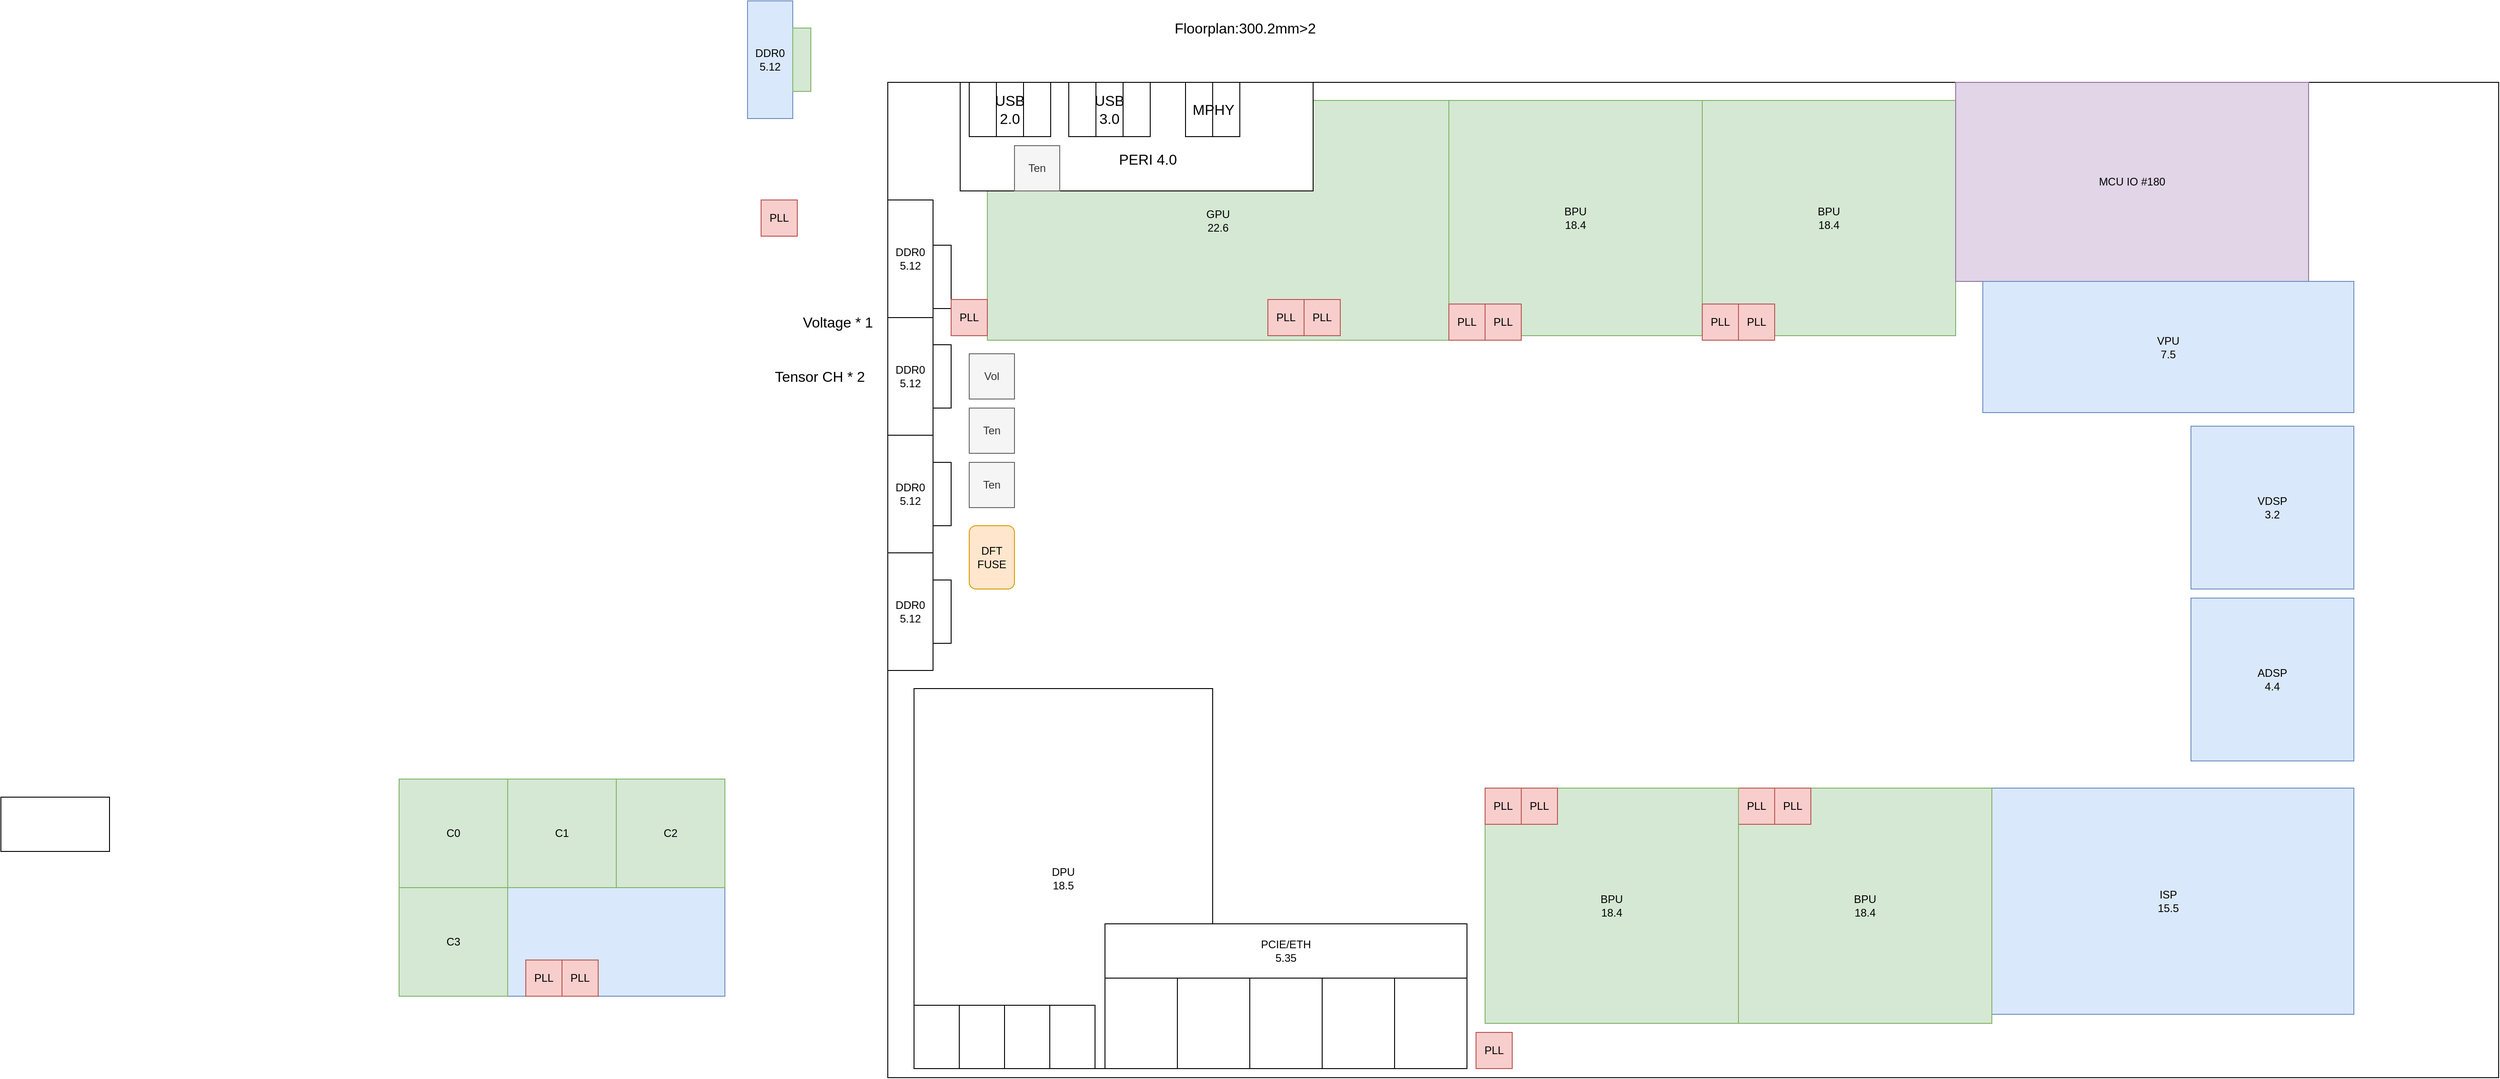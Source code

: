 <mxfile version="24.3.0" type="github" pages="5">
  <diagram name="Arch" id="jzE36-Lyo3FbMxssoEzt">
    <mxGraphModel dx="4707" dy="1545" grid="1" gridSize="10" guides="1" tooltips="1" connect="0" arrows="1" fold="1" page="1" pageScale="1" pageWidth="827" pageHeight="1169" math="0" shadow="0">
      <root>
        <mxCell id="0" />
        <mxCell id="1" parent="0" />
        <mxCell id="yMf_5TeQI9ooikyt38Ds-1" value="" style="rounded=0;whiteSpace=wrap;html=1;" parent="1" vertex="1">
          <mxGeometry x="90" y="90" width="1780" height="1100" as="geometry" />
        </mxCell>
        <mxCell id="yMf_5TeQI9ooikyt38Ds-2" value="Floorplan:300.2mm&amp;gt;2" style="text;html=1;align=center;verticalAlign=middle;whiteSpace=wrap;rounded=0;fontSize=16;" parent="1" vertex="1">
          <mxGeometry x="390" y="10" width="190" height="40" as="geometry" />
        </mxCell>
        <mxCell id="yMf_5TeQI9ooikyt38Ds-3" value="DDR0&lt;div&gt;5.12&lt;/div&gt;" style="rounded=0;whiteSpace=wrap;html=1;" parent="1" vertex="1">
          <mxGeometry x="90" y="220" width="50" height="130" as="geometry" />
        </mxCell>
        <mxCell id="yMf_5TeQI9ooikyt38Ds-4" value="DDR0&lt;div&gt;5.12&lt;/div&gt;" style="rounded=0;whiteSpace=wrap;html=1;" parent="1" vertex="1">
          <mxGeometry x="90" y="350" width="50" height="130" as="geometry" />
        </mxCell>
        <mxCell id="yMf_5TeQI9ooikyt38Ds-5" value="DDR0&lt;div&gt;5.12&lt;/div&gt;" style="rounded=0;whiteSpace=wrap;html=1;" parent="1" vertex="1">
          <mxGeometry x="90" y="480" width="50" height="130" as="geometry" />
        </mxCell>
        <mxCell id="yMf_5TeQI9ooikyt38Ds-6" value="DDR0&lt;div&gt;5.12&lt;/div&gt;" style="rounded=0;whiteSpace=wrap;html=1;" parent="1" vertex="1">
          <mxGeometry x="90" y="610" width="50" height="130" as="geometry" />
        </mxCell>
        <mxCell id="yMf_5TeQI9ooikyt38Ds-7" value="Vol" style="whiteSpace=wrap;html=1;aspect=fixed;fillColor=#f5f5f5;fontColor=#333333;strokeColor=#666666;" parent="1" vertex="1">
          <mxGeometry x="180" y="390" width="50" height="50" as="geometry" />
        </mxCell>
        <mxCell id="yMf_5TeQI9ooikyt38Ds-8" value="Ten" style="whiteSpace=wrap;html=1;aspect=fixed;fillColor=#f5f5f5;fontColor=#333333;strokeColor=#666666;" parent="1" vertex="1">
          <mxGeometry x="180" y="450" width="50" height="50" as="geometry" />
        </mxCell>
        <mxCell id="yMf_5TeQI9ooikyt38Ds-9" value="Ten" style="whiteSpace=wrap;html=1;aspect=fixed;fillColor=#f5f5f5;fontColor=#333333;strokeColor=#666666;" parent="1" vertex="1">
          <mxGeometry x="180" y="510" width="50" height="50" as="geometry" />
        </mxCell>
        <mxCell id="yMf_5TeQI9ooikyt38Ds-10" value="Voltage * 1" style="text;html=1;align=center;verticalAlign=middle;whiteSpace=wrap;rounded=0;fontSize=16;" parent="1" vertex="1">
          <mxGeometry x="-10" y="340" width="90" height="30" as="geometry" />
        </mxCell>
        <mxCell id="yMf_5TeQI9ooikyt38Ds-11" value="Tensor CH * 2" style="text;html=1;align=center;verticalAlign=middle;whiteSpace=wrap;rounded=0;fontSize=16;" parent="1" vertex="1">
          <mxGeometry x="-50" y="400" width="130" height="30" as="geometry" />
        </mxCell>
        <mxCell id="yMf_5TeQI9ooikyt38Ds-12" value="DFT&lt;div&gt;FUSE&lt;/div&gt;" style="rounded=1;whiteSpace=wrap;html=1;fillColor=#ffe6cc;strokeColor=#d79b00;" parent="1" vertex="1">
          <mxGeometry x="180" y="580" width="50" height="70" as="geometry" />
        </mxCell>
        <mxCell id="yMf_5TeQI9ooikyt38Ds-13" value="" style="rounded=0;whiteSpace=wrap;html=1;" parent="1" vertex="1">
          <mxGeometry x="140" y="380" width="20" height="70" as="geometry" />
        </mxCell>
        <mxCell id="yMf_5TeQI9ooikyt38Ds-14" value="" style="rounded=0;whiteSpace=wrap;html=1;" parent="1" vertex="1">
          <mxGeometry x="140" y="270" width="20" height="70" as="geometry" />
        </mxCell>
        <mxCell id="yMf_5TeQI9ooikyt38Ds-15" value="" style="rounded=0;whiteSpace=wrap;html=1;" parent="1" vertex="1">
          <mxGeometry x="140" y="510" width="20" height="70" as="geometry" />
        </mxCell>
        <mxCell id="yMf_5TeQI9ooikyt38Ds-16" value="" style="rounded=0;whiteSpace=wrap;html=1;" parent="1" vertex="1">
          <mxGeometry x="140" y="640" width="20" height="70" as="geometry" />
        </mxCell>
        <mxCell id="yMf_5TeQI9ooikyt38Ds-17" value="PLL" style="whiteSpace=wrap;html=1;aspect=fixed;fillColor=#f8cecc;strokeColor=#b85450;" parent="1" vertex="1">
          <mxGeometry x="-50" y="220" width="40" height="40" as="geometry" />
        </mxCell>
        <mxCell id="yMf_5TeQI9ooikyt38Ds-19" value="DDR0&lt;div&gt;5.12&lt;/div&gt;" style="rounded=0;whiteSpace=wrap;html=1;fillColor=#dae8fc;strokeColor=#6c8ebf;" parent="1" vertex="1">
          <mxGeometry x="-65" width="50" height="130" as="geometry" />
        </mxCell>
        <mxCell id="yMf_5TeQI9ooikyt38Ds-20" value="" style="rounded=0;whiteSpace=wrap;html=1;fillColor=#d5e8d4;strokeColor=#82b366;" parent="1" vertex="1">
          <mxGeometry x="-15" y="30" width="20" height="70" as="geometry" />
        </mxCell>
        <mxCell id="yMf_5TeQI9ooikyt38Ds-35" value="GPU&lt;div&gt;22.6&lt;/div&gt;" style="rounded=0;whiteSpace=wrap;html=1;fillColor=#d5e8d4;strokeColor=#82b366;" parent="1" vertex="1">
          <mxGeometry x="200" y="110" width="510" height="265" as="geometry" />
        </mxCell>
        <mxCell id="yMf_5TeQI9ooikyt38Ds-18" value="" style="rounded=0;whiteSpace=wrap;html=1;" parent="1" vertex="1">
          <mxGeometry x="170" y="90" width="390" height="120" as="geometry" />
        </mxCell>
        <mxCell id="yMf_5TeQI9ooikyt38Ds-21" value="" style="rounded=0;whiteSpace=wrap;html=1;" parent="1" vertex="1">
          <mxGeometry x="180" y="90" width="30" height="60" as="geometry" />
        </mxCell>
        <mxCell id="yMf_5TeQI9ooikyt38Ds-22" value="" style="rounded=0;whiteSpace=wrap;html=1;" parent="1" vertex="1">
          <mxGeometry x="210" y="90" width="30" height="60" as="geometry" />
        </mxCell>
        <mxCell id="yMf_5TeQI9ooikyt38Ds-23" value="" style="rounded=0;whiteSpace=wrap;html=1;" parent="1" vertex="1">
          <mxGeometry x="240" y="90" width="30" height="60" as="geometry" />
        </mxCell>
        <mxCell id="yMf_5TeQI9ooikyt38Ds-24" value="" style="rounded=0;whiteSpace=wrap;html=1;" parent="1" vertex="1">
          <mxGeometry x="290" y="90" width="30" height="60" as="geometry" />
        </mxCell>
        <mxCell id="yMf_5TeQI9ooikyt38Ds-25" value="" style="rounded=0;whiteSpace=wrap;html=1;" parent="1" vertex="1">
          <mxGeometry x="320" y="90" width="30" height="60" as="geometry" />
        </mxCell>
        <mxCell id="yMf_5TeQI9ooikyt38Ds-26" value="" style="rounded=0;whiteSpace=wrap;html=1;" parent="1" vertex="1">
          <mxGeometry x="350" y="90" width="30" height="60" as="geometry" />
        </mxCell>
        <mxCell id="yMf_5TeQI9ooikyt38Ds-27" value="USB 2.0" style="text;html=1;align=center;verticalAlign=middle;whiteSpace=wrap;rounded=0;fontSize=16;" parent="1" vertex="1">
          <mxGeometry x="195" y="105" width="60" height="30" as="geometry" />
        </mxCell>
        <mxCell id="yMf_5TeQI9ooikyt38Ds-28" value="USB 3.0" style="text;html=1;align=center;verticalAlign=middle;whiteSpace=wrap;rounded=0;fontSize=16;" parent="1" vertex="1">
          <mxGeometry x="305" y="105" width="60" height="30" as="geometry" />
        </mxCell>
        <mxCell id="yMf_5TeQI9ooikyt38Ds-29" value="" style="rounded=0;whiteSpace=wrap;html=1;" parent="1" vertex="1">
          <mxGeometry x="419" y="90" width="30" height="60" as="geometry" />
        </mxCell>
        <mxCell id="yMf_5TeQI9ooikyt38Ds-30" value="" style="rounded=0;whiteSpace=wrap;html=1;" parent="1" vertex="1">
          <mxGeometry x="449" y="90" width="30" height="60" as="geometry" />
        </mxCell>
        <mxCell id="yMf_5TeQI9ooikyt38Ds-32" value="MPHY" style="text;html=1;align=center;verticalAlign=middle;whiteSpace=wrap;rounded=0;fontSize=16;" parent="1" vertex="1">
          <mxGeometry x="420" y="105" width="60" height="30" as="geometry" />
        </mxCell>
        <mxCell id="yMf_5TeQI9ooikyt38Ds-33" value="Ten" style="whiteSpace=wrap;html=1;aspect=fixed;fillColor=#f5f5f5;fontColor=#333333;strokeColor=#666666;" parent="1" vertex="1">
          <mxGeometry x="230" y="160" width="50" height="50" as="geometry" />
        </mxCell>
        <mxCell id="yMf_5TeQI9ooikyt38Ds-34" value="PERI 4.0" style="text;html=1;align=center;verticalAlign=middle;whiteSpace=wrap;rounded=0;fontSize=16;" parent="1" vertex="1">
          <mxGeometry x="320" y="160" width="115" height="30" as="geometry" />
        </mxCell>
        <mxCell id="yMf_5TeQI9ooikyt38Ds-36" value="BPU&lt;div&gt;18.4&lt;/div&gt;" style="rounded=0;whiteSpace=wrap;html=1;fillColor=#d5e8d4;strokeColor=#82b366;" parent="1" vertex="1">
          <mxGeometry x="710" y="110" width="280" height="260" as="geometry" />
        </mxCell>
        <mxCell id="yMf_5TeQI9ooikyt38Ds-37" value="PLL" style="whiteSpace=wrap;html=1;aspect=fixed;fillColor=#f8cecc;strokeColor=#b85450;" parent="1" vertex="1">
          <mxGeometry x="160" y="330" width="40" height="40" as="geometry" />
        </mxCell>
        <mxCell id="yMf_5TeQI9ooikyt38Ds-38" value="PLL" style="whiteSpace=wrap;html=1;aspect=fixed;fillColor=#f8cecc;strokeColor=#b85450;" parent="1" vertex="1">
          <mxGeometry x="510" y="330" width="40" height="40" as="geometry" />
        </mxCell>
        <mxCell id="yMf_5TeQI9ooikyt38Ds-39" value="PLL" style="whiteSpace=wrap;html=1;aspect=fixed;fillColor=#f8cecc;strokeColor=#b85450;" parent="1" vertex="1">
          <mxGeometry x="550" y="330" width="40" height="40" as="geometry" />
        </mxCell>
        <mxCell id="yMf_5TeQI9ooikyt38Ds-40" value="PLL" style="whiteSpace=wrap;html=1;aspect=fixed;fillColor=#f8cecc;strokeColor=#b85450;" parent="1" vertex="1">
          <mxGeometry x="710" y="335" width="40" height="40" as="geometry" />
        </mxCell>
        <mxCell id="yMf_5TeQI9ooikyt38Ds-41" value="PLL" style="whiteSpace=wrap;html=1;aspect=fixed;fillColor=#f8cecc;strokeColor=#b85450;" parent="1" vertex="1">
          <mxGeometry x="750" y="335" width="40" height="40" as="geometry" />
        </mxCell>
        <mxCell id="yMf_5TeQI9ooikyt38Ds-42" value="BPU&lt;div&gt;18.4&lt;/div&gt;" style="rounded=0;whiteSpace=wrap;html=1;fillColor=#d5e8d4;strokeColor=#82b366;" parent="1" vertex="1">
          <mxGeometry x="990" y="110" width="280" height="260" as="geometry" />
        </mxCell>
        <mxCell id="yMf_5TeQI9ooikyt38Ds-43" value="PLL" style="whiteSpace=wrap;html=1;aspect=fixed;fillColor=#f8cecc;strokeColor=#b85450;" parent="1" vertex="1">
          <mxGeometry x="990" y="335" width="40" height="40" as="geometry" />
        </mxCell>
        <mxCell id="yMf_5TeQI9ooikyt38Ds-44" value="PLL" style="whiteSpace=wrap;html=1;aspect=fixed;fillColor=#f8cecc;strokeColor=#b85450;" parent="1" vertex="1">
          <mxGeometry x="1030" y="335" width="40" height="40" as="geometry" />
        </mxCell>
        <mxCell id="yMf_5TeQI9ooikyt38Ds-45" value="MCU IO #180" style="rounded=0;whiteSpace=wrap;html=1;fillColor=#e1d5e7;strokeColor=#9673a6;" parent="1" vertex="1">
          <mxGeometry x="1270" y="90" width="390" height="220" as="geometry" />
        </mxCell>
        <mxCell id="yMf_5TeQI9ooikyt38Ds-46" value="VPU&lt;div&gt;7.5&lt;/div&gt;" style="rounded=0;whiteSpace=wrap;html=1;fillColor=#dae8fc;strokeColor=#6c8ebf;" parent="1" vertex="1">
          <mxGeometry x="1300" y="310" width="410" height="145" as="geometry" />
        </mxCell>
        <mxCell id="yMf_5TeQI9ooikyt38Ds-47" value="VDSP&lt;div&gt;3.2&lt;/div&gt;" style="rounded=0;whiteSpace=wrap;html=1;fillColor=#dae8fc;strokeColor=#6c8ebf;" parent="1" vertex="1">
          <mxGeometry x="1530" y="470" width="180" height="180" as="geometry" />
        </mxCell>
        <mxCell id="yMf_5TeQI9ooikyt38Ds-48" value="ADSP&lt;div&gt;4.4&lt;/div&gt;" style="rounded=0;whiteSpace=wrap;html=1;fillColor=#dae8fc;strokeColor=#6c8ebf;" parent="1" vertex="1">
          <mxGeometry x="1530" y="660" width="180" height="180" as="geometry" />
        </mxCell>
        <mxCell id="yMf_5TeQI9ooikyt38Ds-49" value="ISP&lt;div&gt;15.5&lt;/div&gt;" style="rounded=0;whiteSpace=wrap;html=1;fillColor=#dae8fc;strokeColor=#6c8ebf;" parent="1" vertex="1">
          <mxGeometry x="1300" y="870" width="410" height="250" as="geometry" />
        </mxCell>
        <mxCell id="yMf_5TeQI9ooikyt38Ds-50" value="BPU&lt;div&gt;18.4&lt;/div&gt;" style="rounded=0;whiteSpace=wrap;html=1;fillColor=#d5e8d4;strokeColor=#82b366;" parent="1" vertex="1">
          <mxGeometry x="1030" y="870" width="280" height="260" as="geometry" />
        </mxCell>
        <mxCell id="yMf_5TeQI9ooikyt38Ds-51" value="PLL" style="whiteSpace=wrap;html=1;aspect=fixed;fillColor=#f8cecc;strokeColor=#b85450;" parent="1" vertex="1">
          <mxGeometry x="1030" y="870" width="40" height="40" as="geometry" />
        </mxCell>
        <mxCell id="yMf_5TeQI9ooikyt38Ds-52" value="PLL" style="whiteSpace=wrap;html=1;aspect=fixed;fillColor=#f8cecc;strokeColor=#b85450;" parent="1" vertex="1">
          <mxGeometry x="1070" y="870" width="40" height="40" as="geometry" />
        </mxCell>
        <mxCell id="yMf_5TeQI9ooikyt38Ds-53" value="BPU&lt;div&gt;18.4&lt;/div&gt;" style="rounded=0;whiteSpace=wrap;html=1;fillColor=#d5e8d4;strokeColor=#82b366;" parent="1" vertex="1">
          <mxGeometry x="750" y="870" width="280" height="260" as="geometry" />
        </mxCell>
        <mxCell id="yMf_5TeQI9ooikyt38Ds-54" value="PLL" style="whiteSpace=wrap;html=1;aspect=fixed;fillColor=#f8cecc;strokeColor=#b85450;" parent="1" vertex="1">
          <mxGeometry x="750" y="870" width="40" height="40" as="geometry" />
        </mxCell>
        <mxCell id="yMf_5TeQI9ooikyt38Ds-55" value="PLL" style="whiteSpace=wrap;html=1;aspect=fixed;fillColor=#f8cecc;strokeColor=#b85450;" parent="1" vertex="1">
          <mxGeometry x="790" y="870" width="40" height="40" as="geometry" />
        </mxCell>
        <mxCell id="yMf_5TeQI9ooikyt38Ds-62" value="PLL" style="whiteSpace=wrap;html=1;aspect=fixed;fillColor=#f8cecc;strokeColor=#b85450;" parent="1" vertex="1">
          <mxGeometry x="740" y="1140" width="40" height="40" as="geometry" />
        </mxCell>
        <mxCell id="yMf_5TeQI9ooikyt38Ds-63" value="DPU&lt;div&gt;18.5&lt;/div&gt;" style="rounded=0;whiteSpace=wrap;html=1;" parent="1" vertex="1">
          <mxGeometry x="119" y="760" width="330" height="420" as="geometry" />
        </mxCell>
        <mxCell id="yMf_5TeQI9ooikyt38Ds-56" value="PCIE/ETH&lt;div&gt;5.35&lt;/div&gt;" style="rounded=0;whiteSpace=wrap;html=1;" parent="1" vertex="1">
          <mxGeometry x="330" y="1020" width="400" height="60" as="geometry" />
        </mxCell>
        <mxCell id="yMf_5TeQI9ooikyt38Ds-57" value="" style="rounded=0;whiteSpace=wrap;html=1;" parent="1" vertex="1">
          <mxGeometry x="330" y="1080" width="80" height="100" as="geometry" />
        </mxCell>
        <mxCell id="yMf_5TeQI9ooikyt38Ds-58" value="" style="rounded=0;whiteSpace=wrap;html=1;" parent="1" vertex="1">
          <mxGeometry x="410" y="1080" width="80" height="100" as="geometry" />
        </mxCell>
        <mxCell id="yMf_5TeQI9ooikyt38Ds-59" value="" style="rounded=0;whiteSpace=wrap;html=1;" parent="1" vertex="1">
          <mxGeometry x="490" y="1080" width="80" height="100" as="geometry" />
        </mxCell>
        <mxCell id="yMf_5TeQI9ooikyt38Ds-60" value="" style="rounded=0;whiteSpace=wrap;html=1;" parent="1" vertex="1">
          <mxGeometry x="570" y="1080" width="80" height="100" as="geometry" />
        </mxCell>
        <mxCell id="yMf_5TeQI9ooikyt38Ds-61" value="" style="rounded=0;whiteSpace=wrap;html=1;" parent="1" vertex="1">
          <mxGeometry x="650" y="1080" width="80" height="100" as="geometry" />
        </mxCell>
        <mxCell id="yMf_5TeQI9ooikyt38Ds-64" value="" style="rounded=0;whiteSpace=wrap;html=1;" parent="1" vertex="1">
          <mxGeometry x="119" y="1110" width="50" height="70" as="geometry" />
        </mxCell>
        <mxCell id="yMf_5TeQI9ooikyt38Ds-65" value="" style="rounded=0;whiteSpace=wrap;html=1;" parent="1" vertex="1">
          <mxGeometry x="169" y="1110" width="50" height="70" as="geometry" />
        </mxCell>
        <mxCell id="yMf_5TeQI9ooikyt38Ds-66" value="" style="rounded=0;whiteSpace=wrap;html=1;" parent="1" vertex="1">
          <mxGeometry x="219" y="1110" width="50" height="70" as="geometry" />
        </mxCell>
        <mxCell id="yMf_5TeQI9ooikyt38Ds-67" value="" style="rounded=0;whiteSpace=wrap;html=1;" parent="1" vertex="1">
          <mxGeometry x="269" y="1110" width="50" height="70" as="geometry" />
        </mxCell>
        <mxCell id="yMf_5TeQI9ooikyt38Ds-68" value="" style="rounded=0;whiteSpace=wrap;html=1;fillColor=#dae8fc;strokeColor=#6c8ebf;" parent="1" vertex="1">
          <mxGeometry x="-450" y="860" width="360" height="240" as="geometry" />
        </mxCell>
        <mxCell id="yMf_5TeQI9ooikyt38Ds-70" value="C0" style="whiteSpace=wrap;html=1;aspect=fixed;fillColor=#d5e8d4;strokeColor=#82b366;" parent="1" vertex="1">
          <mxGeometry x="-450" y="860" width="120" height="120" as="geometry" />
        </mxCell>
        <mxCell id="yMf_5TeQI9ooikyt38Ds-71" value="C1" style="whiteSpace=wrap;html=1;aspect=fixed;fillColor=#d5e8d4;strokeColor=#82b366;" parent="1" vertex="1">
          <mxGeometry x="-330" y="860" width="120" height="120" as="geometry" />
        </mxCell>
        <mxCell id="yMf_5TeQI9ooikyt38Ds-72" value="C2" style="whiteSpace=wrap;html=1;aspect=fixed;fillColor=#d5e8d4;strokeColor=#82b366;" parent="1" vertex="1">
          <mxGeometry x="-210" y="860" width="120" height="120" as="geometry" />
        </mxCell>
        <mxCell id="yMf_5TeQI9ooikyt38Ds-73" value="C3" style="whiteSpace=wrap;html=1;aspect=fixed;fillColor=#d5e8d4;strokeColor=#82b366;" parent="1" vertex="1">
          <mxGeometry x="-450" y="980" width="120" height="120" as="geometry" />
        </mxCell>
        <mxCell id="yMf_5TeQI9ooikyt38Ds-75" value="PLL" style="whiteSpace=wrap;html=1;aspect=fixed;fillColor=#f8cecc;strokeColor=#b85450;" parent="1" vertex="1">
          <mxGeometry x="-310" y="1060" width="40" height="40" as="geometry" />
        </mxCell>
        <mxCell id="yMf_5TeQI9ooikyt38Ds-76" value="PLL" style="whiteSpace=wrap;html=1;aspect=fixed;fillColor=#f8cecc;strokeColor=#b85450;" parent="1" vertex="1">
          <mxGeometry x="-270" y="1060" width="40" height="40" as="geometry" />
        </mxCell>
        <mxCell id="yMf_5TeQI9ooikyt38Ds-78" value="" style="rounded=0;whiteSpace=wrap;html=1;" parent="1" vertex="1">
          <mxGeometry x="-890" y="880" width="120" height="60" as="geometry" />
        </mxCell>
      </root>
    </mxGraphModel>
  </diagram>
  <diagram id="IiuqgRpjQ-v0hnydv36A" name="G78AEV05">
    <mxGraphModel dx="5711" dy="3641" grid="1" gridSize="10" guides="1" tooltips="1" connect="1" arrows="1" fold="1" page="1" pageScale="1" pageWidth="827" pageHeight="1169" math="0" shadow="0">
      <root>
        <mxCell id="0" />
        <mxCell id="1" parent="0" />
        <mxCell id="NdsZ__3MhjiEh3BWl1wC-163" value="" style="rounded=0;whiteSpace=wrap;html=1;fillColor=none;perimeterSpacing=18;strokeWidth=5;strokeColor=#66B2FF;dashed=1;" vertex="1" parent="1">
          <mxGeometry x="-20" y="-190" width="2750" height="2960" as="geometry" />
        </mxCell>
        <mxCell id="NdsZ__3MhjiEh3BWl1wC-162" value="" style="rounded=0;whiteSpace=wrap;html=1;fillColor=none;perimeterSpacing=18;strokeWidth=5;dashed=1;dashPattern=8 8;" vertex="1" parent="1">
          <mxGeometry x="-10" y="-180" width="2660" height="2660" as="geometry" />
        </mxCell>
        <mxCell id="NdsZ__3MhjiEh3BWl1wC-135" value="" style="rounded=0;whiteSpace=wrap;html=1;fillColor=none;strokeColor=#FF0000;strokeWidth=4;" vertex="1" parent="1">
          <mxGeometry x="10" y="-120" width="2620" height="2480" as="geometry" />
        </mxCell>
        <mxCell id="NdsZ__3MhjiEh3BWl1wC-155" value="" style="rounded=0;whiteSpace=wrap;html=1;fillColor=#fff2cc;strokeColor=#d6b656;" vertex="1" parent="1">
          <mxGeometry x="40" y="10" width="1770" height="1610" as="geometry" />
        </mxCell>
        <mxCell id="NdsZ__3MhjiEh3BWl1wC-74" value="" style="rounded=0;whiteSpace=wrap;html=1;fillColor=#ffe6cc;strokeColor=#d79b00;" vertex="1" parent="1">
          <mxGeometry x="50" y="30" width="1660" height="1280" as="geometry" />
        </mxCell>
        <mxCell id="NdsZ__3MhjiEh3BWl1wC-1" value="" style="rounded=0;whiteSpace=wrap;html=1;" vertex="1" parent="1">
          <mxGeometry x="140" y="70" width="420" height="960" as="geometry" />
        </mxCell>
        <mxCell id="NdsZ__3MhjiEh3BWl1wC-2" value="AXI-C" style="text;html=1;align=center;verticalAlign=middle;whiteSpace=wrap;rounded=0;" vertex="1" parent="1">
          <mxGeometry x="140" y="-80" width="60" height="30" as="geometry" />
        </mxCell>
        <mxCell id="NdsZ__3MhjiEh3BWl1wC-5" value="" style="shape=flexArrow;endArrow=classic;html=1;rounded=0;" edge="1" parent="1">
          <mxGeometry width="50" height="50" relative="1" as="geometry">
            <mxPoint x="249.5" y="70" as="sourcePoint" />
            <mxPoint x="250" y="-30" as="targetPoint" />
          </mxGeometry>
        </mxCell>
        <mxCell id="NdsZ__3MhjiEh3BWl1wC-6" value="Interrupts" style="text;html=1;align=center;verticalAlign=middle;whiteSpace=wrap;rounded=0;" vertex="1" parent="1">
          <mxGeometry x="220" y="-80" width="60" height="30" as="geometry" />
        </mxCell>
        <mxCell id="NdsZ__3MhjiEh3BWl1wC-7" value="Partition&amp;nbsp;&lt;span style=&quot;white-space: pre;&quot;&gt;&#x9;&lt;/span&gt;manager" style="text;html=1;align=center;verticalAlign=middle;whiteSpace=wrap;rounded=0;" vertex="1" parent="1">
          <mxGeometry x="430" y="70" width="120" height="30" as="geometry" />
        </mxCell>
        <mxCell id="NdsZ__3MhjiEh3BWl1wC-13" value="Capabilities" style="rounded=0;whiteSpace=wrap;html=1;" vertex="1" parent="1">
          <mxGeometry x="220" y="620" width="140" height="50" as="geometry" />
        </mxCell>
        <mxCell id="NdsZ__3MhjiEh3BWl1wC-14" value="Slice configuration" style="rounded=0;whiteSpace=wrap;html=1;" vertex="1" parent="1">
          <mxGeometry x="220" y="690" width="140" height="50" as="geometry" />
        </mxCell>
        <mxCell id="NdsZ__3MhjiEh3BWl1wC-15" value="Clock and reset" style="rounded=0;whiteSpace=wrap;html=1;" vertex="1" parent="1">
          <mxGeometry x="220" y="760" width="140" height="50" as="geometry" />
        </mxCell>
        <mxCell id="NdsZ__3MhjiEh3BWl1wC-16" value="BIST" style="rounded=0;whiteSpace=wrap;html=1;" vertex="1" parent="1">
          <mxGeometry x="220" y="840" width="140" height="50" as="geometry" />
        </mxCell>
        <mxCell id="NdsZ__3MhjiEh3BWl1wC-17" value="Stream indentifiers" style="rounded=0;whiteSpace=wrap;html=1;" vertex="1" parent="1">
          <mxGeometry x="220" y="920" width="140" height="50" as="geometry" />
        </mxCell>
        <mxCell id="NdsZ__3MhjiEh3BWl1wC-18" value="" style="rounded=0;whiteSpace=wrap;html=1;" vertex="1" parent="1">
          <mxGeometry x="200" y="410" width="160" height="170" as="geometry" />
        </mxCell>
        <mxCell id="NdsZ__3MhjiEh3BWl1wC-11" value="Partition 0-3 control&lt;div&gt;and configuration A&lt;/div&gt;" style="rounded=0;whiteSpace=wrap;html=1;" vertex="1" parent="1">
          <mxGeometry x="220" y="430" width="120" height="60" as="geometry" />
        </mxCell>
        <mxCell id="NdsZ__3MhjiEh3BWl1wC-12" value="Partition 0-3 control&lt;div&gt;and configuration B&lt;/div&gt;" style="rounded=0;whiteSpace=wrap;html=1;" vertex="1" parent="1">
          <mxGeometry x="220" y="510" width="120" height="60" as="geometry" />
        </mxCell>
        <mxCell id="NdsZ__3MhjiEh3BWl1wC-19" value="" style="rounded=0;whiteSpace=wrap;html=1;" vertex="1" parent="1">
          <mxGeometry x="170" y="100" width="180" height="290" as="geometry" />
        </mxCell>
        <mxCell id="NdsZ__3MhjiEh3BWl1wC-8" value="System and assignment C" style="rounded=0;whiteSpace=wrap;html=1;" vertex="1" parent="1">
          <mxGeometry x="200" y="140" width="120" height="60" as="geometry" />
        </mxCell>
        <mxCell id="NdsZ__3MhjiEh3BWl1wC-9" value="System and assignment A" style="rounded=0;whiteSpace=wrap;html=1;" vertex="1" parent="1">
          <mxGeometry x="200" y="230" width="120" height="60" as="geometry" />
        </mxCell>
        <mxCell id="NdsZ__3MhjiEh3BWl1wC-10" value="System and assignment B" style="rounded=0;whiteSpace=wrap;html=1;" vertex="1" parent="1">
          <mxGeometry x="200" y="320" width="120" height="60" as="geometry" />
        </mxCell>
        <mxCell id="NdsZ__3MhjiEh3BWl1wC-20" value="" style="rounded=0;whiteSpace=wrap;html=1;" vertex="1" parent="1">
          <mxGeometry x="630" y="140" width="980" height="480" as="geometry" />
        </mxCell>
        <mxCell id="NdsZ__3MhjiEh3BWl1wC-21" value="" style="rounded=0;whiteSpace=wrap;html=1;" vertex="1" parent="1">
          <mxGeometry x="630" y="740" width="1050" height="420" as="geometry" />
        </mxCell>
        <mxCell id="NdsZ__3MhjiEh3BWl1wC-22" value="" style="shape=trapezoid;perimeter=trapezoidPerimeter;whiteSpace=wrap;html=1;fixedSize=1;size=40;" vertex="1" parent="1">
          <mxGeometry x="750" y="170" width="320" height="50" as="geometry" />
        </mxCell>
        <mxCell id="NdsZ__3MhjiEh3BWl1wC-23" value="AXI Partition AW Slice map multiplex" style="rounded=0;whiteSpace=wrap;html=1;" vertex="1" parent="1">
          <mxGeometry x="680" y="520" width="920" height="60" as="geometry" />
        </mxCell>
        <mxCell id="NdsZ__3MhjiEh3BWl1wC-27" value="GPU Slice" style="rounded=0;whiteSpace=wrap;html=1;" vertex="1" parent="1">
          <mxGeometry x="680" y="790" width="120" height="330" as="geometry" />
        </mxCell>
        <mxCell id="NdsZ__3MhjiEh3BWl1wC-28" value="GPU Slice" style="rounded=0;whiteSpace=wrap;html=1;" vertex="1" parent="1">
          <mxGeometry x="810" y="790" width="120" height="330" as="geometry" />
        </mxCell>
        <mxCell id="NdsZ__3MhjiEh3BWl1wC-29" value="GPU Slice" style="rounded=0;whiteSpace=wrap;html=1;" vertex="1" parent="1">
          <mxGeometry x="930" y="790" width="120" height="330" as="geometry" />
        </mxCell>
        <mxCell id="NdsZ__3MhjiEh3BWl1wC-30" value="GPU Slice" style="rounded=0;whiteSpace=wrap;html=1;" vertex="1" parent="1">
          <mxGeometry x="1050" y="790" width="120" height="330" as="geometry" />
        </mxCell>
        <mxCell id="NdsZ__3MhjiEh3BWl1wC-31" value="GPU Slice" style="rounded=0;whiteSpace=wrap;html=1;" vertex="1" parent="1">
          <mxGeometry x="1170" y="790" width="120" height="330" as="geometry" />
        </mxCell>
        <mxCell id="NdsZ__3MhjiEh3BWl1wC-32" value="GPU Slice" style="rounded=0;whiteSpace=wrap;html=1;" vertex="1" parent="1">
          <mxGeometry x="1290" y="790" width="120" height="330" as="geometry" />
        </mxCell>
        <mxCell id="NdsZ__3MhjiEh3BWl1wC-33" value="GPU Slice" style="rounded=0;whiteSpace=wrap;html=1;" vertex="1" parent="1">
          <mxGeometry x="1410" y="790" width="120" height="330" as="geometry" />
        </mxCell>
        <mxCell id="NdsZ__3MhjiEh3BWl1wC-34" value="GPU Slice" style="rounded=0;whiteSpace=wrap;html=1;" vertex="1" parent="1">
          <mxGeometry x="1530" y="790" width="120" height="330" as="geometry" />
        </mxCell>
        <mxCell id="NdsZ__3MhjiEh3BWl1wC-36" value="" style="shape=flexArrow;endArrow=classic;startArrow=classic;html=1;rounded=0;fillColor=#e1d5e7;strokeColor=#9673a6;" edge="1" parent="1">
          <mxGeometry width="100" height="100" relative="1" as="geometry">
            <mxPoint x="200" y="170" as="sourcePoint" />
            <mxPoint x="160" y="-30" as="targetPoint" />
            <Array as="points">
              <mxPoint x="160" y="170" />
            </Array>
          </mxGeometry>
        </mxCell>
        <mxCell id="NdsZ__3MhjiEh3BWl1wC-4" value="Parity" style="rounded=0;whiteSpace=wrap;html=1;" vertex="1" parent="1">
          <mxGeometry x="140" y="30" width="60" height="40" as="geometry" />
        </mxCell>
        <mxCell id="NdsZ__3MhjiEh3BWl1wC-37" value="" style="shape=flexArrow;endArrow=classic;startArrow=classic;html=1;rounded=0;" edge="1" parent="1">
          <mxGeometry width="100" height="100" relative="1" as="geometry">
            <mxPoint x="909.5" y="170" as="sourcePoint" />
            <mxPoint x="910" y="-30" as="targetPoint" />
          </mxGeometry>
        </mxCell>
        <mxCell id="NdsZ__3MhjiEh3BWl1wC-38" value="" style="shape=flexArrow;endArrow=classic;startArrow=classic;html=1;rounded=0;" edge="1" parent="1">
          <mxGeometry width="100" height="100" relative="1" as="geometry">
            <mxPoint x="1339.5" y="170" as="sourcePoint" />
            <mxPoint x="1340" y="-50" as="targetPoint" />
          </mxGeometry>
        </mxCell>
        <mxCell id="NdsZ__3MhjiEh3BWl1wC-39" value="" style="shape=trapezoid;perimeter=trapezoidPerimeter;whiteSpace=wrap;html=1;fixedSize=1;size=40;" vertex="1" parent="1">
          <mxGeometry x="1170" y="170" width="320" height="50" as="geometry" />
        </mxCell>
        <mxCell id="NdsZ__3MhjiEh3BWl1wC-25" value="Parity" style="rounded=0;whiteSpace=wrap;html=1;" vertex="1" parent="1">
          <mxGeometry x="880" y="100" width="60" height="40" as="geometry" />
        </mxCell>
        <mxCell id="NdsZ__3MhjiEh3BWl1wC-26" value="Parity" style="rounded=0;whiteSpace=wrap;html=1;" vertex="1" parent="1">
          <mxGeometry x="1310" y="100" width="60" height="40" as="geometry" />
        </mxCell>
        <mxCell id="NdsZ__3MhjiEh3BWl1wC-40" value="AXI-A" style="text;html=1;align=center;verticalAlign=middle;whiteSpace=wrap;rounded=0;" vertex="1" parent="1">
          <mxGeometry x="880" y="-70" width="60" height="30" as="geometry" />
        </mxCell>
        <mxCell id="NdsZ__3MhjiEh3BWl1wC-41" value="AXI-B" style="text;html=1;align=center;verticalAlign=middle;whiteSpace=wrap;rounded=0;" vertex="1" parent="1">
          <mxGeometry x="1310" y="-90" width="60" height="30" as="geometry" />
        </mxCell>
        <mxCell id="NdsZ__3MhjiEh3BWl1wC-42" value="" style="shape=flexArrow;endArrow=classic;startArrow=classic;html=1;rounded=0;" edge="1" parent="1">
          <mxGeometry width="100" height="100" relative="1" as="geometry">
            <mxPoint x="1410" y="510" as="sourcePoint" />
            <mxPoint x="1410" y="220" as="targetPoint" />
          </mxGeometry>
        </mxCell>
        <mxCell id="NdsZ__3MhjiEh3BWl1wC-43" value="" style="shape=flexArrow;endArrow=classic;startArrow=classic;html=1;rounded=0;" edge="1" parent="1">
          <mxGeometry width="100" height="100" relative="1" as="geometry">
            <mxPoint x="1010" y="510" as="sourcePoint" />
            <mxPoint x="1010" y="220" as="targetPoint" />
          </mxGeometry>
        </mxCell>
        <mxCell id="NdsZ__3MhjiEh3BWl1wC-44" value="" style="shape=flexArrow;endArrow=classic;startArrow=classic;html=1;rounded=0;" edge="1" parent="1">
          <mxGeometry width="100" height="100" relative="1" as="geometry">
            <mxPoint x="320" y="260" as="sourcePoint" />
            <mxPoint x="790" y="210" as="targetPoint" />
            <Array as="points">
              <mxPoint x="790" y="260" />
            </Array>
          </mxGeometry>
        </mxCell>
        <mxCell id="NdsZ__3MhjiEh3BWl1wC-45" value="" style="shape=flexArrow;endArrow=classic;startArrow=classic;html=1;rounded=0;" edge="1" parent="1">
          <mxGeometry width="100" height="100" relative="1" as="geometry">
            <mxPoint x="320" y="350" as="sourcePoint" />
            <mxPoint x="1260" y="220" as="targetPoint" />
            <Array as="points">
              <mxPoint x="1260" y="350" />
            </Array>
          </mxGeometry>
        </mxCell>
        <mxCell id="NdsZ__3MhjiEh3BWl1wC-46" value="" style="shape=flexArrow;endArrow=classic;startArrow=classic;html=1;rounded=0;" edge="1" parent="1">
          <mxGeometry width="100" height="100" relative="1" as="geometry">
            <mxPoint x="748.18" y="770" as="sourcePoint" />
            <mxPoint x="748.18" y="590" as="targetPoint" />
          </mxGeometry>
        </mxCell>
        <mxCell id="NdsZ__3MhjiEh3BWl1wC-48" value="" style="shape=flexArrow;endArrow=classic;startArrow=classic;html=1;rounded=0;" edge="1" parent="1">
          <mxGeometry width="100" height="100" relative="1" as="geometry">
            <mxPoint x="869.47" y="770" as="sourcePoint" />
            <mxPoint x="869.47" y="590" as="targetPoint" />
          </mxGeometry>
        </mxCell>
        <mxCell id="NdsZ__3MhjiEh3BWl1wC-49" value="" style="shape=flexArrow;endArrow=classic;startArrow=classic;html=1;rounded=0;" edge="1" parent="1">
          <mxGeometry width="100" height="100" relative="1" as="geometry">
            <mxPoint x="989.47" y="770" as="sourcePoint" />
            <mxPoint x="989.47" y="590" as="targetPoint" />
          </mxGeometry>
        </mxCell>
        <mxCell id="NdsZ__3MhjiEh3BWl1wC-50" value="" style="shape=flexArrow;endArrow=classic;startArrow=classic;html=1;rounded=0;" edge="1" parent="1">
          <mxGeometry width="100" height="100" relative="1" as="geometry">
            <mxPoint x="1109.47" y="770" as="sourcePoint" />
            <mxPoint x="1109.47" y="590" as="targetPoint" />
          </mxGeometry>
        </mxCell>
        <mxCell id="NdsZ__3MhjiEh3BWl1wC-51" value="" style="shape=flexArrow;endArrow=classic;startArrow=classic;html=1;rounded=0;" edge="1" parent="1">
          <mxGeometry width="100" height="100" relative="1" as="geometry">
            <mxPoint x="1229.47" y="770" as="sourcePoint" />
            <mxPoint x="1229.47" y="590" as="targetPoint" />
          </mxGeometry>
        </mxCell>
        <mxCell id="NdsZ__3MhjiEh3BWl1wC-52" value="" style="shape=flexArrow;endArrow=classic;startArrow=classic;html=1;rounded=0;" edge="1" parent="1">
          <mxGeometry width="100" height="100" relative="1" as="geometry">
            <mxPoint x="1349.47" y="770" as="sourcePoint" />
            <mxPoint x="1349.47" y="590" as="targetPoint" />
          </mxGeometry>
        </mxCell>
        <mxCell id="NdsZ__3MhjiEh3BWl1wC-53" value="" style="shape=flexArrow;endArrow=classic;startArrow=classic;html=1;rounded=0;" edge="1" parent="1">
          <mxGeometry width="100" height="100" relative="1" as="geometry">
            <mxPoint x="1469.47" y="770" as="sourcePoint" />
            <mxPoint x="1469.47" y="590" as="targetPoint" />
          </mxGeometry>
        </mxCell>
        <mxCell id="NdsZ__3MhjiEh3BWl1wC-54" value="" style="shape=flexArrow;endArrow=classic;startArrow=classic;html=1;rounded=0;" edge="1" parent="1">
          <mxGeometry width="100" height="100" relative="1" as="geometry">
            <mxPoint x="1580" y="770" as="sourcePoint" />
            <mxPoint x="1580" y="590" as="targetPoint" />
          </mxGeometry>
        </mxCell>
        <mxCell id="NdsZ__3MhjiEh3BWl1wC-55" value="" style="shape=flexArrow;endArrow=classic;startArrow=classic;html=1;rounded=0;fillColor=#e1d5e7;strokeColor=#9673a6;" edge="1" parent="1">
          <mxGeometry width="100" height="100" relative="1" as="geometry">
            <mxPoint x="750.0" y="1300" as="sourcePoint" />
            <mxPoint x="750.0" y="1120" as="targetPoint" />
          </mxGeometry>
        </mxCell>
        <mxCell id="NdsZ__3MhjiEh3BWl1wC-56" value="Parity" style="rounded=0;whiteSpace=wrap;html=1;" vertex="1" parent="1">
          <mxGeometry x="720" y="1160" width="60" height="40" as="geometry" />
        </mxCell>
        <mxCell id="NdsZ__3MhjiEh3BWl1wC-57" value="" style="shape=flexArrow;endArrow=classic;startArrow=classic;html=1;rounded=0;fillColor=#e1d5e7;strokeColor=#9673a6;" edge="1" parent="1">
          <mxGeometry width="100" height="100" relative="1" as="geometry">
            <mxPoint x="870.0" y="1300" as="sourcePoint" />
            <mxPoint x="870.0" y="1120" as="targetPoint" />
          </mxGeometry>
        </mxCell>
        <mxCell id="NdsZ__3MhjiEh3BWl1wC-58" value="Parity" style="rounded=0;whiteSpace=wrap;html=1;" vertex="1" parent="1">
          <mxGeometry x="840" y="1160" width="60" height="40" as="geometry" />
        </mxCell>
        <mxCell id="NdsZ__3MhjiEh3BWl1wC-59" value="" style="shape=flexArrow;endArrow=classic;startArrow=classic;html=1;rounded=0;" edge="1" parent="1">
          <mxGeometry width="100" height="100" relative="1" as="geometry">
            <mxPoint x="990.0" y="1300" as="sourcePoint" />
            <mxPoint x="990.0" y="1120" as="targetPoint" />
          </mxGeometry>
        </mxCell>
        <mxCell id="NdsZ__3MhjiEh3BWl1wC-60" value="Parity" style="rounded=0;whiteSpace=wrap;html=1;" vertex="1" parent="1">
          <mxGeometry x="960" y="1160" width="60" height="40" as="geometry" />
        </mxCell>
        <mxCell id="NdsZ__3MhjiEh3BWl1wC-61" value="" style="shape=flexArrow;endArrow=classic;startArrow=classic;html=1;rounded=0;" edge="1" parent="1">
          <mxGeometry width="100" height="100" relative="1" as="geometry">
            <mxPoint x="1110" y="1300" as="sourcePoint" />
            <mxPoint x="1110" y="1120" as="targetPoint" />
          </mxGeometry>
        </mxCell>
        <mxCell id="NdsZ__3MhjiEh3BWl1wC-62" value="Parity" style="rounded=0;whiteSpace=wrap;html=1;" vertex="1" parent="1">
          <mxGeometry x="1080" y="1160" width="60" height="40" as="geometry" />
        </mxCell>
        <mxCell id="NdsZ__3MhjiEh3BWl1wC-63" value="" style="shape=flexArrow;endArrow=classic;startArrow=classic;html=1;rounded=0;" edge="1" parent="1">
          <mxGeometry width="100" height="100" relative="1" as="geometry">
            <mxPoint x="1230" y="1300" as="sourcePoint" />
            <mxPoint x="1230" y="1120" as="targetPoint" />
          </mxGeometry>
        </mxCell>
        <mxCell id="NdsZ__3MhjiEh3BWl1wC-64" value="Parity" style="rounded=0;whiteSpace=wrap;html=1;" vertex="1" parent="1">
          <mxGeometry x="1200" y="1160" width="60" height="40" as="geometry" />
        </mxCell>
        <mxCell id="NdsZ__3MhjiEh3BWl1wC-65" value="" style="shape=flexArrow;endArrow=classic;startArrow=classic;html=1;rounded=0;" edge="1" parent="1">
          <mxGeometry width="100" height="100" relative="1" as="geometry">
            <mxPoint x="1350" y="1300" as="sourcePoint" />
            <mxPoint x="1350" y="1120" as="targetPoint" />
          </mxGeometry>
        </mxCell>
        <mxCell id="NdsZ__3MhjiEh3BWl1wC-66" value="Parity" style="rounded=0;whiteSpace=wrap;html=1;" vertex="1" parent="1">
          <mxGeometry x="1320" y="1160" width="60" height="40" as="geometry" />
        </mxCell>
        <mxCell id="NdsZ__3MhjiEh3BWl1wC-67" value="" style="shape=flexArrow;endArrow=classic;startArrow=classic;html=1;rounded=0;" edge="1" parent="1">
          <mxGeometry width="100" height="100" relative="1" as="geometry">
            <mxPoint x="1470" y="1300" as="sourcePoint" />
            <mxPoint x="1470" y="1120" as="targetPoint" />
          </mxGeometry>
        </mxCell>
        <mxCell id="NdsZ__3MhjiEh3BWl1wC-68" value="Parity" style="rounded=0;whiteSpace=wrap;html=1;" vertex="1" parent="1">
          <mxGeometry x="1440" y="1160" width="60" height="40" as="geometry" />
        </mxCell>
        <mxCell id="NdsZ__3MhjiEh3BWl1wC-69" value="" style="shape=flexArrow;endArrow=classic;startArrow=classic;html=1;rounded=0;" edge="1" parent="1">
          <mxGeometry width="100" height="100" relative="1" as="geometry">
            <mxPoint x="1600" y="1300" as="sourcePoint" />
            <mxPoint x="1600" y="1120" as="targetPoint" />
          </mxGeometry>
        </mxCell>
        <mxCell id="NdsZ__3MhjiEh3BWl1wC-70" value="Parity" style="rounded=0;whiteSpace=wrap;html=1;" vertex="1" parent="1">
          <mxGeometry x="1570" y="1160" width="60" height="40" as="geometry" />
        </mxCell>
        <mxCell id="NdsZ__3MhjiEh3BWl1wC-71" value="ACE Lite BUS" style="text;html=1;align=center;verticalAlign=middle;whiteSpace=wrap;rounded=0;" vertex="1" parent="1">
          <mxGeometry x="1060" y="1320" width="190" height="30" as="geometry" />
        </mxCell>
        <mxCell id="NdsZ__3MhjiEh3BWl1wC-72" value="" style="rounded=0;whiteSpace=wrap;html=1;fillColor=none;strokeColor=#FF0000;dashed=1;" vertex="1" parent="1">
          <mxGeometry x="920" y="760" width="780" height="450" as="geometry" />
        </mxCell>
        <mxCell id="NdsZ__3MhjiEh3BWl1wC-73" value="红框内不配置" style="text;html=1;align=center;verticalAlign=middle;whiteSpace=wrap;rounded=0;" vertex="1" parent="1">
          <mxGeometry x="1710" y="780" width="60" height="30" as="geometry" />
        </mxCell>
        <mxCell id="NdsZ__3MhjiEh3BWl1wC-75" value="G78AE" style="text;html=1;align=center;verticalAlign=middle;whiteSpace=wrap;rounded=0;" vertex="1" parent="1">
          <mxGeometry x="60" y="35" width="60" height="30" as="geometry" />
        </mxCell>
        <mxCell id="NdsZ__3MhjiEh3BWl1wC-76" value="L2&amp;nbsp; &amp;nbsp;Cache&amp;nbsp;" style="rounded=0;whiteSpace=wrap;html=1;fillColor=#ffe6cc;strokeColor=#d79b00;" vertex="1" parent="1">
          <mxGeometry x="640" y="1350" width="1040" height="200" as="geometry" />
        </mxCell>
        <mxCell id="NdsZ__3MhjiEh3BWl1wC-78" value="" style="shape=flexArrow;endArrow=classic;startArrow=classic;html=1;rounded=0;" edge="1" parent="1">
          <mxGeometry width="100" height="100" relative="1" as="geometry">
            <mxPoint x="770" y="1740" as="sourcePoint" />
            <mxPoint x="770" y="1590" as="targetPoint" />
          </mxGeometry>
        </mxCell>
        <mxCell id="NdsZ__3MhjiEh3BWl1wC-79" value="AXI 256" style="text;html=1;align=center;verticalAlign=middle;whiteSpace=wrap;rounded=0;" vertex="1" parent="1">
          <mxGeometry x="775" y="1640" width="60" height="30" as="geometry" />
        </mxCell>
        <mxCell id="NdsZ__3MhjiEh3BWl1wC-80" value="" style="shape=flexArrow;endArrow=classic;startArrow=classic;html=1;rounded=0;" edge="1" parent="1">
          <mxGeometry width="100" height="100" relative="1" as="geometry">
            <mxPoint x="990" y="1740" as="sourcePoint" />
            <mxPoint x="990" y="1590" as="targetPoint" />
          </mxGeometry>
        </mxCell>
        <mxCell id="NdsZ__3MhjiEh3BWl1wC-81" value="AXI 256" style="text;html=1;align=center;verticalAlign=middle;whiteSpace=wrap;rounded=0;" vertex="1" parent="1">
          <mxGeometry x="1000" y="1640" width="60" height="30" as="geometry" />
        </mxCell>
        <mxCell id="NdsZ__3MhjiEh3BWl1wC-82" value="" style="shape=flexArrow;endArrow=classic;startArrow=classic;html=1;rounded=0;" edge="1" parent="1">
          <mxGeometry width="100" height="100" relative="1" as="geometry">
            <mxPoint x="1380" y="1740" as="sourcePoint" />
            <mxPoint x="1380" y="1590" as="targetPoint" />
          </mxGeometry>
        </mxCell>
        <mxCell id="NdsZ__3MhjiEh3BWl1wC-83" value="AXI 256" style="text;html=1;align=center;verticalAlign=middle;whiteSpace=wrap;rounded=0;" vertex="1" parent="1">
          <mxGeometry x="1400" y="1640" width="60" height="30" as="geometry" />
        </mxCell>
        <mxCell id="NdsZ__3MhjiEh3BWl1wC-84" value="" style="shape=flexArrow;endArrow=classic;startArrow=classic;html=1;rounded=0;" edge="1" parent="1">
          <mxGeometry width="100" height="100" relative="1" as="geometry">
            <mxPoint x="1570" y="1740" as="sourcePoint" />
            <mxPoint x="1570" y="1590" as="targetPoint" />
          </mxGeometry>
        </mxCell>
        <mxCell id="NdsZ__3MhjiEh3BWl1wC-85" value="AXI 256" style="text;html=1;align=center;verticalAlign=middle;whiteSpace=wrap;rounded=0;" vertex="1" parent="1">
          <mxGeometry x="1580" y="1640" width="60" height="30" as="geometry" />
        </mxCell>
        <mxCell id="NdsZ__3MhjiEh3BWl1wC-86" value="" style="rounded=0;whiteSpace=wrap;html=1;fillColor=#fff2cc;strokeColor=#d6b656;" vertex="1" parent="1">
          <mxGeometry x="650" y="1754" width="1020" height="296" as="geometry" />
        </mxCell>
        <mxCell id="NdsZ__3MhjiEh3BWl1wC-87" value="&lt;font style=&quot;font-size: 24px;&quot;&gt;SMMU&lt;/font&gt;" style="text;html=1;align=center;verticalAlign=middle;whiteSpace=wrap;rounded=0;" vertex="1" parent="1">
          <mxGeometry x="640" y="1754" width="140" height="60" as="geometry" />
        </mxCell>
        <mxCell id="NdsZ__3MhjiEh3BWl1wC-88" value="Switch&lt;div&gt;4*1&lt;/div&gt;" style="rounded=0;whiteSpace=wrap;html=1;" vertex="1" parent="1">
          <mxGeometry x="650" y="1930" width="120" height="120" as="geometry" />
        </mxCell>
        <mxCell id="NdsZ__3MhjiEh3BWl1wC-89" value="TBU 0" style="rounded=0;whiteSpace=wrap;html=1;" vertex="1" parent="1">
          <mxGeometry x="750" y="1814" width="190" height="106" as="geometry" />
        </mxCell>
        <mxCell id="NdsZ__3MhjiEh3BWl1wC-90" value="TBU 0" style="rounded=0;whiteSpace=wrap;html=1;" vertex="1" parent="1">
          <mxGeometry x="970" y="1814" width="190" height="106" as="geometry" />
        </mxCell>
        <mxCell id="NdsZ__3MhjiEh3BWl1wC-91" value="TBU 0" style="rounded=0;whiteSpace=wrap;html=1;" vertex="1" parent="1">
          <mxGeometry x="1235" y="1814" width="190" height="106" as="geometry" />
        </mxCell>
        <mxCell id="NdsZ__3MhjiEh3BWl1wC-92" value="TBU 0" style="rounded=0;whiteSpace=wrap;html=1;" vertex="1" parent="1">
          <mxGeometry x="1464" y="1814" width="190" height="106" as="geometry" />
        </mxCell>
        <mxCell id="NdsZ__3MhjiEh3BWl1wC-93" value="TCU0" style="rounded=0;whiteSpace=wrap;html=1;" vertex="1" parent="1">
          <mxGeometry x="1590" y="1960" width="80" height="90" as="geometry" />
        </mxCell>
        <mxCell id="NdsZ__3MhjiEh3BWl1wC-95" value="" style="shape=flexArrow;endArrow=classic;html=1;rounded=0;" edge="1" parent="1">
          <mxGeometry width="50" height="50" relative="1" as="geometry">
            <mxPoint x="804" y="1940" as="sourcePoint" />
            <mxPoint x="804" y="2300" as="targetPoint" />
          </mxGeometry>
        </mxCell>
        <mxCell id="NdsZ__3MhjiEh3BWl1wC-96" value="ACE Lite 256" style="text;html=1;align=center;verticalAlign=middle;whiteSpace=wrap;rounded=0;" vertex="1" parent="1">
          <mxGeometry x="730" y="2120" width="60" height="30" as="geometry" />
        </mxCell>
        <mxCell id="NdsZ__3MhjiEh3BWl1wC-97" value="" style="shape=flexArrow;endArrow=classic;html=1;rounded=0;" edge="1" parent="1">
          <mxGeometry width="50" height="50" relative="1" as="geometry">
            <mxPoint x="1058" y="1940" as="sourcePoint" />
            <mxPoint x="1058" y="2300" as="targetPoint" />
          </mxGeometry>
        </mxCell>
        <mxCell id="NdsZ__3MhjiEh3BWl1wC-98" value="ACE Lite 256" style="text;html=1;align=center;verticalAlign=middle;whiteSpace=wrap;rounded=0;" vertex="1" parent="1">
          <mxGeometry x="980" y="2120" width="60" height="30" as="geometry" />
        </mxCell>
        <mxCell id="NdsZ__3MhjiEh3BWl1wC-99" value="" style="shape=flexArrow;endArrow=classic;html=1;rounded=0;" edge="1" parent="1">
          <mxGeometry width="50" height="50" relative="1" as="geometry">
            <mxPoint x="1324" y="1930" as="sourcePoint" />
            <mxPoint x="1324" y="2290" as="targetPoint" />
          </mxGeometry>
        </mxCell>
        <mxCell id="NdsZ__3MhjiEh3BWl1wC-100" value="ACE Lite 256" style="text;html=1;align=center;verticalAlign=middle;whiteSpace=wrap;rounded=0;" vertex="1" parent="1">
          <mxGeometry x="1220" y="2120" width="60" height="30" as="geometry" />
        </mxCell>
        <mxCell id="NdsZ__3MhjiEh3BWl1wC-101" value="" style="shape=flexArrow;endArrow=classic;html=1;rounded=0;" edge="1" parent="1">
          <mxGeometry width="50" height="50" relative="1" as="geometry">
            <mxPoint x="1514" y="1930" as="sourcePoint" />
            <mxPoint x="1514" y="2290" as="targetPoint" />
          </mxGeometry>
        </mxCell>
        <mxCell id="NdsZ__3MhjiEh3BWl1wC-102" value="ACE Lite 256" style="text;html=1;align=center;verticalAlign=middle;whiteSpace=wrap;rounded=0;" vertex="1" parent="1">
          <mxGeometry x="1410" y="2120" width="60" height="30" as="geometry" />
        </mxCell>
        <mxCell id="NdsZ__3MhjiEh3BWl1wC-103" value="" style="shape=flexArrow;endArrow=classic;html=1;rounded=0;" edge="1" parent="1">
          <mxGeometry width="50" height="50" relative="1" as="geometry">
            <mxPoint x="1634" y="2050" as="sourcePoint" />
            <mxPoint x="1634" y="2290" as="targetPoint" />
          </mxGeometry>
        </mxCell>
        <mxCell id="NdsZ__3MhjiEh3BWl1wC-104" value="ACE Lite 256" style="text;html=1;align=center;verticalAlign=middle;whiteSpace=wrap;rounded=0;" vertex="1" parent="1">
          <mxGeometry x="1570" y="2120" width="60" height="30" as="geometry" />
        </mxCell>
        <mxCell id="NdsZ__3MhjiEh3BWl1wC-105" value="ADB400 DVM SLV" style="rounded=0;whiteSpace=wrap;html=1;fillColor=#fff2cc;strokeColor=#d6b656;" vertex="1" parent="1">
          <mxGeometry x="740" y="2300" width="120" height="60" as="geometry" />
        </mxCell>
        <mxCell id="NdsZ__3MhjiEh3BWl1wC-106" value="C0 ADB400 MST" style="rounded=0;whiteSpace=wrap;html=1;fillColor=#e1d5e7;strokeColor=#9673a6;" vertex="1" parent="1">
          <mxGeometry x="740" y="2360" width="120" height="60" as="geometry" />
        </mxCell>
        <mxCell id="NdsZ__3MhjiEh3BWl1wC-107" value="ADB400 DVM SLV" style="rounded=0;whiteSpace=wrap;html=1;fillColor=#fff2cc;strokeColor=#d6b656;" vertex="1" parent="1">
          <mxGeometry x="990" y="2300" width="120" height="60" as="geometry" />
        </mxCell>
        <mxCell id="NdsZ__3MhjiEh3BWl1wC-108" value="C1 ADB400 MST" style="rounded=0;whiteSpace=wrap;html=1;fillColor=#e1d5e7;strokeColor=#9673a6;" vertex="1" parent="1">
          <mxGeometry x="990" y="2360" width="120" height="60" as="geometry" />
        </mxCell>
        <mxCell id="NdsZ__3MhjiEh3BWl1wC-109" value="ADB400 DVM SLV" style="rounded=0;whiteSpace=wrap;html=1;fillColor=#fff2cc;strokeColor=#d6b656;" vertex="1" parent="1">
          <mxGeometry x="1270" y="2300" width="120" height="60" as="geometry" />
        </mxCell>
        <mxCell id="NdsZ__3MhjiEh3BWl1wC-110" value="SMMU ADB400 MST" style="rounded=0;whiteSpace=wrap;html=1;fillColor=#e1d5e7;strokeColor=#9673a6;" vertex="1" parent="1">
          <mxGeometry x="1270" y="2360" width="120" height="60" as="geometry" />
        </mxCell>
        <mxCell id="NdsZ__3MhjiEh3BWl1wC-111" value="ADB400 SLV" style="rounded=0;whiteSpace=wrap;html=1;" vertex="1" parent="1">
          <mxGeometry x="1450" y="2300" width="120" height="60" as="geometry" />
        </mxCell>
        <mxCell id="NdsZ__3MhjiEh3BWl1wC-112" value="ADB400 MST" style="rounded=0;whiteSpace=wrap;html=1;" vertex="1" parent="1">
          <mxGeometry x="1450" y="2360" width="120" height="60" as="geometry" />
        </mxCell>
        <mxCell id="NdsZ__3MhjiEh3BWl1wC-113" value="ADB400 SLV" style="rounded=0;whiteSpace=wrap;html=1;" vertex="1" parent="1">
          <mxGeometry x="1590" y="2300" width="120" height="60" as="geometry" />
        </mxCell>
        <mxCell id="NdsZ__3MhjiEh3BWl1wC-114" value="ADB400 DVM MST" style="rounded=0;whiteSpace=wrap;html=1;" vertex="1" parent="1">
          <mxGeometry x="1590" y="2360" width="120" height="60" as="geometry" />
        </mxCell>
        <mxCell id="NdsZ__3MhjiEh3BWl1wC-115" value="ADB400 DVM SLV" style="rounded=0;whiteSpace=wrap;html=1;fillColor=#d5e8d4;strokeColor=#82b366;" vertex="1" parent="1">
          <mxGeometry x="1800" y="2300" width="120" height="60" as="geometry" />
        </mxCell>
        <mxCell id="NdsZ__3MhjiEh3BWl1wC-116" value="Core sight ADB400 DVM MST" style="rounded=0;whiteSpace=wrap;html=1;fillColor=#e1d5e7;strokeColor=#9673a6;" vertex="1" parent="1">
          <mxGeometry x="1800" y="2360" width="120" height="60" as="geometry" />
        </mxCell>
        <mxCell id="NdsZ__3MhjiEh3BWl1wC-117" value="Data NOC" style="rounded=0;whiteSpace=wrap;html=1;fillColor=#d5e8d4;strokeColor=#82b366;" vertex="1" parent="1">
          <mxGeometry x="1800" y="2140" width="120" height="60" as="geometry" />
        </mxCell>
        <mxCell id="NdsZ__3MhjiEh3BWl1wC-118" value="" style="shape=flexArrow;endArrow=classic;html=1;rounded=0;" edge="1" parent="1">
          <mxGeometry width="50" height="50" relative="1" as="geometry">
            <mxPoint x="1859.52" y="2060" as="sourcePoint" />
            <mxPoint x="1859.52" y="2140" as="targetPoint" />
          </mxGeometry>
        </mxCell>
        <mxCell id="NdsZ__3MhjiEh3BWl1wC-119" value="AXI 64" style="text;html=1;align=center;verticalAlign=middle;whiteSpace=wrap;rounded=0;" vertex="1" parent="1">
          <mxGeometry x="1870" y="2070" width="60" height="30" as="geometry" />
        </mxCell>
        <mxCell id="NdsZ__3MhjiEh3BWl1wC-120" value="ACE Lite 256" style="text;html=1;align=center;verticalAlign=middle;whiteSpace=wrap;rounded=0;" vertex="1" parent="1">
          <mxGeometry x="1780" y="2230" width="60" height="30" as="geometry" />
        </mxCell>
        <mxCell id="NdsZ__3MhjiEh3BWl1wC-121" value="" style="shape=flexArrow;endArrow=classic;html=1;rounded=0;" edge="1" parent="1">
          <mxGeometry width="50" height="50" relative="1" as="geometry">
            <mxPoint x="1859.52" y="2205" as="sourcePoint" />
            <mxPoint x="1860" y="2285" as="targetPoint" />
          </mxGeometry>
        </mxCell>
        <mxCell id="NdsZ__3MhjiEh3BWl1wC-122" value="GPUB SS&lt;div&gt;CXT TOP&lt;/div&gt;" style="rounded=0;whiteSpace=wrap;html=1;fillColor=#d5e8d4;strokeColor=#82b366;" vertex="1" parent="1">
          <mxGeometry x="1800" y="1984" width="160" height="70" as="geometry" />
        </mxCell>
        <mxCell id="NdsZ__3MhjiEh3BWl1wC-123" value="" style="shape=flexArrow;endArrow=classic;html=1;rounded=0;" edge="1" parent="1">
          <mxGeometry width="50" height="50" relative="1" as="geometry">
            <mxPoint x="1820" y="1980" as="sourcePoint" />
            <mxPoint x="1690" y="1900" as="targetPoint" />
            <Array as="points">
              <mxPoint x="1820" y="1900" />
            </Array>
          </mxGeometry>
        </mxCell>
        <mxCell id="NdsZ__3MhjiEh3BWl1wC-124" value="AHB-Lite 32" style="text;html=1;align=center;verticalAlign=middle;whiteSpace=wrap;rounded=0;" vertex="1" parent="1">
          <mxGeometry x="1730" y="1920" width="60" height="30" as="geometry" />
        </mxCell>
        <mxCell id="NdsZ__3MhjiEh3BWl1wC-125" value="" style="shape=flexArrow;endArrow=classic;html=1;rounded=0;" edge="1" parent="1">
          <mxGeometry width="50" height="50" relative="1" as="geometry">
            <mxPoint x="1700" y="1860" as="sourcePoint" />
            <mxPoint x="1880" y="1980" as="targetPoint" />
            <Array as="points">
              <mxPoint x="1880" y="1860" />
            </Array>
          </mxGeometry>
        </mxCell>
        <mxCell id="NdsZ__3MhjiEh3BWl1wC-126" value="ATB 128" style="text;html=1;align=center;verticalAlign=middle;whiteSpace=wrap;rounded=0;" vertex="1" parent="1">
          <mxGeometry x="1720" y="1820" width="60" height="30" as="geometry" />
        </mxCell>
        <mxCell id="NdsZ__3MhjiEh3BWl1wC-127" value="" style="shape=flexArrow;endArrow=classic;html=1;rounded=0;" edge="1" parent="1">
          <mxGeometry width="50" height="50" relative="1" as="geometry">
            <mxPoint x="1920" y="1820" as="sourcePoint" />
            <mxPoint x="1920" y="1980" as="targetPoint" />
          </mxGeometry>
        </mxCell>
        <mxCell id="NdsZ__3MhjiEh3BWl1wC-128" value="Debug_APB Async" style="text;html=1;align=center;verticalAlign=middle;whiteSpace=wrap;rounded=0;" vertex="1" parent="1">
          <mxGeometry x="1890" y="1784" width="60" height="30" as="geometry" />
        </mxCell>
        <mxCell id="NdsZ__3MhjiEh3BWl1wC-129" value="RST_GEN" style="rounded=1;whiteSpace=wrap;html=1;" vertex="1" parent="1">
          <mxGeometry x="2280" y="1900" width="120" height="60" as="geometry" />
        </mxCell>
        <mxCell id="NdsZ__3MhjiEh3BWl1wC-130" value="axi_fw(6)" style="rounded=0;whiteSpace=wrap;html=1;" vertex="1" parent="1">
          <mxGeometry x="2230" y="2215" width="120" height="60" as="geometry" />
        </mxCell>
        <mxCell id="NdsZ__3MhjiEh3BWl1wC-131" value="Mem FW FUSA" style="rounded=0;whiteSpace=wrap;html=1;fillColor=#fff2cc;strokeColor=#d6b656;" vertex="1" parent="1">
          <mxGeometry x="390" y="2080" width="250" height="200" as="geometry" />
        </mxCell>
        <mxCell id="NdsZ__3MhjiEh3BWl1wC-132" value="sub_sys_Config Noc" style="rounded=0;whiteSpace=wrap;html=1;fillColor=#d5e8d4;strokeColor=#82b366;" vertex="1" parent="1">
          <mxGeometry x="2030" y="2100" width="270" height="100" as="geometry" />
        </mxCell>
        <mxCell id="NdsZ__3MhjiEh3BWl1wC-133" value="" style="whiteSpace=wrap;html=1;aspect=fixed;fillColor=#fff2cc;strokeColor=#d6b656;" vertex="1" parent="1">
          <mxGeometry x="2090" y="2100" width="40" height="40" as="geometry" />
        </mxCell>
        <mxCell id="NdsZ__3MhjiEh3BWl1wC-134" value="" style="whiteSpace=wrap;html=1;aspect=fixed;fillColor=#fff2cc;strokeColor=#d6b656;" vertex="1" parent="1">
          <mxGeometry x="2250" y="2160" width="40" height="40" as="geometry" />
        </mxCell>
        <mxCell id="NdsZ__3MhjiEh3BWl1wC-138" value="ADB400 AXI4 SLV" style="rounded=0;whiteSpace=wrap;html=1;fillColor=#dae8fc;strokeColor=#6c8ebf;" vertex="1" parent="1">
          <mxGeometry x="2100" y="2360" width="120" height="60" as="geometry" />
        </mxCell>
        <mxCell id="NdsZ__3MhjiEh3BWl1wC-139" value="ADB400 AXI4&amp;nbsp; MST" style="rounded=0;whiteSpace=wrap;html=1;fillColor=#d5e8d4;strokeColor=#82b366;" vertex="1" parent="1">
          <mxGeometry x="2100" y="2300" width="120" height="60" as="geometry" />
        </mxCell>
        <mxCell id="NdsZ__3MhjiEh3BWl1wC-140" value="" style="shape=flexArrow;endArrow=classic;html=1;rounded=0;" edge="1" parent="1">
          <mxGeometry width="50" height="50" relative="1" as="geometry">
            <mxPoint x="2159.29" y="2290" as="sourcePoint" />
            <mxPoint x="2159.29" y="2210" as="targetPoint" />
          </mxGeometry>
        </mxCell>
        <mxCell id="NdsZ__3MhjiEh3BWl1wC-141" value="AXI lite" style="text;html=1;align=center;verticalAlign=middle;whiteSpace=wrap;rounded=0;fillColor=#f8cecc;strokeColor=#b85450;" vertex="1" parent="1">
          <mxGeometry x="2170" y="2240" width="60" height="30" as="geometry" />
        </mxCell>
        <mxCell id="NdsZ__3MhjiEh3BWl1wC-143" value="APB4Decoder" style="rounded=0;whiteSpace=wrap;html=1;" vertex="1" parent="1">
          <mxGeometry x="2320" y="2090" width="120" height="60" as="geometry" />
        </mxCell>
        <mxCell id="NdsZ__3MhjiEh3BWl1wC-144" value="APB_FW(5)" style="rounded=0;whiteSpace=wrap;html=1;" vertex="1" parent="1">
          <mxGeometry x="2320" y="2030" width="120" height="60" as="geometry" />
        </mxCell>
        <mxCell id="NdsZ__3MhjiEh3BWl1wC-145" value="gpub_subsys_top" style="text;html=1;align=center;verticalAlign=middle;whiteSpace=wrap;rounded=0;" vertex="1" parent="1">
          <mxGeometry x="2480" y="2330" width="150" height="30" as="geometry" />
        </mxCell>
        <mxCell id="NdsZ__3MhjiEh3BWl1wC-146" value="gpub_subsys_top_wrap" style="text;html=1;align=center;verticalAlign=middle;whiteSpace=wrap;rounded=0;" vertex="1" parent="1">
          <mxGeometry x="2490" y="2420" width="150" height="30" as="geometry" />
        </mxCell>
        <mxCell id="NdsZ__3MhjiEh3BWl1wC-147" value="" style="rounded=0;whiteSpace=wrap;html=1;fillColor=#fff2cc;strokeColor=#d6b656;" vertex="1" parent="1">
          <mxGeometry x="2820" y="1800" width="120" height="60" as="geometry" />
        </mxCell>
        <mxCell id="NdsZ__3MhjiEh3BWl1wC-148" value="main clk: 1100MHZ" style="text;html=1;align=center;verticalAlign=middle;whiteSpace=wrap;rounded=0;" vertex="1" parent="1">
          <mxGeometry x="2820" y="1814" width="120" height="30" as="geometry" />
        </mxCell>
        <mxCell id="NdsZ__3MhjiEh3BWl1wC-149" value="" style="rounded=0;whiteSpace=wrap;html=1;fillColor=#d5e8d4;strokeColor=#82b366;" vertex="1" parent="1">
          <mxGeometry x="2820" y="1880" width="120" height="60" as="geometry" />
        </mxCell>
        <mxCell id="NdsZ__3MhjiEh3BWl1wC-150" value="main clk: 550MHZ" style="text;html=1;align=center;verticalAlign=middle;whiteSpace=wrap;rounded=0;" vertex="1" parent="1">
          <mxGeometry x="2820" y="1894" width="120" height="30" as="geometry" />
        </mxCell>
        <mxCell id="NdsZ__3MhjiEh3BWl1wC-151" value="" style="rounded=0;whiteSpace=wrap;html=1;fillColor=#e1d5e7;strokeColor=#9673a6;" vertex="1" parent="1">
          <mxGeometry x="2820" y="1960" width="120" height="60" as="geometry" />
        </mxCell>
        <mxCell id="NdsZ__3MhjiEh3BWl1wC-152" value="main clk: 1400MHZ" style="text;html=1;align=center;verticalAlign=middle;whiteSpace=wrap;rounded=0;" vertex="1" parent="1">
          <mxGeometry x="2820" y="1974" width="120" height="30" as="geometry" />
        </mxCell>
        <mxCell id="NdsZ__3MhjiEh3BWl1wC-153" value="" style="rounded=0;whiteSpace=wrap;html=1;fillColor=#dae8fc;strokeColor=#6c8ebf;" vertex="1" parent="1">
          <mxGeometry x="2820" y="2040" width="120" height="60" as="geometry" />
        </mxCell>
        <mxCell id="NdsZ__3MhjiEh3BWl1wC-154" value="main clk: 500MHZ" style="text;html=1;align=center;verticalAlign=middle;whiteSpace=wrap;rounded=0;" vertex="1" parent="1">
          <mxGeometry x="2820" y="2054" width="120" height="30" as="geometry" />
        </mxCell>
        <mxCell id="NdsZ__3MhjiEh3BWl1wC-156" value="GPU_pwr_Config Noc" style="rounded=0;whiteSpace=wrap;html=1;fillColor=#dae8fc;strokeColor=#6c8ebf;" vertex="1" parent="1">
          <mxGeometry x="2020" y="2520" width="270" height="100" as="geometry" />
        </mxCell>
        <mxCell id="NdsZ__3MhjiEh3BWl1wC-158" value="APB Decoder" style="rounded=0;whiteSpace=wrap;html=1;fillColor=#dae8fc;strokeColor=#6c8ebf;" vertex="1" parent="1">
          <mxGeometry x="2340" y="2540" width="120" height="60" as="geometry" />
        </mxCell>
        <mxCell id="NdsZ__3MhjiEh3BWl1wC-159" value="APB_FW_FUSA" style="rounded=0;whiteSpace=wrap;html=1;fillColor=#dae8fc;strokeColor=#6c8ebf;" vertex="1" parent="1">
          <mxGeometry x="2460" y="2540" width="120" height="60" as="geometry" />
        </mxCell>
        <mxCell id="NdsZ__3MhjiEh3BWl1wC-160" value="scan_tcu" style="rounded=0;whiteSpace=wrap;html=1;" vertex="1" parent="1">
          <mxGeometry x="1725" y="2520" width="120" height="60" as="geometry" />
        </mxCell>
        <mxCell id="NdsZ__3MhjiEh3BWl1wC-161" value="rst_gen" style="rounded=0;whiteSpace=wrap;html=1;" vertex="1" parent="1">
          <mxGeometry x="1865" y="2520" width="120" height="60" as="geometry" />
        </mxCell>
        <mxCell id="NdsZ__3MhjiEh3BWl1wC-164" value="gpub_subsys_top_pwr_wrap" style="text;html=1;align=center;verticalAlign=middle;whiteSpace=wrap;rounded=0;" vertex="1" parent="1">
          <mxGeometry x="2520" y="2730" width="200" height="30" as="geometry" />
        </mxCell>
        <mxCell id="Ffpic_zOEfyxwdiIMlfJ-1" value="CFG" style="rounded=0;whiteSpace=wrap;html=1;fillColor=#dae8fc;strokeColor=#6c8ebf;" vertex="1" parent="1">
          <mxGeometry x="2340" y="2630" width="290" height="70" as="geometry" />
        </mxCell>
        <mxCell id="Ffpic_zOEfyxwdiIMlfJ-2" value="security_ctrl" style="rounded=0;whiteSpace=wrap;html=1;" vertex="1" parent="1">
          <mxGeometry x="1865" y="2610" width="120" height="60" as="geometry" />
        </mxCell>
        <mxCell id="Ffpic_zOEfyxwdiIMlfJ-3" value="STCU_CPU_Wrap" style="rounded=0;whiteSpace=wrap;html=1;" vertex="1" parent="1">
          <mxGeometry x="1725" y="2610" width="120" height="60" as="geometry" />
        </mxCell>
        <mxCell id="Ffpic_zOEfyxwdiIMlfJ-4" value="PMU_Wrap" style="rounded=0;whiteSpace=wrap;html=1;" vertex="1" parent="1">
          <mxGeometry x="1560" y="2520" width="120" height="60" as="geometry" />
        </mxCell>
        <mxCell id="Ffpic_zOEfyxwdiIMlfJ-5" value="ISO_Ctrl" style="rounded=0;whiteSpace=wrap;html=1;" vertex="1" parent="1">
          <mxGeometry x="1600" y="2580" width="80" height="60" as="geometry" />
        </mxCell>
        <mxCell id="Ffpic_zOEfyxwdiIMlfJ-6" value="" style="rounded=0;whiteSpace=wrap;html=1;fillColor=none;strokeColor=#FF0000;" vertex="1" parent="1">
          <mxGeometry x="1440" y="2290" width="280" height="150" as="geometry" />
        </mxCell>
        <mxCell id="Ffpic_zOEfyxwdiIMlfJ-7" value="APB_Decoder_free" style="rounded=0;whiteSpace=wrap;html=1;" vertex="1" parent="1">
          <mxGeometry x="2080" y="2010" width="120" height="60" as="geometry" />
        </mxCell>
        <mxCell id="mp8mhxPI4MJ4zkCsr4U2-1" value="SMMU APB FW FUSA" style="rounded=0;whiteSpace=wrap;html=1;fillColor=#fff2cc;strokeColor=#d6b656;" vertex="1" parent="1">
          <mxGeometry x="390" y="1875" width="250" height="170" as="geometry" />
        </mxCell>
        <mxCell id="mp8mhxPI4MJ4zkCsr4U2-2" value="CMM TOP" style="rounded=0;whiteSpace=wrap;html=1;fillColor=#fff2cc;strokeColor=#d6b656;" vertex="1" parent="1">
          <mxGeometry x="100" y="1875" width="250" height="165" as="geometry" />
        </mxCell>
        <mxCell id="mp8mhxPI4MJ4zkCsr4U2-3" value="Int_router" style="rounded=0;whiteSpace=wrap;html=1;" vertex="1" parent="1">
          <mxGeometry x="2290" y="1609" width="120" height="60" as="geometry" />
        </mxCell>
        <mxCell id="mp8mhxPI4MJ4zkCsr4U2-4" value="L2 FCHM" style="rounded=0;whiteSpace=wrap;html=1;" vertex="1" parent="1">
          <mxGeometry x="2290" y="1694" width="120" height="60" as="geometry" />
        </mxCell>
        <mxCell id="mp8mhxPI4MJ4zkCsr4U2-5" value="REG&lt;span style=&quot;color: rgba(0, 0, 0, 0); font-family: monospace; font-size: 0px; text-align: start; text-wrap: nowrap;&quot;&gt;%3CmxGraphModel%3E%3Croot%3E%3CmxCell%20id%3D%220%22%2F%3E%3CmxCell%20id%3D%221%22%20parent%3D%220%22%2F%3E%3CmxCell%20id%3D%222%22%20value%3D%22RST_GEN%22%20style%3D%22rounded%3D1%3BwhiteSpace%3Dwrap%3Bhtml%3D1%3B%22%20vertex%3D%221%22%20parent%3D%221%22%3E%3CmxGeometry%20x%3D%222240%22%20y%3D%221650%22%20width%3D%22120%22%20height%3D%2260%22%20as%3D%22geometry%22%2F%3E%3C%2FmxCell%3E%3C%2Froot%3E%3C%2FmxGraphModel%3E&lt;/span&gt;" style="rounded=1;whiteSpace=wrap;html=1;" vertex="1" parent="1">
          <mxGeometry x="2280" y="1800" width="120" height="60" as="geometry" />
        </mxCell>
        <mxCell id="mp8mhxPI4MJ4zkCsr4U2-6" value="Scan TCU" style="rounded=1;whiteSpace=wrap;html=1;" vertex="1" parent="1">
          <mxGeometry x="2440" y="1800" width="120" height="60" as="geometry" />
        </mxCell>
        <mxCell id="mp8mhxPI4MJ4zkCsr4U2-7" value="CG top" style="rounded=1;whiteSpace=wrap;html=1;" vertex="1" parent="1">
          <mxGeometry x="2440" y="1905" width="120" height="60" as="geometry" />
        </mxCell>
        <mxCell id="mp8mhxPI4MJ4zkCsr4U2-8" value="sub sys check" style="rounded=0;whiteSpace=wrap;html=1;" vertex="1" parent="1">
          <mxGeometry x="1845" y="1540" width="120" height="60" as="geometry" />
        </mxCell>
        <mxCell id="mp8mhxPI4MJ4zkCsr4U2-9" value="sub sys sync" style="rounded=0;whiteSpace=wrap;html=1;" vertex="1" parent="1">
          <mxGeometry x="1985" y="1540" width="120" height="60" as="geometry" />
        </mxCell>
        <mxCell id="mp8mhxPI4MJ4zkCsr4U2-10" value="ACE M Port" style="rounded=0;whiteSpace=wrap;html=1;" vertex="1" parent="1">
          <mxGeometry x="780" y="1944" width="120" height="60" as="geometry" />
        </mxCell>
        <mxCell id="mp8mhxPI4MJ4zkCsr4U2-11" value="ACE M Port" style="rounded=0;whiteSpace=wrap;html=1;" vertex="1" parent="1">
          <mxGeometry x="990" y="1944" width="120" height="60" as="geometry" />
        </mxCell>
        <mxCell id="mp8mhxPI4MJ4zkCsr4U2-12" value="ACE M Port" style="rounded=0;whiteSpace=wrap;html=1;" vertex="1" parent="1">
          <mxGeometry x="1460" y="1944" width="120" height="60" as="geometry" />
        </mxCell>
        <mxCell id="mp8mhxPI4MJ4zkCsr4U2-13" value="ACE M Port" style="rounded=0;whiteSpace=wrap;html=1;" vertex="1" parent="1">
          <mxGeometry x="1280" y="1940" width="120" height="60" as="geometry" />
        </mxCell>
        <mxCell id="mp8mhxPI4MJ4zkCsr4U2-14" value="ACE S Port" style="rounded=0;whiteSpace=wrap;html=1;" vertex="1" parent="1">
          <mxGeometry x="1140" y="1884" width="120" height="60" as="geometry" />
        </mxCell>
        <mxCell id="mp8mhxPI4MJ4zkCsr4U2-15" value="ACE S Port" style="rounded=0;whiteSpace=wrap;html=1;" vertex="1" parent="1">
          <mxGeometry x="1460" y="1884" width="120" height="60" as="geometry" />
        </mxCell>
        <mxCell id="mp8mhxPI4MJ4zkCsr4U2-17" value="ACE S Port" style="rounded=0;whiteSpace=wrap;html=1;" vertex="1" parent="1">
          <mxGeometry x="1280" y="1884" width="120" height="60" as="geometry" />
        </mxCell>
        <mxCell id="mp8mhxPI4MJ4zkCsr4U2-18" value="ACE S Port" style="rounded=0;whiteSpace=wrap;html=1;" vertex="1" parent="1">
          <mxGeometry x="990" y="1884" width="120" height="60" as="geometry" />
        </mxCell>
        <mxCell id="mp8mhxPI4MJ4zkCsr4U2-19" value="ACE S Port" style="rounded=0;whiteSpace=wrap;html=1;" vertex="1" parent="1">
          <mxGeometry x="780" y="1884" width="120" height="60" as="geometry" />
        </mxCell>
        <mxCell id="mp8mhxPI4MJ4zkCsr4U2-20" value="G78AE MMU TOP" style="rounded=0;whiteSpace=wrap;html=1;" vertex="1" parent="1">
          <mxGeometry x="750" y="1770" width="910" height="60" as="geometry" />
        </mxCell>
        <mxCell id="mp8mhxPI4MJ4zkCsr4U2-24" value="ACE S Port" style="rounded=0;whiteSpace=wrap;html=1;" vertex="1" parent="1">
          <mxGeometry x="827" y="1660" width="120" height="60" as="geometry" />
        </mxCell>
        <mxCell id="mp8mhxPI4MJ4zkCsr4U2-25" value="ACE S Port" style="rounded=0;whiteSpace=wrap;html=1;" vertex="1" parent="1">
          <mxGeometry x="1050" y="1660" width="120" height="60" as="geometry" />
        </mxCell>
        <mxCell id="mp8mhxPI4MJ4zkCsr4U2-28" value="ACE M Port" style="rounded=0;whiteSpace=wrap;html=1;" vertex="1" parent="1">
          <mxGeometry x="30" y="-50" width="120" height="60" as="geometry" />
        </mxCell>
        <mxCell id="mp8mhxPI4MJ4zkCsr4U2-29" value="ACE M Port" style="rounded=0;whiteSpace=wrap;html=1;" vertex="1" parent="1">
          <mxGeometry x="950" y="-50" width="120" height="60" as="geometry" />
        </mxCell>
        <mxCell id="mp8mhxPI4MJ4zkCsr4U2-30" value="ACE M Port" style="rounded=0;whiteSpace=wrap;html=1;" vertex="1" parent="1">
          <mxGeometry x="1360" y="-50" width="120" height="60" as="geometry" />
        </mxCell>
        <mxCell id="mp8mhxPI4MJ4zkCsr4U2-32" value="" style="shape=flexArrow;endArrow=classic;html=1;rounded=0;" edge="1" parent="1">
          <mxGeometry width="50" height="50" relative="1" as="geometry">
            <mxPoint x="2460" y="2800" as="sourcePoint" />
            <mxPoint x="2460" y="2700" as="targetPoint" />
          </mxGeometry>
        </mxCell>
        <mxCell id="mp8mhxPI4MJ4zkCsr4U2-33" value="" style="rounded=0;whiteSpace=wrap;html=1;" vertex="1" parent="1">
          <mxGeometry x="3080" y="1390" width="420" height="370" as="geometry" />
        </mxCell>
        <mxCell id="mp8mhxPI4MJ4zkCsr4U2-35" value="sub_top Ctrl Unite" style="text;html=1;align=center;verticalAlign=middle;whiteSpace=wrap;rounded=0;" vertex="1" parent="1">
          <mxGeometry x="3080" y="1390" width="110" height="30" as="geometry" />
        </mxCell>
        <mxCell id="mp8mhxPI4MJ4zkCsr4U2-37" value="Config NOC master" style="rounded=1;whiteSpace=wrap;html=1;" vertex="1" parent="1">
          <mxGeometry x="3080" y="1305" width="380" height="60" as="geometry" />
        </mxCell>
        <mxCell id="mp8mhxPI4MJ4zkCsr4U2-38" value="APB Decoder" style="rounded=1;whiteSpace=wrap;html=1;" vertex="1" parent="1">
          <mxGeometry x="3210" y="1390" width="100" height="40" as="geometry" />
        </mxCell>
        <mxCell id="mp8mhxPI4MJ4zkCsr4U2-39" value="APB Firewall" style="rounded=1;whiteSpace=wrap;html=1;" vertex="1" parent="1">
          <mxGeometry x="3210" y="1430" width="100" height="40" as="geometry" />
        </mxCell>
        <mxCell id="mp8mhxPI4MJ4zkCsr4U2-40" value="" style="rounded=1;whiteSpace=wrap;html=1;" vertex="1" parent="1">
          <mxGeometry x="3090" y="1480" width="120" height="110" as="geometry" />
        </mxCell>
        <mxCell id="mp8mhxPI4MJ4zkCsr4U2-41" value="" style="rounded=1;whiteSpace=wrap;html=1;" vertex="1" parent="1">
          <mxGeometry x="3090" y="1610" width="120" height="110" as="geometry" />
        </mxCell>
        <mxCell id="mp8mhxPI4MJ4zkCsr4U2-42" value="CLK TOP" style="text;html=1;align=center;verticalAlign=middle;whiteSpace=wrap;rounded=0;" vertex="1" parent="1">
          <mxGeometry x="3120" y="1480" width="60" height="30" as="geometry" />
        </mxCell>
        <mxCell id="mp8mhxPI4MJ4zkCsr4U2-43" value="RST TOP" style="text;html=1;align=center;verticalAlign=middle;whiteSpace=wrap;rounded=0;" vertex="1" parent="1">
          <mxGeometry x="3120" y="1610" width="60" height="30" as="geometry" />
        </mxCell>
        <mxCell id="mp8mhxPI4MJ4zkCsr4U2-44" value="" style="rounded=1;whiteSpace=wrap;html=1;" vertex="1" parent="1">
          <mxGeometry x="3230" y="1480" width="110" height="200" as="geometry" />
        </mxCell>
        <mxCell id="mp8mhxPI4MJ4zkCsr4U2-45" value="PVT Wrap" style="text;html=1;align=center;verticalAlign=middle;whiteSpace=wrap;rounded=0;" vertex="1" parent="1">
          <mxGeometry x="3250" y="1490" width="60" height="30" as="geometry" />
        </mxCell>
        <mxCell id="mp8mhxPI4MJ4zkCsr4U2-46" value="PVT Ctrl" style="rounded=1;whiteSpace=wrap;html=1;" vertex="1" parent="1">
          <mxGeometry x="3242.5" y="1527.5" width="85" height="45" as="geometry" />
        </mxCell>
        <mxCell id="mp8mhxPI4MJ4zkCsr4U2-47" value="PVT Sensor" style="rounded=1;whiteSpace=wrap;html=1;" vertex="1" parent="1">
          <mxGeometry x="3242.5" y="1592.5" width="85" height="70" as="geometry" />
        </mxCell>
        <mxCell id="mp8mhxPI4MJ4zkCsr4U2-49" value="Sys_REG" style="rounded=1;whiteSpace=wrap;html=1;" vertex="1" parent="1">
          <mxGeometry x="3360" y="1480" width="120" height="60" as="geometry" />
        </mxCell>
        <mxCell id="mp8mhxPI4MJ4zkCsr4U2-50" value="Int_Router" style="rounded=1;whiteSpace=wrap;html=1;" vertex="1" parent="1">
          <mxGeometry x="3360" y="1550" width="120" height="60" as="geometry" />
        </mxCell>
        <mxCell id="mp8mhxPI4MJ4zkCsr4U2-51" value="FCHM" style="rounded=1;whiteSpace=wrap;html=1;" vertex="1" parent="1">
          <mxGeometry x="3360" y="1620" width="120" height="60" as="geometry" />
        </mxCell>
        <mxCell id="mp8mhxPI4MJ4zkCsr4U2-52" value="Scan TCU" style="rounded=1;whiteSpace=wrap;html=1;" vertex="1" parent="1">
          <mxGeometry x="3360" y="1693.5" width="120" height="60" as="geometry" />
        </mxCell>
        <mxCell id="mp8mhxPI4MJ4zkCsr4U2-53" value="CMM" style="rounded=1;whiteSpace=wrap;html=1;" vertex="1" parent="1">
          <mxGeometry x="3225" y="1694" width="115" height="56" as="geometry" />
        </mxCell>
        <mxCell id="mp8mhxPI4MJ4zkCsr4U2-54" value="IO MUX" style="rounded=1;whiteSpace=wrap;html=1;" vertex="1" parent="1">
          <mxGeometry x="3360" y="1410" width="120" height="60" as="geometry" />
        </mxCell>
        <mxCell id="mp8mhxPI4MJ4zkCsr4U2-55" value="" style="rounded=1;whiteSpace=wrap;html=1;fillColor=none;dashed=1;strokeWidth=5;strokeColor=#FF0000;" vertex="1" parent="1">
          <mxGeometry x="3350" y="1405" width="140" height="70" as="geometry" />
        </mxCell>
        <mxCell id="VCeuNn_cf61CFfxfUgyh-1" value="BUS Monitor" style="rounded=0;whiteSpace=wrap;html=1;fillColor=#f8cecc;strokeColor=#b85450;" vertex="1" parent="1">
          <mxGeometry x="510" y="2470" width="200" height="90" as="geometry" />
        </mxCell>
        <mxCell id="VCeuNn_cf61CFfxfUgyh-2" value="BUS Monitor" style="rounded=0;whiteSpace=wrap;html=1;fillColor=#f8cecc;strokeColor=#b85450;" vertex="1" parent="1">
          <mxGeometry x="940" y="2480" width="200" height="90" as="geometry" />
        </mxCell>
        <mxCell id="VCeuNn_cf61CFfxfUgyh-3" value="BUS Monitor" style="rounded=0;whiteSpace=wrap;html=1;fillColor=#f8cecc;strokeColor=#b85450;" vertex="1" parent="1">
          <mxGeometry x="1235" y="2480" width="200" height="90" as="geometry" />
        </mxCell>
        <mxCell id="VCeuNn_cf61CFfxfUgyh-4" value="BUS Monitor" style="rounded=0;whiteSpace=wrap;html=1;fillColor=#f8cecc;strokeColor=#b85450;" vertex="1" parent="1">
          <mxGeometry x="1500" y="2450" width="200" height="90" as="geometry" />
        </mxCell>
      </root>
    </mxGraphModel>
  </diagram>
  <diagram id="9m8D2SN-eWecrXRevlT_" name="G78AEV06">
    <mxGraphModel dx="2571" dy="2052" grid="1" gridSize="10" guides="1" tooltips="1" connect="1" arrows="1" fold="1" page="1" pageScale="1" pageWidth="827" pageHeight="1169" math="0" shadow="0">
      <root>
        <mxCell id="0" />
        <mxCell id="1" parent="0" />
        <mxCell id="-ulI5eI1hEqJT9333Vda-4" value="" style="rounded=0;whiteSpace=wrap;html=1;fillColor=none;" vertex="1" parent="1">
          <mxGeometry x="3070" y="-320" width="1450" height="1420" as="geometry" />
        </mxCell>
        <mxCell id="-ulI5eI1hEqJT9333Vda-2" value="" style="rounded=0;whiteSpace=wrap;html=1;fillColor=none;" vertex="1" parent="1">
          <mxGeometry x="3123" y="-290" width="1387" height="1170" as="geometry" />
        </mxCell>
        <mxCell id="KDc-LL_rGqNezxY1WfPb-1" value="" style="rounded=0;whiteSpace=wrap;html=1;fillColor=none;" vertex="1" parent="1">
          <mxGeometry x="3440" y="-250" width="950" height="810" as="geometry" />
        </mxCell>
        <mxCell id="DTJPOWpflYJNjNHP56hN-1" value="" style="rounded=0;whiteSpace=wrap;html=1;fillColor=none;perimeterSpacing=18;strokeWidth=5;strokeColor=#66B2FF;dashed=1;" vertex="1" parent="1">
          <mxGeometry x="-20" y="-190" width="2750" height="2960" as="geometry" />
        </mxCell>
        <mxCell id="DTJPOWpflYJNjNHP56hN-2" value="" style="rounded=0;whiteSpace=wrap;html=1;fillColor=none;perimeterSpacing=18;strokeWidth=5;dashed=1;dashPattern=8 8;" vertex="1" parent="1">
          <mxGeometry x="-10" y="-180" width="2660" height="2660" as="geometry" />
        </mxCell>
        <mxCell id="DTJPOWpflYJNjNHP56hN-3" value="" style="rounded=0;whiteSpace=wrap;html=1;fillColor=none;strokeColor=#FF0000;strokeWidth=4;" vertex="1" parent="1">
          <mxGeometry x="10" y="-120" width="2620" height="2480" as="geometry" />
        </mxCell>
        <mxCell id="DTJPOWpflYJNjNHP56hN-4" value="" style="rounded=0;whiteSpace=wrap;html=1;fillColor=#fff2cc;strokeColor=#d6b656;" vertex="1" parent="1">
          <mxGeometry x="40" y="10" width="1770" height="1610" as="geometry" />
        </mxCell>
        <mxCell id="DTJPOWpflYJNjNHP56hN-5" value="" style="rounded=0;whiteSpace=wrap;html=1;fillColor=#ffe6cc;strokeColor=#d79b00;" vertex="1" parent="1">
          <mxGeometry x="50" y="30" width="1660" height="1280" as="geometry" />
        </mxCell>
        <mxCell id="DTJPOWpflYJNjNHP56hN-6" value="" style="rounded=0;whiteSpace=wrap;html=1;" vertex="1" parent="1">
          <mxGeometry x="140" y="70" width="420" height="960" as="geometry" />
        </mxCell>
        <mxCell id="DTJPOWpflYJNjNHP56hN-7" value="AXI-C" style="text;html=1;align=center;verticalAlign=middle;whiteSpace=wrap;rounded=0;" vertex="1" parent="1">
          <mxGeometry x="140" y="-80" width="60" height="30" as="geometry" />
        </mxCell>
        <mxCell id="DTJPOWpflYJNjNHP56hN-8" value="" style="shape=flexArrow;endArrow=classic;html=1;rounded=0;" edge="1" parent="1">
          <mxGeometry width="50" height="50" relative="1" as="geometry">
            <mxPoint x="249.5" y="70" as="sourcePoint" />
            <mxPoint x="250" y="-30" as="targetPoint" />
          </mxGeometry>
        </mxCell>
        <mxCell id="DTJPOWpflYJNjNHP56hN-9" value="Interrupts" style="text;html=1;align=center;verticalAlign=middle;whiteSpace=wrap;rounded=0;" vertex="1" parent="1">
          <mxGeometry x="220" y="-80" width="60" height="30" as="geometry" />
        </mxCell>
        <mxCell id="DTJPOWpflYJNjNHP56hN-10" value="Partition&amp;nbsp;&lt;span style=&quot;white-space: pre;&quot;&gt;&#x9;&lt;/span&gt;manager" style="text;html=1;align=center;verticalAlign=middle;whiteSpace=wrap;rounded=0;" vertex="1" parent="1">
          <mxGeometry x="430" y="70" width="120" height="30" as="geometry" />
        </mxCell>
        <mxCell id="DTJPOWpflYJNjNHP56hN-11" value="Capabilities" style="rounded=0;whiteSpace=wrap;html=1;" vertex="1" parent="1">
          <mxGeometry x="220" y="620" width="140" height="50" as="geometry" />
        </mxCell>
        <mxCell id="DTJPOWpflYJNjNHP56hN-12" value="Slice configuration" style="rounded=0;whiteSpace=wrap;html=1;" vertex="1" parent="1">
          <mxGeometry x="220" y="690" width="140" height="50" as="geometry" />
        </mxCell>
        <mxCell id="DTJPOWpflYJNjNHP56hN-13" value="Clock and reset" style="rounded=0;whiteSpace=wrap;html=1;" vertex="1" parent="1">
          <mxGeometry x="220" y="760" width="140" height="50" as="geometry" />
        </mxCell>
        <mxCell id="DTJPOWpflYJNjNHP56hN-14" value="BIST" style="rounded=0;whiteSpace=wrap;html=1;" vertex="1" parent="1">
          <mxGeometry x="220" y="840" width="140" height="50" as="geometry" />
        </mxCell>
        <mxCell id="DTJPOWpflYJNjNHP56hN-15" value="Stream indentifiers" style="rounded=0;whiteSpace=wrap;html=1;" vertex="1" parent="1">
          <mxGeometry x="220" y="920" width="140" height="50" as="geometry" />
        </mxCell>
        <mxCell id="DTJPOWpflYJNjNHP56hN-16" value="" style="rounded=0;whiteSpace=wrap;html=1;" vertex="1" parent="1">
          <mxGeometry x="200" y="410" width="160" height="170" as="geometry" />
        </mxCell>
        <mxCell id="DTJPOWpflYJNjNHP56hN-17" value="Partition 0-3 control&lt;div&gt;and configuration A&lt;/div&gt;" style="rounded=0;whiteSpace=wrap;html=1;" vertex="1" parent="1">
          <mxGeometry x="220" y="430" width="120" height="60" as="geometry" />
        </mxCell>
        <mxCell id="DTJPOWpflYJNjNHP56hN-18" value="Partition 0-3 control&lt;div&gt;and configuration B&lt;/div&gt;" style="rounded=0;whiteSpace=wrap;html=1;" vertex="1" parent="1">
          <mxGeometry x="220" y="510" width="120" height="60" as="geometry" />
        </mxCell>
        <mxCell id="DTJPOWpflYJNjNHP56hN-19" value="" style="rounded=0;whiteSpace=wrap;html=1;" vertex="1" parent="1">
          <mxGeometry x="170" y="100" width="180" height="290" as="geometry" />
        </mxCell>
        <mxCell id="DTJPOWpflYJNjNHP56hN-20" value="System and assignment C" style="rounded=0;whiteSpace=wrap;html=1;" vertex="1" parent="1">
          <mxGeometry x="200" y="140" width="120" height="60" as="geometry" />
        </mxCell>
        <mxCell id="DTJPOWpflYJNjNHP56hN-21" value="System and assignment A" style="rounded=0;whiteSpace=wrap;html=1;" vertex="1" parent="1">
          <mxGeometry x="200" y="230" width="120" height="60" as="geometry" />
        </mxCell>
        <mxCell id="DTJPOWpflYJNjNHP56hN-22" value="System and assignment B" style="rounded=0;whiteSpace=wrap;html=1;" vertex="1" parent="1">
          <mxGeometry x="200" y="320" width="120" height="60" as="geometry" />
        </mxCell>
        <mxCell id="DTJPOWpflYJNjNHP56hN-23" value="" style="rounded=0;whiteSpace=wrap;html=1;" vertex="1" parent="1">
          <mxGeometry x="630" y="140" width="980" height="480" as="geometry" />
        </mxCell>
        <mxCell id="DTJPOWpflYJNjNHP56hN-24" value="" style="rounded=0;whiteSpace=wrap;html=1;" vertex="1" parent="1">
          <mxGeometry x="630" y="740" width="1050" height="420" as="geometry" />
        </mxCell>
        <mxCell id="DTJPOWpflYJNjNHP56hN-25" value="" style="shape=trapezoid;perimeter=trapezoidPerimeter;whiteSpace=wrap;html=1;fixedSize=1;size=40;" vertex="1" parent="1">
          <mxGeometry x="750" y="170" width="320" height="50" as="geometry" />
        </mxCell>
        <mxCell id="DTJPOWpflYJNjNHP56hN-26" value="AXI Partition AW Slice map multiplex" style="rounded=0;whiteSpace=wrap;html=1;" vertex="1" parent="1">
          <mxGeometry x="680" y="520" width="920" height="60" as="geometry" />
        </mxCell>
        <mxCell id="DTJPOWpflYJNjNHP56hN-27" value="GPU Slice" style="rounded=0;whiteSpace=wrap;html=1;" vertex="1" parent="1">
          <mxGeometry x="680" y="790" width="120" height="330" as="geometry" />
        </mxCell>
        <mxCell id="DTJPOWpflYJNjNHP56hN-28" value="GPU Slice" style="rounded=0;whiteSpace=wrap;html=1;" vertex="1" parent="1">
          <mxGeometry x="810" y="790" width="120" height="330" as="geometry" />
        </mxCell>
        <mxCell id="DTJPOWpflYJNjNHP56hN-29" value="GPU Slice" style="rounded=0;whiteSpace=wrap;html=1;" vertex="1" parent="1">
          <mxGeometry x="930" y="790" width="120" height="330" as="geometry" />
        </mxCell>
        <mxCell id="DTJPOWpflYJNjNHP56hN-30" value="GPU Slice" style="rounded=0;whiteSpace=wrap;html=1;" vertex="1" parent="1">
          <mxGeometry x="1050" y="790" width="120" height="330" as="geometry" />
        </mxCell>
        <mxCell id="DTJPOWpflYJNjNHP56hN-31" value="GPU Slice" style="rounded=0;whiteSpace=wrap;html=1;" vertex="1" parent="1">
          <mxGeometry x="1170" y="790" width="120" height="330" as="geometry" />
        </mxCell>
        <mxCell id="DTJPOWpflYJNjNHP56hN-32" value="GPU Slice" style="rounded=0;whiteSpace=wrap;html=1;" vertex="1" parent="1">
          <mxGeometry x="1290" y="790" width="120" height="330" as="geometry" />
        </mxCell>
        <mxCell id="DTJPOWpflYJNjNHP56hN-33" value="GPU Slice" style="rounded=0;whiteSpace=wrap;html=1;" vertex="1" parent="1">
          <mxGeometry x="1410" y="790" width="120" height="330" as="geometry" />
        </mxCell>
        <mxCell id="DTJPOWpflYJNjNHP56hN-34" value="GPU Slice" style="rounded=0;whiteSpace=wrap;html=1;" vertex="1" parent="1">
          <mxGeometry x="1530" y="790" width="120" height="330" as="geometry" />
        </mxCell>
        <mxCell id="DTJPOWpflYJNjNHP56hN-35" value="" style="shape=flexArrow;endArrow=classic;startArrow=classic;html=1;rounded=0;fillColor=#e1d5e7;strokeColor=#9673a6;" edge="1" parent="1">
          <mxGeometry width="100" height="100" relative="1" as="geometry">
            <mxPoint x="200" y="170" as="sourcePoint" />
            <mxPoint x="160" y="-30" as="targetPoint" />
            <Array as="points">
              <mxPoint x="160" y="170" />
            </Array>
          </mxGeometry>
        </mxCell>
        <mxCell id="DTJPOWpflYJNjNHP56hN-36" value="Parity" style="rounded=0;whiteSpace=wrap;html=1;" vertex="1" parent="1">
          <mxGeometry x="140" y="30" width="60" height="40" as="geometry" />
        </mxCell>
        <mxCell id="DTJPOWpflYJNjNHP56hN-37" value="" style="shape=flexArrow;endArrow=classic;startArrow=classic;html=1;rounded=0;" edge="1" parent="1">
          <mxGeometry width="100" height="100" relative="1" as="geometry">
            <mxPoint x="909.5" y="170" as="sourcePoint" />
            <mxPoint x="910" y="-30" as="targetPoint" />
          </mxGeometry>
        </mxCell>
        <mxCell id="DTJPOWpflYJNjNHP56hN-38" value="" style="shape=flexArrow;endArrow=classic;startArrow=classic;html=1;rounded=0;" edge="1" parent="1">
          <mxGeometry width="100" height="100" relative="1" as="geometry">
            <mxPoint x="1339.5" y="170" as="sourcePoint" />
            <mxPoint x="1340" y="-50" as="targetPoint" />
          </mxGeometry>
        </mxCell>
        <mxCell id="DTJPOWpflYJNjNHP56hN-39" value="" style="shape=trapezoid;perimeter=trapezoidPerimeter;whiteSpace=wrap;html=1;fixedSize=1;size=40;" vertex="1" parent="1">
          <mxGeometry x="1170" y="170" width="320" height="50" as="geometry" />
        </mxCell>
        <mxCell id="DTJPOWpflYJNjNHP56hN-40" value="Parity" style="rounded=0;whiteSpace=wrap;html=1;" vertex="1" parent="1">
          <mxGeometry x="880" y="100" width="60" height="40" as="geometry" />
        </mxCell>
        <mxCell id="DTJPOWpflYJNjNHP56hN-41" value="Parity" style="rounded=0;whiteSpace=wrap;html=1;" vertex="1" parent="1">
          <mxGeometry x="1310" y="100" width="60" height="40" as="geometry" />
        </mxCell>
        <mxCell id="DTJPOWpflYJNjNHP56hN-42" value="AXI-A" style="text;html=1;align=center;verticalAlign=middle;whiteSpace=wrap;rounded=0;" vertex="1" parent="1">
          <mxGeometry x="880" y="-70" width="60" height="30" as="geometry" />
        </mxCell>
        <mxCell id="DTJPOWpflYJNjNHP56hN-43" value="AXI-B" style="text;html=1;align=center;verticalAlign=middle;whiteSpace=wrap;rounded=0;" vertex="1" parent="1">
          <mxGeometry x="1310" y="-90" width="60" height="30" as="geometry" />
        </mxCell>
        <mxCell id="DTJPOWpflYJNjNHP56hN-44" value="" style="shape=flexArrow;endArrow=classic;startArrow=classic;html=1;rounded=0;" edge="1" parent="1">
          <mxGeometry width="100" height="100" relative="1" as="geometry">
            <mxPoint x="1410" y="510" as="sourcePoint" />
            <mxPoint x="1410" y="220" as="targetPoint" />
          </mxGeometry>
        </mxCell>
        <mxCell id="DTJPOWpflYJNjNHP56hN-45" value="" style="shape=flexArrow;endArrow=classic;startArrow=classic;html=1;rounded=0;" edge="1" parent="1">
          <mxGeometry width="100" height="100" relative="1" as="geometry">
            <mxPoint x="1010" y="510" as="sourcePoint" />
            <mxPoint x="1010" y="220" as="targetPoint" />
          </mxGeometry>
        </mxCell>
        <mxCell id="DTJPOWpflYJNjNHP56hN-46" value="" style="shape=flexArrow;endArrow=classic;startArrow=classic;html=1;rounded=0;" edge="1" parent="1">
          <mxGeometry width="100" height="100" relative="1" as="geometry">
            <mxPoint x="320" y="260" as="sourcePoint" />
            <mxPoint x="790" y="210" as="targetPoint" />
            <Array as="points">
              <mxPoint x="790" y="260" />
            </Array>
          </mxGeometry>
        </mxCell>
        <mxCell id="DTJPOWpflYJNjNHP56hN-47" value="" style="shape=flexArrow;endArrow=classic;startArrow=classic;html=1;rounded=0;" edge="1" parent="1">
          <mxGeometry width="100" height="100" relative="1" as="geometry">
            <mxPoint x="320" y="350" as="sourcePoint" />
            <mxPoint x="1260" y="220" as="targetPoint" />
            <Array as="points">
              <mxPoint x="1260" y="350" />
            </Array>
          </mxGeometry>
        </mxCell>
        <mxCell id="DTJPOWpflYJNjNHP56hN-48" value="" style="shape=flexArrow;endArrow=classic;startArrow=classic;html=1;rounded=0;" edge="1" parent="1">
          <mxGeometry width="100" height="100" relative="1" as="geometry">
            <mxPoint x="748.18" y="770" as="sourcePoint" />
            <mxPoint x="748.18" y="590" as="targetPoint" />
          </mxGeometry>
        </mxCell>
        <mxCell id="DTJPOWpflYJNjNHP56hN-49" value="" style="shape=flexArrow;endArrow=classic;startArrow=classic;html=1;rounded=0;" edge="1" parent="1">
          <mxGeometry width="100" height="100" relative="1" as="geometry">
            <mxPoint x="869.47" y="770" as="sourcePoint" />
            <mxPoint x="869.47" y="590" as="targetPoint" />
          </mxGeometry>
        </mxCell>
        <mxCell id="DTJPOWpflYJNjNHP56hN-50" value="" style="shape=flexArrow;endArrow=classic;startArrow=classic;html=1;rounded=0;" edge="1" parent="1">
          <mxGeometry width="100" height="100" relative="1" as="geometry">
            <mxPoint x="989.47" y="770" as="sourcePoint" />
            <mxPoint x="989.47" y="590" as="targetPoint" />
          </mxGeometry>
        </mxCell>
        <mxCell id="DTJPOWpflYJNjNHP56hN-51" value="" style="shape=flexArrow;endArrow=classic;startArrow=classic;html=1;rounded=0;" edge="1" parent="1">
          <mxGeometry width="100" height="100" relative="1" as="geometry">
            <mxPoint x="1109.47" y="770" as="sourcePoint" />
            <mxPoint x="1109.47" y="590" as="targetPoint" />
          </mxGeometry>
        </mxCell>
        <mxCell id="DTJPOWpflYJNjNHP56hN-52" value="" style="shape=flexArrow;endArrow=classic;startArrow=classic;html=1;rounded=0;" edge="1" parent="1">
          <mxGeometry width="100" height="100" relative="1" as="geometry">
            <mxPoint x="1229.47" y="770" as="sourcePoint" />
            <mxPoint x="1229.47" y="590" as="targetPoint" />
          </mxGeometry>
        </mxCell>
        <mxCell id="DTJPOWpflYJNjNHP56hN-53" value="" style="shape=flexArrow;endArrow=classic;startArrow=classic;html=1;rounded=0;" edge="1" parent="1">
          <mxGeometry width="100" height="100" relative="1" as="geometry">
            <mxPoint x="1349.47" y="770" as="sourcePoint" />
            <mxPoint x="1349.47" y="590" as="targetPoint" />
          </mxGeometry>
        </mxCell>
        <mxCell id="DTJPOWpflYJNjNHP56hN-54" value="" style="shape=flexArrow;endArrow=classic;startArrow=classic;html=1;rounded=0;" edge="1" parent="1">
          <mxGeometry width="100" height="100" relative="1" as="geometry">
            <mxPoint x="1469.47" y="770" as="sourcePoint" />
            <mxPoint x="1469.47" y="590" as="targetPoint" />
          </mxGeometry>
        </mxCell>
        <mxCell id="DTJPOWpflYJNjNHP56hN-55" value="" style="shape=flexArrow;endArrow=classic;startArrow=classic;html=1;rounded=0;" edge="1" parent="1">
          <mxGeometry width="100" height="100" relative="1" as="geometry">
            <mxPoint x="1580" y="770" as="sourcePoint" />
            <mxPoint x="1580" y="590" as="targetPoint" />
          </mxGeometry>
        </mxCell>
        <mxCell id="DTJPOWpflYJNjNHP56hN-56" value="" style="shape=flexArrow;endArrow=classic;startArrow=classic;html=1;rounded=0;fillColor=#e1d5e7;strokeColor=#9673a6;" edge="1" parent="1">
          <mxGeometry width="100" height="100" relative="1" as="geometry">
            <mxPoint x="750.0" y="1300" as="sourcePoint" />
            <mxPoint x="750.0" y="1120" as="targetPoint" />
          </mxGeometry>
        </mxCell>
        <mxCell id="DTJPOWpflYJNjNHP56hN-57" value="Parity" style="rounded=0;whiteSpace=wrap;html=1;" vertex="1" parent="1">
          <mxGeometry x="720" y="1160" width="60" height="40" as="geometry" />
        </mxCell>
        <mxCell id="DTJPOWpflYJNjNHP56hN-58" value="" style="shape=flexArrow;endArrow=classic;startArrow=classic;html=1;rounded=0;fillColor=#e1d5e7;strokeColor=#9673a6;" edge="1" parent="1">
          <mxGeometry width="100" height="100" relative="1" as="geometry">
            <mxPoint x="870.0" y="1300" as="sourcePoint" />
            <mxPoint x="870.0" y="1120" as="targetPoint" />
          </mxGeometry>
        </mxCell>
        <mxCell id="DTJPOWpflYJNjNHP56hN-59" value="Parity" style="rounded=0;whiteSpace=wrap;html=1;" vertex="1" parent="1">
          <mxGeometry x="840" y="1160" width="60" height="40" as="geometry" />
        </mxCell>
        <mxCell id="DTJPOWpflYJNjNHP56hN-60" value="" style="shape=flexArrow;endArrow=classic;startArrow=classic;html=1;rounded=0;" edge="1" parent="1">
          <mxGeometry width="100" height="100" relative="1" as="geometry">
            <mxPoint x="990.0" y="1300" as="sourcePoint" />
            <mxPoint x="990.0" y="1120" as="targetPoint" />
          </mxGeometry>
        </mxCell>
        <mxCell id="DTJPOWpflYJNjNHP56hN-61" value="Parity" style="rounded=0;whiteSpace=wrap;html=1;" vertex="1" parent="1">
          <mxGeometry x="960" y="1160" width="60" height="40" as="geometry" />
        </mxCell>
        <mxCell id="DTJPOWpflYJNjNHP56hN-62" value="" style="shape=flexArrow;endArrow=classic;startArrow=classic;html=1;rounded=0;" edge="1" parent="1">
          <mxGeometry width="100" height="100" relative="1" as="geometry">
            <mxPoint x="1110" y="1300" as="sourcePoint" />
            <mxPoint x="1110" y="1120" as="targetPoint" />
          </mxGeometry>
        </mxCell>
        <mxCell id="DTJPOWpflYJNjNHP56hN-63" value="Parity" style="rounded=0;whiteSpace=wrap;html=1;" vertex="1" parent="1">
          <mxGeometry x="1080" y="1160" width="60" height="40" as="geometry" />
        </mxCell>
        <mxCell id="DTJPOWpflYJNjNHP56hN-64" value="" style="shape=flexArrow;endArrow=classic;startArrow=classic;html=1;rounded=0;" edge="1" parent="1">
          <mxGeometry width="100" height="100" relative="1" as="geometry">
            <mxPoint x="1230" y="1300" as="sourcePoint" />
            <mxPoint x="1230" y="1120" as="targetPoint" />
          </mxGeometry>
        </mxCell>
        <mxCell id="DTJPOWpflYJNjNHP56hN-65" value="Parity" style="rounded=0;whiteSpace=wrap;html=1;" vertex="1" parent="1">
          <mxGeometry x="1200" y="1160" width="60" height="40" as="geometry" />
        </mxCell>
        <mxCell id="DTJPOWpflYJNjNHP56hN-66" value="" style="shape=flexArrow;endArrow=classic;startArrow=classic;html=1;rounded=0;" edge="1" parent="1">
          <mxGeometry width="100" height="100" relative="1" as="geometry">
            <mxPoint x="1350" y="1300" as="sourcePoint" />
            <mxPoint x="1350" y="1120" as="targetPoint" />
          </mxGeometry>
        </mxCell>
        <mxCell id="DTJPOWpflYJNjNHP56hN-67" value="Parity" style="rounded=0;whiteSpace=wrap;html=1;" vertex="1" parent="1">
          <mxGeometry x="1320" y="1160" width="60" height="40" as="geometry" />
        </mxCell>
        <mxCell id="DTJPOWpflYJNjNHP56hN-68" value="" style="shape=flexArrow;endArrow=classic;startArrow=classic;html=1;rounded=0;" edge="1" parent="1">
          <mxGeometry width="100" height="100" relative="1" as="geometry">
            <mxPoint x="1470" y="1300" as="sourcePoint" />
            <mxPoint x="1470" y="1120" as="targetPoint" />
          </mxGeometry>
        </mxCell>
        <mxCell id="DTJPOWpflYJNjNHP56hN-69" value="Parity" style="rounded=0;whiteSpace=wrap;html=1;" vertex="1" parent="1">
          <mxGeometry x="1440" y="1160" width="60" height="40" as="geometry" />
        </mxCell>
        <mxCell id="DTJPOWpflYJNjNHP56hN-70" value="" style="shape=flexArrow;endArrow=classic;startArrow=classic;html=1;rounded=0;" edge="1" parent="1">
          <mxGeometry width="100" height="100" relative="1" as="geometry">
            <mxPoint x="1600" y="1300" as="sourcePoint" />
            <mxPoint x="1600" y="1120" as="targetPoint" />
          </mxGeometry>
        </mxCell>
        <mxCell id="DTJPOWpflYJNjNHP56hN-71" value="Parity" style="rounded=0;whiteSpace=wrap;html=1;" vertex="1" parent="1">
          <mxGeometry x="1570" y="1160" width="60" height="40" as="geometry" />
        </mxCell>
        <mxCell id="DTJPOWpflYJNjNHP56hN-72" value="ACE Lite BUS" style="text;html=1;align=center;verticalAlign=middle;whiteSpace=wrap;rounded=0;" vertex="1" parent="1">
          <mxGeometry x="1060" y="1320" width="190" height="30" as="geometry" />
        </mxCell>
        <mxCell id="DTJPOWpflYJNjNHP56hN-73" value="" style="rounded=0;whiteSpace=wrap;html=1;fillColor=none;strokeColor=#FF0000;dashed=1;" vertex="1" parent="1">
          <mxGeometry x="920" y="760" width="780" height="450" as="geometry" />
        </mxCell>
        <mxCell id="DTJPOWpflYJNjNHP56hN-74" value="红框内不配置" style="text;html=1;align=center;verticalAlign=middle;whiteSpace=wrap;rounded=0;" vertex="1" parent="1">
          <mxGeometry x="1710" y="780" width="60" height="30" as="geometry" />
        </mxCell>
        <mxCell id="DTJPOWpflYJNjNHP56hN-75" value="G78AE" style="text;html=1;align=center;verticalAlign=middle;whiteSpace=wrap;rounded=0;" vertex="1" parent="1">
          <mxGeometry x="60" y="35" width="60" height="30" as="geometry" />
        </mxCell>
        <mxCell id="DTJPOWpflYJNjNHP56hN-77" value="" style="shape=flexArrow;endArrow=classic;startArrow=classic;html=1;rounded=0;" edge="1" parent="1">
          <mxGeometry width="100" height="100" relative="1" as="geometry">
            <mxPoint x="770" y="1740" as="sourcePoint" />
            <mxPoint x="770" y="1590" as="targetPoint" />
          </mxGeometry>
        </mxCell>
        <mxCell id="DTJPOWpflYJNjNHP56hN-78" value="AXI 256" style="text;html=1;align=center;verticalAlign=middle;whiteSpace=wrap;rounded=0;" vertex="1" parent="1">
          <mxGeometry x="775" y="1640" width="60" height="30" as="geometry" />
        </mxCell>
        <mxCell id="DTJPOWpflYJNjNHP56hN-79" value="" style="shape=flexArrow;endArrow=classic;startArrow=classic;html=1;rounded=0;" edge="1" parent="1">
          <mxGeometry width="100" height="100" relative="1" as="geometry">
            <mxPoint x="990" y="1740" as="sourcePoint" />
            <mxPoint x="990" y="1590" as="targetPoint" />
          </mxGeometry>
        </mxCell>
        <mxCell id="DTJPOWpflYJNjNHP56hN-80" value="AXI 256" style="text;html=1;align=center;verticalAlign=middle;whiteSpace=wrap;rounded=0;" vertex="1" parent="1">
          <mxGeometry x="1000" y="1640" width="60" height="30" as="geometry" />
        </mxCell>
        <mxCell id="DTJPOWpflYJNjNHP56hN-81" value="" style="shape=flexArrow;endArrow=classic;startArrow=classic;html=1;rounded=0;" edge="1" parent="1">
          <mxGeometry width="100" height="100" relative="1" as="geometry">
            <mxPoint x="1380" y="1740" as="sourcePoint" />
            <mxPoint x="1380" y="1590" as="targetPoint" />
          </mxGeometry>
        </mxCell>
        <mxCell id="DTJPOWpflYJNjNHP56hN-82" value="AXI 256" style="text;html=1;align=center;verticalAlign=middle;whiteSpace=wrap;rounded=0;" vertex="1" parent="1">
          <mxGeometry x="1400" y="1640" width="60" height="30" as="geometry" />
        </mxCell>
        <mxCell id="DTJPOWpflYJNjNHP56hN-83" value="" style="shape=flexArrow;endArrow=classic;startArrow=classic;html=1;rounded=0;" edge="1" parent="1">
          <mxGeometry width="100" height="100" relative="1" as="geometry">
            <mxPoint x="1570" y="1740" as="sourcePoint" />
            <mxPoint x="1570" y="1590" as="targetPoint" />
          </mxGeometry>
        </mxCell>
        <mxCell id="DTJPOWpflYJNjNHP56hN-84" value="AXI 256" style="text;html=1;align=center;verticalAlign=middle;whiteSpace=wrap;rounded=0;" vertex="1" parent="1">
          <mxGeometry x="1580" y="1640" width="60" height="30" as="geometry" />
        </mxCell>
        <mxCell id="DTJPOWpflYJNjNHP56hN-85" value="" style="rounded=0;whiteSpace=wrap;html=1;fillColor=#fff2cc;strokeColor=#d6b656;" vertex="1" parent="1">
          <mxGeometry x="650" y="1754" width="1020" height="296" as="geometry" />
        </mxCell>
        <mxCell id="DTJPOWpflYJNjNHP56hN-86" value="&lt;font style=&quot;font-size: 24px;&quot;&gt;SMMU&lt;/font&gt;" style="text;html=1;align=center;verticalAlign=middle;whiteSpace=wrap;rounded=0;" vertex="1" parent="1">
          <mxGeometry x="640" y="1754" width="140" height="60" as="geometry" />
        </mxCell>
        <mxCell id="DTJPOWpflYJNjNHP56hN-87" value="Switch&lt;div&gt;4*1&lt;/div&gt;" style="rounded=0;whiteSpace=wrap;html=1;" vertex="1" parent="1">
          <mxGeometry x="650" y="1930" width="120" height="120" as="geometry" />
        </mxCell>
        <mxCell id="DTJPOWpflYJNjNHP56hN-88" value="TBU 0" style="rounded=0;whiteSpace=wrap;html=1;" vertex="1" parent="1">
          <mxGeometry x="750" y="1814" width="190" height="106" as="geometry" />
        </mxCell>
        <mxCell id="DTJPOWpflYJNjNHP56hN-89" value="TBU 0" style="rounded=0;whiteSpace=wrap;html=1;" vertex="1" parent="1">
          <mxGeometry x="970" y="1814" width="190" height="106" as="geometry" />
        </mxCell>
        <mxCell id="DTJPOWpflYJNjNHP56hN-90" value="TBU 0" style="rounded=0;whiteSpace=wrap;html=1;" vertex="1" parent="1">
          <mxGeometry x="1235" y="1814" width="190" height="106" as="geometry" />
        </mxCell>
        <mxCell id="DTJPOWpflYJNjNHP56hN-91" value="TBU 0" style="rounded=0;whiteSpace=wrap;html=1;" vertex="1" parent="1">
          <mxGeometry x="1464" y="1814" width="190" height="106" as="geometry" />
        </mxCell>
        <mxCell id="DTJPOWpflYJNjNHP56hN-92" value="TCU0" style="rounded=0;whiteSpace=wrap;html=1;" vertex="1" parent="1">
          <mxGeometry x="1590" y="1960" width="80" height="90" as="geometry" />
        </mxCell>
        <mxCell id="DTJPOWpflYJNjNHP56hN-93" value="" style="shape=flexArrow;endArrow=classic;html=1;rounded=0;" edge="1" parent="1">
          <mxGeometry width="50" height="50" relative="1" as="geometry">
            <mxPoint x="804" y="1940" as="sourcePoint" />
            <mxPoint x="804" y="2300" as="targetPoint" />
          </mxGeometry>
        </mxCell>
        <mxCell id="DTJPOWpflYJNjNHP56hN-94" value="ACE Lite 256" style="text;html=1;align=center;verticalAlign=middle;whiteSpace=wrap;rounded=0;" vertex="1" parent="1">
          <mxGeometry x="730" y="2120" width="60" height="30" as="geometry" />
        </mxCell>
        <mxCell id="DTJPOWpflYJNjNHP56hN-95" value="" style="shape=flexArrow;endArrow=classic;html=1;rounded=0;" edge="1" parent="1">
          <mxGeometry width="50" height="50" relative="1" as="geometry">
            <mxPoint x="1058" y="1940" as="sourcePoint" />
            <mxPoint x="1058" y="2300" as="targetPoint" />
          </mxGeometry>
        </mxCell>
        <mxCell id="DTJPOWpflYJNjNHP56hN-96" value="ACE Lite 256" style="text;html=1;align=center;verticalAlign=middle;whiteSpace=wrap;rounded=0;" vertex="1" parent="1">
          <mxGeometry x="980" y="2120" width="60" height="30" as="geometry" />
        </mxCell>
        <mxCell id="DTJPOWpflYJNjNHP56hN-97" value="" style="shape=flexArrow;endArrow=classic;html=1;rounded=0;" edge="1" parent="1">
          <mxGeometry width="50" height="50" relative="1" as="geometry">
            <mxPoint x="1324" y="1930" as="sourcePoint" />
            <mxPoint x="1324" y="2290" as="targetPoint" />
          </mxGeometry>
        </mxCell>
        <mxCell id="DTJPOWpflYJNjNHP56hN-98" value="ACE Lite 256" style="text;html=1;align=center;verticalAlign=middle;whiteSpace=wrap;rounded=0;" vertex="1" parent="1">
          <mxGeometry x="1220" y="2120" width="60" height="30" as="geometry" />
        </mxCell>
        <mxCell id="DTJPOWpflYJNjNHP56hN-99" value="" style="shape=flexArrow;endArrow=classic;html=1;rounded=0;" edge="1" parent="1">
          <mxGeometry width="50" height="50" relative="1" as="geometry">
            <mxPoint x="1514" y="1930" as="sourcePoint" />
            <mxPoint x="1514" y="2290" as="targetPoint" />
          </mxGeometry>
        </mxCell>
        <mxCell id="DTJPOWpflYJNjNHP56hN-100" value="ACE Lite 256" style="text;html=1;align=center;verticalAlign=middle;whiteSpace=wrap;rounded=0;" vertex="1" parent="1">
          <mxGeometry x="1410" y="2120" width="60" height="30" as="geometry" />
        </mxCell>
        <mxCell id="DTJPOWpflYJNjNHP56hN-101" value="" style="shape=flexArrow;endArrow=classic;html=1;rounded=0;" edge="1" parent="1">
          <mxGeometry width="50" height="50" relative="1" as="geometry">
            <mxPoint x="1634" y="2050" as="sourcePoint" />
            <mxPoint x="1634" y="2290" as="targetPoint" />
          </mxGeometry>
        </mxCell>
        <mxCell id="DTJPOWpflYJNjNHP56hN-102" value="ACE Lite 256" style="text;html=1;align=center;verticalAlign=middle;whiteSpace=wrap;rounded=0;" vertex="1" parent="1">
          <mxGeometry x="1570" y="2120" width="60" height="30" as="geometry" />
        </mxCell>
        <mxCell id="DTJPOWpflYJNjNHP56hN-103" value="ADB400 DVM SLV" style="rounded=0;whiteSpace=wrap;html=1;fillColor=#fff2cc;strokeColor=#d6b656;" vertex="1" parent="1">
          <mxGeometry x="740" y="2300" width="120" height="60" as="geometry" />
        </mxCell>
        <mxCell id="DTJPOWpflYJNjNHP56hN-104" value="C0 ADB400 MST" style="rounded=0;whiteSpace=wrap;html=1;fillColor=#e1d5e7;strokeColor=#9673a6;" vertex="1" parent="1">
          <mxGeometry x="740" y="2360" width="120" height="60" as="geometry" />
        </mxCell>
        <mxCell id="DTJPOWpflYJNjNHP56hN-105" value="ADB400 DVM SLV" style="rounded=0;whiteSpace=wrap;html=1;fillColor=#fff2cc;strokeColor=#d6b656;" vertex="1" parent="1">
          <mxGeometry x="990" y="2300" width="120" height="60" as="geometry" />
        </mxCell>
        <mxCell id="DTJPOWpflYJNjNHP56hN-106" value="C1 ADB400 MST" style="rounded=0;whiteSpace=wrap;html=1;fillColor=#e1d5e7;strokeColor=#9673a6;" vertex="1" parent="1">
          <mxGeometry x="990" y="2360" width="120" height="60" as="geometry" />
        </mxCell>
        <mxCell id="DTJPOWpflYJNjNHP56hN-107" value="ADB400 DVM SLV" style="rounded=0;whiteSpace=wrap;html=1;fillColor=#fff2cc;strokeColor=#d6b656;" vertex="1" parent="1">
          <mxGeometry x="1270" y="2300" width="120" height="60" as="geometry" />
        </mxCell>
        <mxCell id="DTJPOWpflYJNjNHP56hN-108" value="SMMU ADB400 MST" style="rounded=0;whiteSpace=wrap;html=1;fillColor=#e1d5e7;strokeColor=#9673a6;" vertex="1" parent="1">
          <mxGeometry x="1270" y="2360" width="120" height="60" as="geometry" />
        </mxCell>
        <mxCell id="DTJPOWpflYJNjNHP56hN-109" value="ADB400 SLV" style="rounded=0;whiteSpace=wrap;html=1;" vertex="1" parent="1">
          <mxGeometry x="1450" y="2300" width="120" height="60" as="geometry" />
        </mxCell>
        <mxCell id="DTJPOWpflYJNjNHP56hN-110" value="ADB400 MST" style="rounded=0;whiteSpace=wrap;html=1;" vertex="1" parent="1">
          <mxGeometry x="1450" y="2360" width="120" height="60" as="geometry" />
        </mxCell>
        <mxCell id="DTJPOWpflYJNjNHP56hN-111" value="ADB400 SLV" style="rounded=0;whiteSpace=wrap;html=1;" vertex="1" parent="1">
          <mxGeometry x="1590" y="2300" width="120" height="60" as="geometry" />
        </mxCell>
        <mxCell id="DTJPOWpflYJNjNHP56hN-112" value="ADB400 DVM MST" style="rounded=0;whiteSpace=wrap;html=1;" vertex="1" parent="1">
          <mxGeometry x="1590" y="2360" width="120" height="60" as="geometry" />
        </mxCell>
        <mxCell id="DTJPOWpflYJNjNHP56hN-113" value="ADB400 DVM SLV" style="rounded=0;whiteSpace=wrap;html=1;fillColor=#d5e8d4;strokeColor=#82b366;" vertex="1" parent="1">
          <mxGeometry x="1800" y="2300" width="120" height="60" as="geometry" />
        </mxCell>
        <mxCell id="DTJPOWpflYJNjNHP56hN-114" value="Core sight ADB400 DVM MST" style="rounded=0;whiteSpace=wrap;html=1;fillColor=#e1d5e7;strokeColor=#9673a6;" vertex="1" parent="1">
          <mxGeometry x="1800" y="2360" width="120" height="60" as="geometry" />
        </mxCell>
        <mxCell id="DTJPOWpflYJNjNHP56hN-115" value="Data NOC" style="rounded=0;whiteSpace=wrap;html=1;fillColor=#d5e8d4;strokeColor=#82b366;" vertex="1" parent="1">
          <mxGeometry x="1800" y="2140" width="120" height="60" as="geometry" />
        </mxCell>
        <mxCell id="DTJPOWpflYJNjNHP56hN-116" value="" style="shape=flexArrow;endArrow=classic;html=1;rounded=0;" edge="1" parent="1">
          <mxGeometry width="50" height="50" relative="1" as="geometry">
            <mxPoint x="1859.52" y="2060" as="sourcePoint" />
            <mxPoint x="1859.52" y="2140" as="targetPoint" />
          </mxGeometry>
        </mxCell>
        <mxCell id="DTJPOWpflYJNjNHP56hN-117" value="AXI 64" style="text;html=1;align=center;verticalAlign=middle;whiteSpace=wrap;rounded=0;" vertex="1" parent="1">
          <mxGeometry x="1870" y="2070" width="60" height="30" as="geometry" />
        </mxCell>
        <mxCell id="DTJPOWpflYJNjNHP56hN-118" value="ACE Lite 256" style="text;html=1;align=center;verticalAlign=middle;whiteSpace=wrap;rounded=0;" vertex="1" parent="1">
          <mxGeometry x="1780" y="2230" width="60" height="30" as="geometry" />
        </mxCell>
        <mxCell id="DTJPOWpflYJNjNHP56hN-119" value="" style="shape=flexArrow;endArrow=classic;html=1;rounded=0;" edge="1" parent="1">
          <mxGeometry width="50" height="50" relative="1" as="geometry">
            <mxPoint x="1859.52" y="2205" as="sourcePoint" />
            <mxPoint x="1860" y="2285" as="targetPoint" />
          </mxGeometry>
        </mxCell>
        <mxCell id="DTJPOWpflYJNjNHP56hN-120" value="GPUB SS&lt;div&gt;CXT TOP&lt;/div&gt;" style="rounded=0;whiteSpace=wrap;html=1;fillColor=#d5e8d4;strokeColor=#82b366;" vertex="1" parent="1">
          <mxGeometry x="1800" y="1984" width="160" height="70" as="geometry" />
        </mxCell>
        <mxCell id="DTJPOWpflYJNjNHP56hN-121" value="" style="shape=flexArrow;endArrow=classic;html=1;rounded=0;" edge="1" parent="1">
          <mxGeometry width="50" height="50" relative="1" as="geometry">
            <mxPoint x="1820" y="1980" as="sourcePoint" />
            <mxPoint x="1690" y="1900" as="targetPoint" />
            <Array as="points">
              <mxPoint x="1820" y="1900" />
            </Array>
          </mxGeometry>
        </mxCell>
        <mxCell id="DTJPOWpflYJNjNHP56hN-122" value="AHB-Lite 32" style="text;html=1;align=center;verticalAlign=middle;whiteSpace=wrap;rounded=0;" vertex="1" parent="1">
          <mxGeometry x="1730" y="1920" width="60" height="30" as="geometry" />
        </mxCell>
        <mxCell id="DTJPOWpflYJNjNHP56hN-123" value="" style="shape=flexArrow;endArrow=classic;html=1;rounded=0;" edge="1" parent="1">
          <mxGeometry width="50" height="50" relative="1" as="geometry">
            <mxPoint x="1700" y="1860" as="sourcePoint" />
            <mxPoint x="1880" y="1980" as="targetPoint" />
            <Array as="points">
              <mxPoint x="1880" y="1860" />
            </Array>
          </mxGeometry>
        </mxCell>
        <mxCell id="DTJPOWpflYJNjNHP56hN-124" value="ATB 128" style="text;html=1;align=center;verticalAlign=middle;whiteSpace=wrap;rounded=0;" vertex="1" parent="1">
          <mxGeometry x="1720" y="1820" width="60" height="30" as="geometry" />
        </mxCell>
        <mxCell id="DTJPOWpflYJNjNHP56hN-125" value="" style="shape=flexArrow;endArrow=classic;html=1;rounded=0;" edge="1" parent="1">
          <mxGeometry width="50" height="50" relative="1" as="geometry">
            <mxPoint x="1920" y="1820" as="sourcePoint" />
            <mxPoint x="1920" y="1980" as="targetPoint" />
          </mxGeometry>
        </mxCell>
        <mxCell id="DTJPOWpflYJNjNHP56hN-126" value="Debug_APB Async" style="text;html=1;align=center;verticalAlign=middle;whiteSpace=wrap;rounded=0;" vertex="1" parent="1">
          <mxGeometry x="1890" y="1784" width="60" height="30" as="geometry" />
        </mxCell>
        <mxCell id="DTJPOWpflYJNjNHP56hN-127" value="RST_GEN" style="rounded=1;whiteSpace=wrap;html=1;" vertex="1" parent="1">
          <mxGeometry x="2280" y="1900" width="120" height="60" as="geometry" />
        </mxCell>
        <mxCell id="DTJPOWpflYJNjNHP56hN-128" value="axi_fw(6)" style="rounded=0;whiteSpace=wrap;html=1;" vertex="1" parent="1">
          <mxGeometry x="2230" y="2215" width="120" height="60" as="geometry" />
        </mxCell>
        <mxCell id="DTJPOWpflYJNjNHP56hN-129" value="Mem FW FUSA" style="rounded=0;whiteSpace=wrap;html=1;fillColor=#fff2cc;strokeColor=#d6b656;" vertex="1" parent="1">
          <mxGeometry x="390" y="2080" width="250" height="200" as="geometry" />
        </mxCell>
        <mxCell id="DTJPOWpflYJNjNHP56hN-130" value="sub_sys_Config Noc" style="rounded=0;whiteSpace=wrap;html=1;fillColor=#d5e8d4;strokeColor=#82b366;" vertex="1" parent="1">
          <mxGeometry x="2030" y="2100" width="270" height="100" as="geometry" />
        </mxCell>
        <mxCell id="DTJPOWpflYJNjNHP56hN-131" value="" style="whiteSpace=wrap;html=1;aspect=fixed;fillColor=#fff2cc;strokeColor=#d6b656;" vertex="1" parent="1">
          <mxGeometry x="2090" y="2100" width="40" height="40" as="geometry" />
        </mxCell>
        <mxCell id="DTJPOWpflYJNjNHP56hN-132" value="" style="whiteSpace=wrap;html=1;aspect=fixed;fillColor=#fff2cc;strokeColor=#d6b656;" vertex="1" parent="1">
          <mxGeometry x="2250" y="2160" width="40" height="40" as="geometry" />
        </mxCell>
        <mxCell id="DTJPOWpflYJNjNHP56hN-133" value="ADB400 AXI4 SLV" style="rounded=0;whiteSpace=wrap;html=1;fillColor=#dae8fc;strokeColor=#6c8ebf;" vertex="1" parent="1">
          <mxGeometry x="2100" y="2360" width="120" height="60" as="geometry" />
        </mxCell>
        <mxCell id="DTJPOWpflYJNjNHP56hN-134" value="ADB400 AXI4&amp;nbsp; MST" style="rounded=0;whiteSpace=wrap;html=1;fillColor=#d5e8d4;strokeColor=#82b366;" vertex="1" parent="1">
          <mxGeometry x="2100" y="2300" width="120" height="60" as="geometry" />
        </mxCell>
        <mxCell id="DTJPOWpflYJNjNHP56hN-135" value="" style="shape=flexArrow;endArrow=classic;html=1;rounded=0;" edge="1" parent="1">
          <mxGeometry width="50" height="50" relative="1" as="geometry">
            <mxPoint x="2159.29" y="2290" as="sourcePoint" />
            <mxPoint x="2159.29" y="2210" as="targetPoint" />
          </mxGeometry>
        </mxCell>
        <mxCell id="DTJPOWpflYJNjNHP56hN-136" value="AXI lite" style="text;html=1;align=center;verticalAlign=middle;whiteSpace=wrap;rounded=0;fillColor=#f8cecc;strokeColor=#b85450;" vertex="1" parent="1">
          <mxGeometry x="2170" y="2240" width="60" height="30" as="geometry" />
        </mxCell>
        <mxCell id="DTJPOWpflYJNjNHP56hN-137" value="APB4Decoder" style="rounded=0;whiteSpace=wrap;html=1;" vertex="1" parent="1">
          <mxGeometry x="2320" y="2090" width="120" height="60" as="geometry" />
        </mxCell>
        <mxCell id="DTJPOWpflYJNjNHP56hN-138" value="APB_FW(5)" style="rounded=0;whiteSpace=wrap;html=1;" vertex="1" parent="1">
          <mxGeometry x="2320" y="2030" width="120" height="60" as="geometry" />
        </mxCell>
        <mxCell id="DTJPOWpflYJNjNHP56hN-139" value="gpub_subsys_top" style="text;html=1;align=center;verticalAlign=middle;whiteSpace=wrap;rounded=0;" vertex="1" parent="1">
          <mxGeometry x="2480" y="2330" width="150" height="30" as="geometry" />
        </mxCell>
        <mxCell id="DTJPOWpflYJNjNHP56hN-140" value="gpub_subsys_top_wrap" style="text;html=1;align=center;verticalAlign=middle;whiteSpace=wrap;rounded=0;" vertex="1" parent="1">
          <mxGeometry x="2490" y="2420" width="150" height="30" as="geometry" />
        </mxCell>
        <mxCell id="DTJPOWpflYJNjNHP56hN-141" value="" style="rounded=0;whiteSpace=wrap;html=1;fillColor=#fff2cc;strokeColor=#d6b656;" vertex="1" parent="1">
          <mxGeometry x="2820" y="1800" width="120" height="60" as="geometry" />
        </mxCell>
        <mxCell id="DTJPOWpflYJNjNHP56hN-142" value="main clk: 1100MHZ" style="text;html=1;align=center;verticalAlign=middle;whiteSpace=wrap;rounded=0;" vertex="1" parent="1">
          <mxGeometry x="2820" y="1814" width="120" height="30" as="geometry" />
        </mxCell>
        <mxCell id="DTJPOWpflYJNjNHP56hN-143" value="" style="rounded=0;whiteSpace=wrap;html=1;fillColor=#d5e8d4;strokeColor=#82b366;" vertex="1" parent="1">
          <mxGeometry x="2820" y="1880" width="120" height="60" as="geometry" />
        </mxCell>
        <mxCell id="DTJPOWpflYJNjNHP56hN-144" value="main clk: 550MHZ" style="text;html=1;align=center;verticalAlign=middle;whiteSpace=wrap;rounded=0;" vertex="1" parent="1">
          <mxGeometry x="2820" y="1894" width="120" height="30" as="geometry" />
        </mxCell>
        <mxCell id="DTJPOWpflYJNjNHP56hN-145" value="" style="rounded=0;whiteSpace=wrap;html=1;fillColor=#e1d5e7;strokeColor=#9673a6;" vertex="1" parent="1">
          <mxGeometry x="2820" y="1960" width="120" height="60" as="geometry" />
        </mxCell>
        <mxCell id="DTJPOWpflYJNjNHP56hN-146" value="main clk: 1400MHZ" style="text;html=1;align=center;verticalAlign=middle;whiteSpace=wrap;rounded=0;" vertex="1" parent="1">
          <mxGeometry x="2820" y="1974" width="120" height="30" as="geometry" />
        </mxCell>
        <mxCell id="DTJPOWpflYJNjNHP56hN-147" value="" style="rounded=0;whiteSpace=wrap;html=1;fillColor=#dae8fc;strokeColor=#6c8ebf;" vertex="1" parent="1">
          <mxGeometry x="2820" y="2040" width="120" height="60" as="geometry" />
        </mxCell>
        <mxCell id="DTJPOWpflYJNjNHP56hN-148" value="main clk: 500MHZ" style="text;html=1;align=center;verticalAlign=middle;whiteSpace=wrap;rounded=0;" vertex="1" parent="1">
          <mxGeometry x="2820" y="2054" width="120" height="30" as="geometry" />
        </mxCell>
        <mxCell id="DTJPOWpflYJNjNHP56hN-149" value="GPU_pwr_Config Noc" style="rounded=0;whiteSpace=wrap;html=1;fillColor=#dae8fc;strokeColor=#6c8ebf;" vertex="1" parent="1">
          <mxGeometry x="2020" y="2520" width="270" height="100" as="geometry" />
        </mxCell>
        <mxCell id="DTJPOWpflYJNjNHP56hN-150" value="APB Decoder" style="rounded=0;whiteSpace=wrap;html=1;fillColor=#dae8fc;strokeColor=#6c8ebf;" vertex="1" parent="1">
          <mxGeometry x="2340" y="2540" width="120" height="60" as="geometry" />
        </mxCell>
        <mxCell id="DTJPOWpflYJNjNHP56hN-151" value="APB_FW_FUSA" style="rounded=0;whiteSpace=wrap;html=1;fillColor=#dae8fc;strokeColor=#6c8ebf;" vertex="1" parent="1">
          <mxGeometry x="2460" y="2540" width="120" height="60" as="geometry" />
        </mxCell>
        <mxCell id="DTJPOWpflYJNjNHP56hN-152" value="scan_tcu" style="rounded=0;whiteSpace=wrap;html=1;" vertex="1" parent="1">
          <mxGeometry x="1725" y="2520" width="120" height="60" as="geometry" />
        </mxCell>
        <mxCell id="DTJPOWpflYJNjNHP56hN-153" value="rst_gen" style="rounded=0;whiteSpace=wrap;html=1;" vertex="1" parent="1">
          <mxGeometry x="1865" y="2520" width="120" height="60" as="geometry" />
        </mxCell>
        <mxCell id="DTJPOWpflYJNjNHP56hN-154" value="gpub_subsys_top_pwr_wrap" style="text;html=1;align=center;verticalAlign=middle;whiteSpace=wrap;rounded=0;" vertex="1" parent="1">
          <mxGeometry x="2520" y="2730" width="200" height="30" as="geometry" />
        </mxCell>
        <mxCell id="DTJPOWpflYJNjNHP56hN-155" value="CFG" style="rounded=0;whiteSpace=wrap;html=1;fillColor=#dae8fc;strokeColor=#6c8ebf;" vertex="1" parent="1">
          <mxGeometry x="2340" y="2630" width="290" height="70" as="geometry" />
        </mxCell>
        <mxCell id="DTJPOWpflYJNjNHP56hN-156" value="security_ctrl" style="rounded=0;whiteSpace=wrap;html=1;" vertex="1" parent="1">
          <mxGeometry x="1865" y="2610" width="120" height="60" as="geometry" />
        </mxCell>
        <mxCell id="DTJPOWpflYJNjNHP56hN-157" value="STCU_CPU_Wrap" style="rounded=0;whiteSpace=wrap;html=1;" vertex="1" parent="1">
          <mxGeometry x="1725" y="2610" width="120" height="60" as="geometry" />
        </mxCell>
        <mxCell id="DTJPOWpflYJNjNHP56hN-158" value="PMU_Wrap" style="rounded=0;whiteSpace=wrap;html=1;" vertex="1" parent="1">
          <mxGeometry x="1560" y="2520" width="120" height="60" as="geometry" />
        </mxCell>
        <mxCell id="DTJPOWpflYJNjNHP56hN-159" value="ISO_Ctrl" style="rounded=0;whiteSpace=wrap;html=1;" vertex="1" parent="1">
          <mxGeometry x="1600" y="2580" width="80" height="60" as="geometry" />
        </mxCell>
        <mxCell id="DTJPOWpflYJNjNHP56hN-160" value="" style="rounded=0;whiteSpace=wrap;html=1;fillColor=none;strokeColor=#FF0000;" vertex="1" parent="1">
          <mxGeometry x="1440" y="2290" width="280" height="150" as="geometry" />
        </mxCell>
        <mxCell id="DTJPOWpflYJNjNHP56hN-161" value="APB_Decoder_free" style="rounded=0;whiteSpace=wrap;html=1;" vertex="1" parent="1">
          <mxGeometry x="2080" y="2010" width="120" height="60" as="geometry" />
        </mxCell>
        <mxCell id="DTJPOWpflYJNjNHP56hN-162" value="SMMU APB FW FUSA" style="rounded=0;whiteSpace=wrap;html=1;fillColor=#fff2cc;strokeColor=#d6b656;" vertex="1" parent="1">
          <mxGeometry x="390" y="1875" width="250" height="170" as="geometry" />
        </mxCell>
        <mxCell id="DTJPOWpflYJNjNHP56hN-163" value="CMM TOP" style="rounded=0;whiteSpace=wrap;html=1;fillColor=#fff2cc;strokeColor=#d6b656;" vertex="1" parent="1">
          <mxGeometry x="100" y="1875" width="250" height="165" as="geometry" />
        </mxCell>
        <mxCell id="DTJPOWpflYJNjNHP56hN-164" value="Int_router" style="rounded=0;whiteSpace=wrap;html=1;" vertex="1" parent="1">
          <mxGeometry x="2290" y="1609" width="120" height="60" as="geometry" />
        </mxCell>
        <mxCell id="DTJPOWpflYJNjNHP56hN-165" value="L2 FCHM" style="rounded=0;whiteSpace=wrap;html=1;" vertex="1" parent="1">
          <mxGeometry x="2290" y="1694" width="120" height="60" as="geometry" />
        </mxCell>
        <mxCell id="DTJPOWpflYJNjNHP56hN-166" value="REG&lt;span style=&quot;color: rgba(0, 0, 0, 0); font-family: monospace; font-size: 0px; text-align: start; text-wrap: nowrap;&quot;&gt;%3CmxGraphModel%3E%3Croot%3E%3CmxCell%20id%3D%220%22%2F%3E%3CmxCell%20id%3D%221%22%20parent%3D%220%22%2F%3E%3CmxCell%20id%3D%222%22%20value%3D%22RST_GEN%22%20style%3D%22rounded%3D1%3BwhiteSpace%3Dwrap%3Bhtml%3D1%3B%22%20vertex%3D%221%22%20parent%3D%221%22%3E%3CmxGeometry%20x%3D%222240%22%20y%3D%221650%22%20width%3D%22120%22%20height%3D%2260%22%20as%3D%22geometry%22%2F%3E%3C%2FmxCell%3E%3C%2Froot%3E%3C%2FmxGraphModel%3E&lt;/span&gt;" style="rounded=1;whiteSpace=wrap;html=1;" vertex="1" parent="1">
          <mxGeometry x="2280" y="1800" width="120" height="60" as="geometry" />
        </mxCell>
        <mxCell id="DTJPOWpflYJNjNHP56hN-167" value="Scan TCU" style="rounded=1;whiteSpace=wrap;html=1;" vertex="1" parent="1">
          <mxGeometry x="2440" y="1800" width="120" height="60" as="geometry" />
        </mxCell>
        <mxCell id="DTJPOWpflYJNjNHP56hN-168" value="CG top" style="rounded=1;whiteSpace=wrap;html=1;" vertex="1" parent="1">
          <mxGeometry x="2440" y="1905" width="120" height="60" as="geometry" />
        </mxCell>
        <mxCell id="DTJPOWpflYJNjNHP56hN-169" value="sub sys check" style="rounded=0;whiteSpace=wrap;html=1;" vertex="1" parent="1">
          <mxGeometry x="1845" y="1540" width="120" height="60" as="geometry" />
        </mxCell>
        <mxCell id="DTJPOWpflYJNjNHP56hN-170" value="sub sys sync" style="rounded=0;whiteSpace=wrap;html=1;" vertex="1" parent="1">
          <mxGeometry x="1985" y="1540" width="120" height="60" as="geometry" />
        </mxCell>
        <mxCell id="DTJPOWpflYJNjNHP56hN-171" value="ACE M Port" style="rounded=0;whiteSpace=wrap;html=1;" vertex="1" parent="1">
          <mxGeometry x="780" y="1944" width="120" height="60" as="geometry" />
        </mxCell>
        <mxCell id="DTJPOWpflYJNjNHP56hN-172" value="ACE M Port" style="rounded=0;whiteSpace=wrap;html=1;" vertex="1" parent="1">
          <mxGeometry x="990" y="1944" width="120" height="60" as="geometry" />
        </mxCell>
        <mxCell id="DTJPOWpflYJNjNHP56hN-173" value="ACE M Port" style="rounded=0;whiteSpace=wrap;html=1;" vertex="1" parent="1">
          <mxGeometry x="1460" y="1944" width="120" height="60" as="geometry" />
        </mxCell>
        <mxCell id="DTJPOWpflYJNjNHP56hN-174" value="ACE M Port" style="rounded=0;whiteSpace=wrap;html=1;" vertex="1" parent="1">
          <mxGeometry x="1280" y="1940" width="120" height="60" as="geometry" />
        </mxCell>
        <mxCell id="DTJPOWpflYJNjNHP56hN-175" value="ACE S Port" style="rounded=0;whiteSpace=wrap;html=1;" vertex="1" parent="1">
          <mxGeometry x="1140" y="1884" width="120" height="60" as="geometry" />
        </mxCell>
        <mxCell id="DTJPOWpflYJNjNHP56hN-176" value="ACE S Port" style="rounded=0;whiteSpace=wrap;html=1;" vertex="1" parent="1">
          <mxGeometry x="1460" y="1884" width="120" height="60" as="geometry" />
        </mxCell>
        <mxCell id="DTJPOWpflYJNjNHP56hN-177" value="ACE S Port" style="rounded=0;whiteSpace=wrap;html=1;" vertex="1" parent="1">
          <mxGeometry x="1280" y="1884" width="120" height="60" as="geometry" />
        </mxCell>
        <mxCell id="DTJPOWpflYJNjNHP56hN-178" value="ACE S Port" style="rounded=0;whiteSpace=wrap;html=1;" vertex="1" parent="1">
          <mxGeometry x="990" y="1884" width="120" height="60" as="geometry" />
        </mxCell>
        <mxCell id="DTJPOWpflYJNjNHP56hN-179" value="ACE S Port" style="rounded=0;whiteSpace=wrap;html=1;" vertex="1" parent="1">
          <mxGeometry x="780" y="1884" width="120" height="60" as="geometry" />
        </mxCell>
        <mxCell id="DTJPOWpflYJNjNHP56hN-180" value="G78AE MMU TOP" style="rounded=0;whiteSpace=wrap;html=1;" vertex="1" parent="1">
          <mxGeometry x="750" y="1770" width="910" height="60" as="geometry" />
        </mxCell>
        <mxCell id="DTJPOWpflYJNjNHP56hN-181" value="ACE S Port" style="rounded=0;whiteSpace=wrap;html=1;" vertex="1" parent="1">
          <mxGeometry x="827" y="1660" width="120" height="60" as="geometry" />
        </mxCell>
        <mxCell id="DTJPOWpflYJNjNHP56hN-182" value="ACE S Port" style="rounded=0;whiteSpace=wrap;html=1;" vertex="1" parent="1">
          <mxGeometry x="1050" y="1660" width="120" height="60" as="geometry" />
        </mxCell>
        <mxCell id="DTJPOWpflYJNjNHP56hN-183" value="ACE M Port" style="rounded=0;whiteSpace=wrap;html=1;" vertex="1" parent="1">
          <mxGeometry x="30" y="-50" width="120" height="60" as="geometry" />
        </mxCell>
        <mxCell id="DTJPOWpflYJNjNHP56hN-184" value="ACE M Port" style="rounded=0;whiteSpace=wrap;html=1;" vertex="1" parent="1">
          <mxGeometry x="950" y="-50" width="120" height="60" as="geometry" />
        </mxCell>
        <mxCell id="DTJPOWpflYJNjNHP56hN-185" value="ACE M Port" style="rounded=0;whiteSpace=wrap;html=1;" vertex="1" parent="1">
          <mxGeometry x="1360" y="-50" width="120" height="60" as="geometry" />
        </mxCell>
        <mxCell id="DTJPOWpflYJNjNHP56hN-186" value="" style="shape=flexArrow;endArrow=classic;html=1;rounded=0;" edge="1" parent="1">
          <mxGeometry width="50" height="50" relative="1" as="geometry">
            <mxPoint x="2460" y="2800" as="sourcePoint" />
            <mxPoint x="2460" y="2700" as="targetPoint" />
          </mxGeometry>
        </mxCell>
        <mxCell id="DTJPOWpflYJNjNHP56hN-187" value="" style="rounded=0;whiteSpace=wrap;html=1;" vertex="1" parent="1">
          <mxGeometry x="3080" y="1390" width="420" height="370" as="geometry" />
        </mxCell>
        <mxCell id="DTJPOWpflYJNjNHP56hN-188" value="sub_top Ctrl Unite" style="text;html=1;align=center;verticalAlign=middle;whiteSpace=wrap;rounded=0;" vertex="1" parent="1">
          <mxGeometry x="3080" y="1390" width="110" height="30" as="geometry" />
        </mxCell>
        <mxCell id="DTJPOWpflYJNjNHP56hN-189" value="Config NOC master" style="rounded=1;whiteSpace=wrap;html=1;" vertex="1" parent="1">
          <mxGeometry x="3080" y="1305" width="380" height="60" as="geometry" />
        </mxCell>
        <mxCell id="DTJPOWpflYJNjNHP56hN-190" value="APB Decoder" style="rounded=1;whiteSpace=wrap;html=1;" vertex="1" parent="1">
          <mxGeometry x="3210" y="1390" width="100" height="40" as="geometry" />
        </mxCell>
        <mxCell id="DTJPOWpflYJNjNHP56hN-191" value="APB Firewall" style="rounded=1;whiteSpace=wrap;html=1;" vertex="1" parent="1">
          <mxGeometry x="3210" y="1430" width="100" height="40" as="geometry" />
        </mxCell>
        <mxCell id="DTJPOWpflYJNjNHP56hN-192" value="" style="rounded=1;whiteSpace=wrap;html=1;" vertex="1" parent="1">
          <mxGeometry x="3090" y="1480" width="120" height="110" as="geometry" />
        </mxCell>
        <mxCell id="DTJPOWpflYJNjNHP56hN-193" value="" style="rounded=1;whiteSpace=wrap;html=1;" vertex="1" parent="1">
          <mxGeometry x="3090" y="1610" width="120" height="110" as="geometry" />
        </mxCell>
        <mxCell id="DTJPOWpflYJNjNHP56hN-194" value="CLK TOP" style="text;html=1;align=center;verticalAlign=middle;whiteSpace=wrap;rounded=0;" vertex="1" parent="1">
          <mxGeometry x="3120" y="1480" width="60" height="30" as="geometry" />
        </mxCell>
        <mxCell id="DTJPOWpflYJNjNHP56hN-195" value="RST TOP" style="text;html=1;align=center;verticalAlign=middle;whiteSpace=wrap;rounded=0;" vertex="1" parent="1">
          <mxGeometry x="3120" y="1610" width="60" height="30" as="geometry" />
        </mxCell>
        <mxCell id="DTJPOWpflYJNjNHP56hN-196" value="" style="rounded=1;whiteSpace=wrap;html=1;" vertex="1" parent="1">
          <mxGeometry x="3230" y="1480" width="110" height="200" as="geometry" />
        </mxCell>
        <mxCell id="DTJPOWpflYJNjNHP56hN-197" value="PVT Wrap" style="text;html=1;align=center;verticalAlign=middle;whiteSpace=wrap;rounded=0;" vertex="1" parent="1">
          <mxGeometry x="3250" y="1490" width="60" height="30" as="geometry" />
        </mxCell>
        <mxCell id="DTJPOWpflYJNjNHP56hN-198" value="PVT Ctrl" style="rounded=1;whiteSpace=wrap;html=1;" vertex="1" parent="1">
          <mxGeometry x="3242.5" y="1527.5" width="85" height="45" as="geometry" />
        </mxCell>
        <mxCell id="DTJPOWpflYJNjNHP56hN-199" value="PVT Sensor" style="rounded=1;whiteSpace=wrap;html=1;" vertex="1" parent="1">
          <mxGeometry x="3242.5" y="1592.5" width="85" height="70" as="geometry" />
        </mxCell>
        <mxCell id="DTJPOWpflYJNjNHP56hN-200" value="Sys_REG" style="rounded=1;whiteSpace=wrap;html=1;" vertex="1" parent="1">
          <mxGeometry x="3360" y="1480" width="120" height="60" as="geometry" />
        </mxCell>
        <mxCell id="DTJPOWpflYJNjNHP56hN-201" value="Int_Router" style="rounded=1;whiteSpace=wrap;html=1;" vertex="1" parent="1">
          <mxGeometry x="3360" y="1550" width="120" height="60" as="geometry" />
        </mxCell>
        <mxCell id="DTJPOWpflYJNjNHP56hN-202" value="FCHM" style="rounded=1;whiteSpace=wrap;html=1;" vertex="1" parent="1">
          <mxGeometry x="3360" y="1620" width="120" height="60" as="geometry" />
        </mxCell>
        <mxCell id="DTJPOWpflYJNjNHP56hN-203" value="Scan TCU" style="rounded=1;whiteSpace=wrap;html=1;" vertex="1" parent="1">
          <mxGeometry x="3360" y="1693.5" width="120" height="60" as="geometry" />
        </mxCell>
        <mxCell id="DTJPOWpflYJNjNHP56hN-204" value="CMM" style="rounded=1;whiteSpace=wrap;html=1;" vertex="1" parent="1">
          <mxGeometry x="3225" y="1694" width="115" height="56" as="geometry" />
        </mxCell>
        <mxCell id="DTJPOWpflYJNjNHP56hN-205" value="IO MUX" style="rounded=1;whiteSpace=wrap;html=1;" vertex="1" parent="1">
          <mxGeometry x="3360" y="1410" width="120" height="60" as="geometry" />
        </mxCell>
        <mxCell id="DTJPOWpflYJNjNHP56hN-206" value="" style="rounded=1;whiteSpace=wrap;html=1;fillColor=none;dashed=1;strokeWidth=5;strokeColor=#FF0000;" vertex="1" parent="1">
          <mxGeometry x="3350" y="1405" width="140" height="70" as="geometry" />
        </mxCell>
        <mxCell id="DTJPOWpflYJNjNHP56hN-207" value="BUS Monitor" style="rounded=0;whiteSpace=wrap;html=1;fillColor=#f8cecc;strokeColor=#b85450;" vertex="1" parent="1">
          <mxGeometry x="510" y="2470" width="200" height="90" as="geometry" />
        </mxCell>
        <mxCell id="DTJPOWpflYJNjNHP56hN-208" value="BUS Monitor" style="rounded=0;whiteSpace=wrap;html=1;fillColor=#f8cecc;strokeColor=#b85450;" vertex="1" parent="1">
          <mxGeometry x="940" y="2480" width="200" height="90" as="geometry" />
        </mxCell>
        <mxCell id="DTJPOWpflYJNjNHP56hN-209" value="BUS Monitor" style="rounded=0;whiteSpace=wrap;html=1;fillColor=#f8cecc;strokeColor=#b85450;" vertex="1" parent="1">
          <mxGeometry x="1235" y="2480" width="200" height="90" as="geometry" />
        </mxCell>
        <mxCell id="DTJPOWpflYJNjNHP56hN-210" value="BUS Monitor" style="rounded=0;whiteSpace=wrap;html=1;fillColor=#f8cecc;strokeColor=#b85450;" vertex="1" parent="1">
          <mxGeometry x="1500" y="2450" width="200" height="90" as="geometry" />
        </mxCell>
        <mxCell id="DTJPOWpflYJNjNHP56hN-211" value="" style="rounded=0;whiteSpace=wrap;html=1;fillColor=none;strokeColor=#FF0000;" vertex="1" parent="1">
          <mxGeometry x="1740" y="1770" width="280" height="656" as="geometry" />
        </mxCell>
        <mxCell id="DTJPOWpflYJNjNHP56hN-212" value="" style="rounded=0;whiteSpace=wrap;html=1;" vertex="1" parent="1">
          <mxGeometry x="3520" y="-110" width="360" height="280" as="geometry" />
        </mxCell>
        <mxCell id="DTJPOWpflYJNjNHP56hN-213" value="G78AE ARM TOP&amp;nbsp;" style="text;html=1;align=center;verticalAlign=middle;whiteSpace=wrap;rounded=0;" vertex="1" parent="1">
          <mxGeometry x="3540" y="-90" width="60" height="30" as="geometry" />
        </mxCell>
        <mxCell id="DTJPOWpflYJNjNHP56hN-214" value="" style="shape=flexArrow;endArrow=classic;html=1;rounded=0;" edge="1" parent="1">
          <mxGeometry width="50" height="50" relative="1" as="geometry">
            <mxPoint x="3440" y="90" as="sourcePoint" />
            <mxPoint x="3500" y="90" as="targetPoint" />
          </mxGeometry>
        </mxCell>
        <mxCell id="DTJPOWpflYJNjNHP56hN-215" value="CLK" style="text;html=1;align=center;verticalAlign=middle;whiteSpace=wrap;rounded=0;" vertex="1" parent="1">
          <mxGeometry x="3350" y="70" width="60" height="30" as="geometry" />
        </mxCell>
        <mxCell id="DTJPOWpflYJNjNHP56hN-216" value="" style="shape=flexArrow;endArrow=classic;startArrow=classic;html=1;rounded=0;fillColor=#e1d5e7;strokeColor=#9673a6;" edge="1" parent="1">
          <mxGeometry width="100" height="100" relative="1" as="geometry">
            <mxPoint x="3500" y="40" as="sourcePoint" />
            <mxPoint x="3400" y="40" as="targetPoint" />
          </mxGeometry>
        </mxCell>
        <mxCell id="DTJPOWpflYJNjNHP56hN-217" value="DFT" style="text;html=1;align=center;verticalAlign=middle;whiteSpace=wrap;rounded=0;" vertex="1" parent="1">
          <mxGeometry x="3350" y="20" width="60" height="30" as="geometry" />
        </mxCell>
        <mxCell id="DTJPOWpflYJNjNHP56hN-219" value="IRQ" style="text;html=1;align=center;verticalAlign=middle;whiteSpace=wrap;rounded=0;" vertex="1" parent="1">
          <mxGeometry x="3350" y="-30" width="60" height="30" as="geometry" />
        </mxCell>
        <mxCell id="DTJPOWpflYJNjNHP56hN-220" value="" style="shape=flexArrow;endArrow=classic;startArrow=classic;html=1;rounded=0;" edge="1" parent="1">
          <mxGeometry width="100" height="100" relative="1" as="geometry">
            <mxPoint x="3630" y="-120" as="sourcePoint" />
            <mxPoint x="3630" y="-190" as="targetPoint" />
          </mxGeometry>
        </mxCell>
        <mxCell id="DTJPOWpflYJNjNHP56hN-221" value="AXI-A" style="text;html=1;align=center;verticalAlign=middle;whiteSpace=wrap;rounded=0;" vertex="1" parent="1">
          <mxGeometry x="3600" y="-220" width="60" height="30" as="geometry" />
        </mxCell>
        <mxCell id="DTJPOWpflYJNjNHP56hN-222" value="" style="shape=flexArrow;endArrow=classic;startArrow=classic;html=1;rounded=0;" edge="1" parent="1">
          <mxGeometry width="100" height="100" relative="1" as="geometry">
            <mxPoint x="3700" y="-120" as="sourcePoint" />
            <mxPoint x="3700" y="-190" as="targetPoint" />
          </mxGeometry>
        </mxCell>
        <mxCell id="DTJPOWpflYJNjNHP56hN-223" value="AXI-B" style="text;html=1;align=center;verticalAlign=middle;whiteSpace=wrap;rounded=0;" vertex="1" parent="1">
          <mxGeometry x="3670" y="-220" width="60" height="30" as="geometry" />
        </mxCell>
        <mxCell id="DTJPOWpflYJNjNHP56hN-224" value="" style="shape=flexArrow;endArrow=classic;startArrow=classic;html=1;rounded=0;" edge="1" parent="1">
          <mxGeometry width="100" height="100" relative="1" as="geometry">
            <mxPoint x="3770" y="-120" as="sourcePoint" />
            <mxPoint x="3770" y="-190" as="targetPoint" />
          </mxGeometry>
        </mxCell>
        <mxCell id="DTJPOWpflYJNjNHP56hN-225" value="AXI-C" style="text;html=1;align=center;verticalAlign=middle;whiteSpace=wrap;rounded=0;" vertex="1" parent="1">
          <mxGeometry x="3740" y="-220" width="60" height="30" as="geometry" />
        </mxCell>
        <mxCell id="DTJPOWpflYJNjNHP56hN-226" value="" style="shape=flexArrow;endArrow=classic;startArrow=classic;html=1;rounded=0;" edge="1" parent="1">
          <mxGeometry width="100" height="100" relative="1" as="geometry">
            <mxPoint x="3640" y="250" as="sourcePoint" />
            <mxPoint x="3640" y="180" as="targetPoint" />
          </mxGeometry>
        </mxCell>
        <mxCell id="DTJPOWpflYJNjNHP56hN-227" value="AXI-M0" style="text;html=1;align=center;verticalAlign=middle;whiteSpace=wrap;rounded=0;" vertex="1" parent="1">
          <mxGeometry x="3570" y="200" width="60" height="30" as="geometry" />
        </mxCell>
        <mxCell id="DTJPOWpflYJNjNHP56hN-228" value="" style="shape=flexArrow;endArrow=classic;startArrow=classic;html=1;rounded=0;" edge="1" parent="1">
          <mxGeometry width="100" height="100" relative="1" as="geometry">
            <mxPoint x="3780" y="250" as="sourcePoint" />
            <mxPoint x="3780" y="180" as="targetPoint" />
          </mxGeometry>
        </mxCell>
        <mxCell id="DTJPOWpflYJNjNHP56hN-229" value="AXI-M1" style="text;html=1;align=center;verticalAlign=middle;whiteSpace=wrap;rounded=0;" vertex="1" parent="1">
          <mxGeometry x="3710" y="200" width="60" height="30" as="geometry" />
        </mxCell>
        <mxCell id="DTJPOWpflYJNjNHP56hN-230" value="" style="shape=flexArrow;endArrow=classic;startArrow=classic;html=1;rounded=0;" edge="1" parent="1">
          <mxGeometry width="100" height="100" relative="1" as="geometry">
            <mxPoint x="3500" y="-10" as="sourcePoint" />
            <mxPoint x="3400" y="-10" as="targetPoint" />
          </mxGeometry>
        </mxCell>
        <mxCell id="gQZNKRHz0A9vkqGAHyAf-1" value="SMMU" style="rounded=0;whiteSpace=wrap;html=1;fillColor=#f8cecc;strokeColor=#b85450;" vertex="1" parent="1">
          <mxGeometry x="3560" y="270" width="330" height="60" as="geometry" />
        </mxCell>
        <mxCell id="XnoVjJNY0kpYWiv5AjHF-1" value="SUB_SYS_CFG_NOC" style="rounded=0;whiteSpace=wrap;html=1;" vertex="1" parent="1">
          <mxGeometry x="4070" y="270" width="200" height="60" as="geometry" />
        </mxCell>
        <mxCell id="-MPv8p-0huDlFYDs4y4V-2" value="APB Decoder" style="rounded=0;whiteSpace=wrap;html=1;" vertex="1" parent="1">
          <mxGeometry x="4070" y="200" width="120" height="60" as="geometry" />
        </mxCell>
        <mxCell id="aGgY2Z3Jcrw8jQ8NF3XK-1" value="CXT600" style="rounded=0;whiteSpace=wrap;html=1;" vertex="1" parent="1">
          <mxGeometry x="3920" y="270" width="120" height="60" as="geometry" />
        </mxCell>
        <mxCell id="aGgY2Z3Jcrw8jQ8NF3XK-2" value="sub_NOC" style="rounded=0;whiteSpace=wrap;html=1;" vertex="1" parent="1">
          <mxGeometry x="3925" y="380" width="110" height="40" as="geometry" />
        </mxCell>
        <mxCell id="aGgY2Z3Jcrw8jQ8NF3XK-3" value="" style="shape=flexArrow;endArrow=classic;html=1;rounded=0;" edge="1" parent="1">
          <mxGeometry width="50" height="50" relative="1" as="geometry">
            <mxPoint x="3979.55" y="340" as="sourcePoint" />
            <mxPoint x="3979.55" y="380" as="targetPoint" />
          </mxGeometry>
        </mxCell>
        <mxCell id="aGgY2Z3Jcrw8jQ8NF3XK-4" value="AXI 64" style="text;html=1;align=center;verticalAlign=middle;whiteSpace=wrap;rounded=0;" vertex="1" parent="1">
          <mxGeometry x="3990" y="340" width="60" height="30" as="geometry" />
        </mxCell>
        <mxCell id="Y1n-uv5Yet3PtkW-4x0U-1" value="" style="shape=flexArrow;endArrow=classic;html=1;rounded=0;" edge="1" parent="1">
          <mxGeometry width="50" height="50" relative="1" as="geometry">
            <mxPoint x="3979.55" y="420" as="sourcePoint" />
            <mxPoint x="3979.55" y="470" as="targetPoint" />
          </mxGeometry>
        </mxCell>
        <mxCell id="Y1n-uv5Yet3PtkW-4x0U-2" value="ACE Lite 256" style="text;html=1;align=center;verticalAlign=middle;whiteSpace=wrap;rounded=0;" vertex="1" parent="1">
          <mxGeometry x="3910" y="430" width="60" height="30" as="geometry" />
        </mxCell>
        <mxCell id="VdUHRLuNFLp6B598bMZI-1" value="85P tie0" style="text;html=1;align=center;verticalAlign=middle;whiteSpace=wrap;rounded=0;" vertex="1" parent="1">
          <mxGeometry x="3300" y="-35" width="60" height="30" as="geometry" />
        </mxCell>
        <mxCell id="VdUHRLuNFLp6B598bMZI-2" value="85P tie0" style="text;html=1;align=center;verticalAlign=middle;whiteSpace=wrap;rounded=0;" vertex="1" parent="1">
          <mxGeometry x="3300" y="10" width="60" height="30" as="geometry" />
        </mxCell>
        <mxCell id="VdUHRLuNFLp6B598bMZI-3" value="ADB400" style="rounded=1;whiteSpace=wrap;html=1;" vertex="1" parent="1">
          <mxGeometry x="3580" y="-270" width="80" height="50" as="geometry" />
        </mxCell>
        <mxCell id="VdUHRLuNFLp6B598bMZI-4" value="ADB400" style="rounded=1;whiteSpace=wrap;html=1;" vertex="1" parent="1">
          <mxGeometry x="3670" y="-270" width="80" height="50" as="geometry" />
        </mxCell>
        <mxCell id="VdUHRLuNFLp6B598bMZI-5" value="ADB400" style="rounded=1;whiteSpace=wrap;html=1;" vertex="1" parent="1">
          <mxGeometry x="3760" y="-270" width="80" height="50" as="geometry" />
        </mxCell>
        <mxCell id="KDc-LL_rGqNezxY1WfPb-2" value="CFG NOC" style="rounded=0;whiteSpace=wrap;html=1;" vertex="1" parent="1">
          <mxGeometry x="4170" y="1169" width="120" height="60" as="geometry" />
        </mxCell>
        <mxCell id="KDc-LL_rGqNezxY1WfPb-3" value="SYS data&amp;nbsp; NOC" style="rounded=0;whiteSpace=wrap;html=1;" vertex="1" parent="1">
          <mxGeometry x="3340" y="1169" width="651.5" height="60" as="geometry" />
        </mxCell>
        <mxCell id="MDdNztx9YHp7EcLnivy3-1" value="ADB400&lt;div&gt;AXI 4 SLV&lt;/div&gt;" style="rounded=0;whiteSpace=wrap;html=1;" vertex="1" parent="1">
          <mxGeometry x="4130" y="560" width="120" height="60" as="geometry" />
        </mxCell>
        <mxCell id="oePWhvZov8mpLWGC2SPu-1" value="ADB400&lt;div&gt;DVM MST 256&lt;/div&gt;" style="rounded=0;whiteSpace=wrap;html=1;" vertex="1" parent="1">
          <mxGeometry x="3930" y="560" width="120" height="60" as="geometry" />
        </mxCell>
        <mxCell id="xAL2tXxJ8jGucy79Cdmf-1" value="ADB400&lt;div&gt;AXI 4 MST&lt;/div&gt;" style="rounded=0;whiteSpace=wrap;html=1;" vertex="1" parent="1">
          <mxGeometry x="4130" y="500" width="120" height="60" as="geometry" />
        </mxCell>
        <mxCell id="xAL2tXxJ8jGucy79Cdmf-2" value="ADB400&lt;div&gt;DVM SLV 256&lt;/div&gt;" style="rounded=0;whiteSpace=wrap;html=1;" vertex="1" parent="1">
          <mxGeometry x="3930" y="500" width="120" height="60" as="geometry" />
        </mxCell>
        <mxCell id="nH39zQFyLQXC1KGU1glM-1" value="DFT Module" style="rounded=0;whiteSpace=wrap;html=1;" vertex="1" parent="1">
          <mxGeometry x="3730" y="650" width="120" height="60" as="geometry" />
        </mxCell>
        <mxCell id="nH39zQFyLQXC1KGU1glM-2" value="Power Module" style="rounded=0;whiteSpace=wrap;html=1;" vertex="1" parent="1">
          <mxGeometry x="3730" y="750" width="120" height="60" as="geometry" />
        </mxCell>
        <mxCell id="-ulI5eI1hEqJT9333Vda-1" value="gpub_subsys_top" style="text;html=1;align=center;verticalAlign=middle;whiteSpace=wrap;rounded=0;" vertex="1" parent="1">
          <mxGeometry x="4260" y="520" width="120" height="30" as="geometry" />
        </mxCell>
        <mxCell id="-ulI5eI1hEqJT9333Vda-3" value="gpub_subsys_top_wrap" style="text;html=1;align=center;verticalAlign=middle;whiteSpace=wrap;rounded=0;" vertex="1" parent="1">
          <mxGeometry x="4350" y="820" width="150" height="30" as="geometry" />
        </mxCell>
        <mxCell id="-ulI5eI1hEqJT9333Vda-5" value="gpub_subsys_top_pwr_wrap" style="text;html=1;align=center;verticalAlign=middle;whiteSpace=wrap;rounded=0;" vertex="1" parent="1">
          <mxGeometry x="4350" y="1070" width="170" height="30" as="geometry" />
        </mxCell>
        <mxCell id="inMBAEC0fZ6yuW2oFUd9-1" value="GPU B PWR CFG NOC" style="rounded=0;whiteSpace=wrap;html=1;" vertex="1" parent="1">
          <mxGeometry x="4120" y="989" width="220" height="60" as="geometry" />
        </mxCell>
        <mxCell id="inMBAEC0fZ6yuW2oFUd9-2" value="" style="shape=flexArrow;endArrow=classic;startArrow=classic;html=1;rounded=0;" edge="1" parent="1">
          <mxGeometry width="100" height="100" relative="1" as="geometry">
            <mxPoint x="4228.75" y="1169" as="sourcePoint" />
            <mxPoint x="4228.75" y="1049" as="targetPoint" />
          </mxGeometry>
        </mxCell>
        <mxCell id="inMBAEC0fZ6yuW2oFUd9-3" value="AXI 4 32" style="text;html=1;align=center;verticalAlign=middle;whiteSpace=wrap;rounded=0;" vertex="1" parent="1">
          <mxGeometry x="4240" y="1105" width="60" height="30" as="geometry" />
        </mxCell>
        <mxCell id="inMBAEC0fZ6yuW2oFUd9-4" value="GPU B sub sys CFG NOC" style="rounded=0;whiteSpace=wrap;html=1;" vertex="1" parent="1">
          <mxGeometry x="4070" y="740" width="220" height="60" as="geometry" />
        </mxCell>
        <mxCell id="inMBAEC0fZ6yuW2oFUd9-5" value="ADB400&lt;div&gt;AXI 4 SLV&lt;/div&gt;" style="rounded=0;whiteSpace=wrap;html=1;" vertex="1" parent="1">
          <mxGeometry x="4190" y="880" width="120" height="60" as="geometry" />
        </mxCell>
        <mxCell id="inMBAEC0fZ6yuW2oFUd9-6" value="ADB400&lt;div&gt;AXI 4 MST&lt;/div&gt;" style="rounded=0;whiteSpace=wrap;html=1;" vertex="1" parent="1">
          <mxGeometry x="4190" y="820" width="120" height="60" as="geometry" />
        </mxCell>
        <mxCell id="inMBAEC0fZ6yuW2oFUd9-7" value="APB Decoder" style="rounded=0;whiteSpace=wrap;html=1;" vertex="1" parent="1">
          <mxGeometry x="3970" y="989" width="120" height="60" as="geometry" />
        </mxCell>
        <mxCell id="inMBAEC0fZ6yuW2oFUd9-8" value="" style="shape=flexArrow;endArrow=classic;startArrow=classic;html=1;rounded=0;" edge="1" parent="1">
          <mxGeometry width="100" height="100" relative="1" as="geometry">
            <mxPoint x="3840" y="1169" as="sourcePoint" />
            <mxPoint x="3840.18" y="1039" as="targetPoint" />
          </mxGeometry>
        </mxCell>
        <mxCell id="inMBAEC0fZ6yuW2oFUd9-9" value="" style="shape=flexArrow;endArrow=classic;startArrow=classic;html=1;rounded=0;" edge="1" parent="1">
          <mxGeometry width="100" height="100" relative="1" as="geometry">
            <mxPoint x="3739.41" y="1169" as="sourcePoint" />
            <mxPoint x="3739.59" y="1039" as="targetPoint" />
          </mxGeometry>
        </mxCell>
        <mxCell id="inMBAEC0fZ6yuW2oFUd9-10" value="" style="shape=flexArrow;endArrow=classic;startArrow=classic;html=1;rounded=0;" edge="1" parent="1">
          <mxGeometry width="100" height="100" relative="1" as="geometry">
            <mxPoint x="3650" y="1169" as="sourcePoint" />
            <mxPoint x="3650.18" y="1039" as="targetPoint" />
          </mxGeometry>
        </mxCell>
        <mxCell id="inMBAEC0fZ6yuW2oFUd9-11" value="" style="shape=flexArrow;endArrow=classic;startArrow=classic;html=1;rounded=0;" edge="1" parent="1">
          <mxGeometry width="100" height="100" relative="1" as="geometry">
            <mxPoint x="3568.82" y="1169" as="sourcePoint" />
            <mxPoint x="3569" y="1039" as="targetPoint" />
          </mxGeometry>
        </mxCell>
        <mxCell id="inMBAEC0fZ6yuW2oFUd9-12" value="" style="shape=flexArrow;endArrow=classic;startArrow=classic;html=1;rounded=0;" edge="1" parent="1">
          <mxGeometry width="100" height="100" relative="1" as="geometry">
            <mxPoint x="3490" y="1169" as="sourcePoint" />
            <mxPoint x="3490.18" y="1039" as="targetPoint" />
          </mxGeometry>
        </mxCell>
        <mxCell id="inMBAEC0fZ6yuW2oFUd9-13" value="" style="shape=flexArrow;endArrow=classic;startArrow=classic;html=1;rounded=0;" edge="1" parent="1">
          <mxGeometry width="100" height="100" relative="1" as="geometry">
            <mxPoint x="3410" y="1169" as="sourcePoint" />
            <mxPoint x="3410.18" y="1039" as="targetPoint" />
          </mxGeometry>
        </mxCell>
        <mxCell id="inMBAEC0fZ6yuW2oFUd9-14" value="M0" style="text;html=1;align=center;verticalAlign=middle;whiteSpace=wrap;rounded=0;" vertex="1" parent="1">
          <mxGeometry x="3340" y="1110" width="60" height="30" as="geometry" />
        </mxCell>
        <mxCell id="inMBAEC0fZ6yuW2oFUd9-15" value="M1" style="text;html=1;align=center;verticalAlign=middle;whiteSpace=wrap;rounded=0;" vertex="1" parent="1">
          <mxGeometry x="3430" y="1110" width="60" height="30" as="geometry" />
        </mxCell>
        <mxCell id="inMBAEC0fZ6yuW2oFUd9-16" value="M2" style="text;html=1;align=center;verticalAlign=middle;whiteSpace=wrap;rounded=0;" vertex="1" parent="1">
          <mxGeometry x="3510" y="1110" width="60" height="30" as="geometry" />
        </mxCell>
        <mxCell id="inMBAEC0fZ6yuW2oFUd9-17" value="" style="rounded=0;whiteSpace=wrap;html=1;fillColor=none;strokeColor=#FF0000;" vertex="1" parent="1">
          <mxGeometry x="3610" y="1040" width="270" height="150" as="geometry" />
        </mxCell>
        <mxCell id="inMBAEC0fZ6yuW2oFUd9-18" value="" style="shape=flexArrow;endArrow=classic;startArrow=classic;html=1;rounded=0;" edge="1" parent="1">
          <mxGeometry width="100" height="100" relative="1" as="geometry">
            <mxPoint x="3260" y="1160" as="sourcePoint" />
            <mxPoint x="3260" y="1050" as="targetPoint" />
          </mxGeometry>
        </mxCell>
        <mxCell id="inMBAEC0fZ6yuW2oFUd9-21" value="Ultra SOC" style="text;html=1;align=center;verticalAlign=middle;whiteSpace=wrap;rounded=0;" vertex="1" parent="1">
          <mxGeometry x="3210" y="1170" width="90" height="30" as="geometry" />
        </mxCell>
        <mxCell id="inMBAEC0fZ6yuW2oFUd9-24" value="" style="rounded=0;whiteSpace=wrap;html=1;fillColor=none;strokeColor=#FF0000;" vertex="1" parent="1">
          <mxGeometry x="3210" y="1050" width="100" height="150" as="geometry" />
        </mxCell>
        <mxCell id="inMBAEC0fZ6yuW2oFUd9-25" value="" style="shape=flexArrow;endArrow=classic;startArrow=classic;html=1;rounded=0;fillColor=#ffe6cc;strokeColor=#d79b00;" edge="1" parent="1">
          <mxGeometry width="100" height="100" relative="1" as="geometry">
            <mxPoint x="3149.29" y="1160" as="sourcePoint" />
            <mxPoint x="3149.29" y="1060" as="targetPoint" />
          </mxGeometry>
        </mxCell>
        <mxCell id="inMBAEC0fZ6yuW2oFUd9-26" value="CLK &amp;amp; RST" style="text;html=1;align=center;verticalAlign=middle;whiteSpace=wrap;rounded=0;" vertex="1" parent="1">
          <mxGeometry x="3100" y="1170" width="80" height="30" as="geometry" />
        </mxCell>
        <mxCell id="inMBAEC0fZ6yuW2oFUd9-28" value="" style="shape=flexArrow;endArrow=classic;startArrow=classic;html=1;rounded=0;" edge="1" parent="1">
          <mxGeometry width="100" height="100" relative="1" as="geometry">
            <mxPoint x="3110" y="944.29" as="sourcePoint" />
            <mxPoint x="3020" y="944.29" as="targetPoint" />
          </mxGeometry>
        </mxCell>
        <mxCell id="inMBAEC0fZ6yuW2oFUd9-29" value="PMU" style="text;html=1;align=center;verticalAlign=middle;whiteSpace=wrap;rounded=0;" vertex="1" parent="1">
          <mxGeometry x="2980" y="900" width="60" height="30" as="geometry" />
        </mxCell>
        <mxCell id="inMBAEC0fZ6yuW2oFUd9-30" value="" style="shape=flexArrow;endArrow=classic;startArrow=classic;html=1;rounded=0;" edge="1" parent="1">
          <mxGeometry width="100" height="100" relative="1" as="geometry">
            <mxPoint x="3110" y="1014.29" as="sourcePoint" />
            <mxPoint x="3020" y="1014.29" as="targetPoint" />
          </mxGeometry>
        </mxCell>
        <mxCell id="inMBAEC0fZ6yuW2oFUd9-31" value="FUSA" style="text;html=1;align=center;verticalAlign=middle;whiteSpace=wrap;rounded=0;" vertex="1" parent="1">
          <mxGeometry x="2980" y="970" width="60" height="30" as="geometry" />
        </mxCell>
        <mxCell id="inMBAEC0fZ6yuW2oFUd9-32" value="" style="shape=flexArrow;endArrow=classic;startArrow=classic;html=1;rounded=0;" edge="1" parent="1">
          <mxGeometry width="100" height="100" relative="1" as="geometry">
            <mxPoint x="4570" y="968.57" as="sourcePoint" />
            <mxPoint x="4480" y="968.57" as="targetPoint" />
          </mxGeometry>
        </mxCell>
        <mxCell id="inMBAEC0fZ6yuW2oFUd9-33" value="DFT" style="text;html=1;align=center;verticalAlign=middle;whiteSpace=wrap;rounded=0;" vertex="1" parent="1">
          <mxGeometry x="4549" y="920" width="60" height="30" as="geometry" />
        </mxCell>
        <mxCell id="inMBAEC0fZ6yuW2oFUd9-34" value="" style="shape=flexArrow;endArrow=classic;startArrow=classic;html=1;rounded=0;" edge="1" parent="1">
          <mxGeometry width="100" height="100" relative="1" as="geometry">
            <mxPoint x="4574" y="1037.57" as="sourcePoint" />
            <mxPoint x="4484" y="1037.57" as="targetPoint" />
          </mxGeometry>
        </mxCell>
        <mxCell id="inMBAEC0fZ6yuW2oFUd9-35" value="Debug" style="text;html=1;align=center;verticalAlign=middle;whiteSpace=wrap;rounded=0;" vertex="1" parent="1">
          <mxGeometry x="4553" y="989" width="60" height="30" as="geometry" />
        </mxCell>
      </root>
    </mxGraphModel>
  </diagram>
  <diagram id="rmNHdPRVKoZM4U-aIzxw" name="floor plan">
    <mxGraphModel dx="1186" dy="696" grid="1" gridSize="10" guides="1" tooltips="1" connect="1" arrows="1" fold="1" page="1" pageScale="1" pageWidth="827" pageHeight="1169" math="0" shadow="0">
      <root>
        <mxCell id="0" />
        <mxCell id="1" parent="0" />
      </root>
    </mxGraphModel>
  </diagram>
  <diagram id="hPdiq3HURAOfTuz6_NrI" name="G78AE_Power">
    <mxGraphModel dx="1680" dy="2156" grid="1" gridSize="10" guides="1" tooltips="1" connect="1" arrows="1" fold="1" page="1" pageScale="1" pageWidth="827" pageHeight="1169" math="0" shadow="0">
      <root>
        <mxCell id="0" />
        <mxCell id="1" parent="0" />
        <mxCell id="lH9frCPQ70kklfl0zqBH-1" value="" style="rounded=0;whiteSpace=wrap;html=1;fillColor=#fff2cc;strokeColor=#d6b656;" vertex="1" parent="1">
          <mxGeometry x="110" y="60" width="1460" height="1340" as="geometry" />
        </mxCell>
        <mxCell id="lH9frCPQ70kklfl0zqBH-2" value="Always Active" style="text;html=1;align=center;verticalAlign=middle;whiteSpace=wrap;rounded=0;" vertex="1" parent="1">
          <mxGeometry x="110" y="60" width="90" height="30" as="geometry" />
        </mxCell>
        <mxCell id="lH9frCPQ70kklfl0zqBH-3" value="" style="rounded=0;whiteSpace=wrap;html=1;fillColor=#fff2cc;strokeColor=#000000;strokeWidth=6;" vertex="1" parent="1">
          <mxGeometry x="130" y="100" width="600" height="290" as="geometry" />
        </mxCell>
        <mxCell id="lH9frCPQ70kklfl0zqBH-4" value="&lt;b&gt;&lt;font style=&quot;font-size: 17px;&quot;&gt;PM&lt;/font&gt;&lt;/b&gt;" style="text;html=1;align=center;verticalAlign=middle;whiteSpace=wrap;rounded=0;" vertex="1" parent="1">
          <mxGeometry x="650" y="110" width="60" height="30" as="geometry" />
        </mxCell>
        <mxCell id="lH9frCPQ70kklfl0zqBH-5" value="PM&lt;div&gt;Logic&lt;/div&gt;" style="rounded=0;whiteSpace=wrap;html=1;" vertex="1" parent="1">
          <mxGeometry x="180" y="162.5" width="140" height="77.5" as="geometry" />
        </mxCell>
        <mxCell id="lH9frCPQ70kklfl0zqBH-6" value="" style="rounded=0;whiteSpace=wrap;html=1;" vertex="1" parent="1">
          <mxGeometry x="420" y="162.5" width="280" height="170" as="geometry" />
        </mxCell>
        <mxCell id="lH9frCPQ70kklfl0zqBH-7" value="PM Gating" style="text;html=1;align=center;verticalAlign=middle;whiteSpace=wrap;rounded=0;" vertex="1" parent="1">
          <mxGeometry x="525" y="162.5" width="120" height="40" as="geometry" />
        </mxCell>
        <mxCell id="lH9frCPQ70kklfl0zqBH-8" value="Slice0 PDC" style="rounded=0;whiteSpace=wrap;html=1;fillColor=#ffff88;strokeColor=#36393d;" vertex="1" parent="1">
          <mxGeometry x="440" y="202.5" width="70" height="30" as="geometry" />
        </mxCell>
        <mxCell id="lH9frCPQ70kklfl0zqBH-9" value="Slice1 PDC" style="rounded=0;whiteSpace=wrap;html=1;fillColor=#ffff88;strokeColor=#36393d;" vertex="1" parent="1">
          <mxGeometry x="440" y="232.5" width="70" height="30" as="geometry" />
        </mxCell>
        <mxCell id="lH9frCPQ70kklfl0zqBH-10" value="Slice0 PDA" style="rounded=0;whiteSpace=wrap;html=1;fillColor=#ffff88;strokeColor=#36393d;" vertex="1" parent="1">
          <mxGeometry x="575" y="202.5" width="70" height="30" as="geometry" />
        </mxCell>
        <mxCell id="lH9frCPQ70kklfl0zqBH-11" value="Slice1 PDA" style="rounded=0;whiteSpace=wrap;html=1;fillColor=#ffff88;strokeColor=#36393d;" vertex="1" parent="1">
          <mxGeometry x="575" y="232.5" width="70" height="30" as="geometry" />
        </mxCell>
        <mxCell id="lH9frCPQ70kklfl0zqBH-12" value="" style="rounded=0;whiteSpace=wrap;html=1;fillColor=#f5f5f5;fontColor=#333333;strokeColor=#666666;strokeWidth=5;" vertex="1" parent="1">
          <mxGeometry x="130" y="420" width="670" height="930" as="geometry" />
        </mxCell>
        <mxCell id="lH9frCPQ70kklfl0zqBH-14" value="Slice0" style="text;html=1;align=center;verticalAlign=middle;whiteSpace=wrap;rounded=0;" vertex="1" parent="1">
          <mxGeometry x="140" y="430" width="60" height="30" as="geometry" />
        </mxCell>
        <mxCell id="lH9frCPQ70kklfl0zqBH-16" value="" style="rounded=0;whiteSpace=wrap;html=1;fillColor=#fff2cc;strokeColor=#d6b656;" vertex="1" parent="1">
          <mxGeometry x="150" y="475" width="580" height="205" as="geometry" />
        </mxCell>
        <mxCell id="lH9frCPQ70kklfl0zqBH-17" value="Global" style="text;html=1;align=center;verticalAlign=middle;whiteSpace=wrap;rounded=0;" vertex="1" parent="1">
          <mxGeometry x="440" y="480" width="60" height="30" as="geometry" />
        </mxCell>
        <mxCell id="lH9frCPQ70kklfl0zqBH-18" value="Global&lt;div&gt;RAMS&lt;/div&gt;" style="rounded=0;whiteSpace=wrap;html=1;" vertex="1" parent="1">
          <mxGeometry x="170" y="508" width="120" height="142" as="geometry" />
        </mxCell>
        <mxCell id="lH9frCPQ70kklfl0zqBH-19" value="Global&lt;div&gt;Logic&lt;/div&gt;" style="rounded=0;whiteSpace=wrap;html=1;" vertex="1" parent="1">
          <mxGeometry x="300" y="510" width="165" height="142" as="geometry" />
        </mxCell>
        <mxCell id="lH9frCPQ70kklfl0zqBH-20" value="&lt;div&gt;&lt;br&gt;&lt;/div&gt;" style="rounded=0;whiteSpace=wrap;html=1;" vertex="1" parent="1">
          <mxGeometry x="480" y="510" width="240" height="140" as="geometry" />
        </mxCell>
        <mxCell id="lH9frCPQ70kklfl0zqBH-21" value="Global Gating" style="text;html=1;align=center;verticalAlign=middle;whiteSpace=wrap;rounded=0;" vertex="1" parent="1">
          <mxGeometry x="535" y="518" width="105" height="30" as="geometry" />
        </mxCell>
        <mxCell id="lH9frCPQ70kklfl0zqBH-22" value="CG PDC" style="rounded=0;whiteSpace=wrap;html=1;" vertex="1" parent="1">
          <mxGeometry x="485" y="555" width="90" height="35" as="geometry" />
        </mxCell>
        <mxCell id="lH9frCPQ70kklfl0zqBH-23" value="ST PDC" style="rounded=0;whiteSpace=wrap;html=1;" vertex="1" parent="1">
          <mxGeometry x="485" y="590" width="90" height="35" as="geometry" />
        </mxCell>
        <mxCell id="lH9frCPQ70kklfl0zqBH-24" value="CG PDA" style="rounded=0;whiteSpace=wrap;html=1;fillColor=#ffff88;strokeColor=#36393d;" vertex="1" parent="1">
          <mxGeometry x="620" y="555" width="90" height="35" as="geometry" />
        </mxCell>
        <mxCell id="lH9frCPQ70kklfl0zqBH-25" value="ST PDA" style="rounded=0;whiteSpace=wrap;html=1;fillColor=#ffff88;strokeColor=#36393d;" vertex="1" parent="1">
          <mxGeometry x="620" y="590" width="90" height="35" as="geometry" />
        </mxCell>
        <mxCell id="lH9frCPQ70kklfl0zqBH-26" value="" style="rounded=0;whiteSpace=wrap;html=1;fillColor=#d5e8d4;strokeColor=#82b366;" vertex="1" parent="1">
          <mxGeometry x="150" y="700" width="570" height="150" as="geometry" />
        </mxCell>
        <mxCell id="lH9frCPQ70kklfl0zqBH-27" value="Core Group" style="text;html=1;align=center;verticalAlign=middle;whiteSpace=wrap;rounded=0;" vertex="1" parent="1">
          <mxGeometry x="585" y="700" width="130" height="30" as="geometry" />
        </mxCell>
        <mxCell id="lH9frCPQ70kklfl0zqBH-28" value="Core Group&lt;div&gt;RAMS&lt;/div&gt;" style="rounded=0;whiteSpace=wrap;html=1;" vertex="1" parent="1">
          <mxGeometry x="170" y="730" width="100" height="110" as="geometry" />
        </mxCell>
        <mxCell id="lH9frCPQ70kklfl0zqBH-29" value="Core Group&lt;div&gt;Logic&lt;/div&gt;" style="rounded=0;whiteSpace=wrap;html=1;" vertex="1" parent="1">
          <mxGeometry x="290" y="730" width="100" height="110" as="geometry" />
        </mxCell>
        <mxCell id="lH9frCPQ70kklfl0zqBH-30" value="Core Group&lt;div&gt;Gating&lt;/div&gt;" style="rounded=0;whiteSpace=wrap;html=1;" vertex="1" parent="1">
          <mxGeometry x="475" y="730" width="225" height="110" as="geometry" />
        </mxCell>
        <mxCell id="lH9frCPQ70kklfl0zqBH-32" value="" style="rounded=0;whiteSpace=wrap;html=1;fillColor=#e1d5e7;strokeColor=#9673a6;" vertex="1" parent="1">
          <mxGeometry x="150" y="870" width="570" height="430" as="geometry" />
        </mxCell>
        <mxCell id="lH9frCPQ70kklfl0zqBH-33" value="Shader Stack" style="text;html=1;align=center;verticalAlign=middle;whiteSpace=wrap;rounded=0;" vertex="1" parent="1">
          <mxGeometry x="580" y="870" width="130" height="30" as="geometry" />
        </mxCell>
        <mxCell id="lH9frCPQ70kklfl0zqBH-37" value="" style="rounded=0;whiteSpace=wrap;html=1;strokeWidth=4;" vertex="1" parent="1">
          <mxGeometry x="170" y="910" width="530" height="110" as="geometry" />
        </mxCell>
        <mxCell id="lH9frCPQ70kklfl0zqBH-38" value="SC RAMs" style="rounded=0;whiteSpace=wrap;html=1;" vertex="1" parent="1">
          <mxGeometry x="190" y="940" width="170" height="60" as="geometry" />
        </mxCell>
        <mxCell id="lH9frCPQ70kklfl0zqBH-39" value="Shader Core 0" style="text;html=1;align=center;verticalAlign=middle;whiteSpace=wrap;rounded=0;" vertex="1" parent="1">
          <mxGeometry x="570" y="910" width="105" height="30" as="geometry" />
        </mxCell>
        <mxCell id="lH9frCPQ70kklfl0zqBH-40" value="SC Logic" style="rounded=0;whiteSpace=wrap;html=1;" vertex="1" parent="1">
          <mxGeometry x="375" y="940" width="120" height="60" as="geometry" />
        </mxCell>
        <mxCell id="lH9frCPQ70kklfl0zqBH-41" value="SC Gating" style="rounded=0;whiteSpace=wrap;html=1;" vertex="1" parent="1">
          <mxGeometry x="527.5" y="940" width="142.5" height="60" as="geometry" />
        </mxCell>
        <mxCell id="lH9frCPQ70kklfl0zqBH-42" value="" style="rounded=0;whiteSpace=wrap;html=1;" vertex="1" parent="1">
          <mxGeometry x="170" y="1030" width="530" height="110" as="geometry" />
        </mxCell>
        <mxCell id="lH9frCPQ70kklfl0zqBH-43" value="SC RAMs" style="rounded=0;whiteSpace=wrap;html=1;" vertex="1" parent="1">
          <mxGeometry x="190" y="1060" width="170" height="60" as="geometry" />
        </mxCell>
        <mxCell id="lH9frCPQ70kklfl0zqBH-44" value="Shader Core 1" style="text;html=1;align=center;verticalAlign=middle;whiteSpace=wrap;rounded=0;" vertex="1" parent="1">
          <mxGeometry x="570" y="1030" width="105" height="30" as="geometry" />
        </mxCell>
        <mxCell id="lH9frCPQ70kklfl0zqBH-45" value="SC Logic" style="rounded=0;whiteSpace=wrap;html=1;" vertex="1" parent="1">
          <mxGeometry x="375" y="1060" width="120" height="60" as="geometry" />
        </mxCell>
        <mxCell id="lH9frCPQ70kklfl0zqBH-46" value="SC Gating" style="rounded=0;whiteSpace=wrap;html=1;" vertex="1" parent="1">
          <mxGeometry x="527.5" y="1060" width="142.5" height="60" as="geometry" />
        </mxCell>
        <mxCell id="lH9frCPQ70kklfl0zqBH-47" value="" style="rounded=0;whiteSpace=wrap;html=1;" vertex="1" parent="1">
          <mxGeometry x="170" y="1150" width="530" height="110" as="geometry" />
        </mxCell>
        <mxCell id="lH9frCPQ70kklfl0zqBH-48" value="SC RAMs" style="rounded=0;whiteSpace=wrap;html=1;" vertex="1" parent="1">
          <mxGeometry x="190" y="1180" width="170" height="60" as="geometry" />
        </mxCell>
        <mxCell id="lH9frCPQ70kklfl0zqBH-49" value="Shader Core 1" style="text;html=1;align=center;verticalAlign=middle;whiteSpace=wrap;rounded=0;" vertex="1" parent="1">
          <mxGeometry x="570" y="1150" width="105" height="30" as="geometry" />
        </mxCell>
        <mxCell id="lH9frCPQ70kklfl0zqBH-50" value="SC Logic" style="rounded=0;whiteSpace=wrap;html=1;" vertex="1" parent="1">
          <mxGeometry x="375" y="1180" width="120" height="60" as="geometry" />
        </mxCell>
        <mxCell id="lH9frCPQ70kklfl0zqBH-51" value="SC Gating" style="rounded=0;whiteSpace=wrap;html=1;" vertex="1" parent="1">
          <mxGeometry x="527.5" y="1180" width="142.5" height="60" as="geometry" />
        </mxCell>
        <mxCell id="lH9frCPQ70kklfl0zqBH-53" value="" style="rounded=0;whiteSpace=wrap;html=1;fillColor=none;dashed=1;strokeColor=#FF0000;strokeWidth=4;" vertex="1" parent="1">
          <mxGeometry x="145" y="690" width="580" height="170" as="geometry" />
        </mxCell>
        <mxCell id="lH9frCPQ70kklfl0zqBH-54" value="" style="rounded=0;whiteSpace=wrap;html=1;fillColor=none;dashed=1;strokeColor=#FF0000;strokeWidth=4;" vertex="1" parent="1">
          <mxGeometry x="140" y="865" width="590" height="450" as="geometry" />
        </mxCell>
        <mxCell id="lH9frCPQ70kklfl0zqBH-56" value="CG ON/OFF" style="text;html=1;align=center;verticalAlign=middle;whiteSpace=wrap;rounded=0;" vertex="1" parent="1">
          <mxGeometry x="740" y="715" width="60" height="30" as="geometry" />
        </mxCell>
        <mxCell id="lH9frCPQ70kklfl0zqBH-57" value="Stack ON/OFF" style="text;html=1;align=center;verticalAlign=middle;whiteSpace=wrap;rounded=0;" vertex="1" parent="1">
          <mxGeometry x="740" y="1010" width="60" height="30" as="geometry" />
        </mxCell>
        <mxCell id="lH9frCPQ70kklfl0zqBH-58" value="&lt;font size=&quot;1&quot; color=&quot;#3333ff&quot;&gt;&lt;b style=&quot;font-size: 25px;&quot;&gt;VDD&lt;/b&gt;&lt;/font&gt;" style="text;html=1;align=center;verticalAlign=middle;whiteSpace=wrap;rounded=0;" vertex="1" parent="1">
          <mxGeometry x="785" y="-80" width="125" height="60" as="geometry" />
        </mxCell>
        <mxCell id="lH9frCPQ70kklfl0zqBH-59" value="" style="rounded=0;whiteSpace=wrap;html=1;fillColor=#f5f5f5;fontColor=#333333;strokeColor=#666666;" vertex="1" parent="1">
          <mxGeometry x="850" y="420" width="670" height="930" as="geometry" />
        </mxCell>
        <mxCell id="lH9frCPQ70kklfl0zqBH-60" value="Slice1" style="text;html=1;align=center;verticalAlign=middle;whiteSpace=wrap;rounded=0;" vertex="1" parent="1">
          <mxGeometry x="860" y="430" width="60" height="30" as="geometry" />
        </mxCell>
        <mxCell id="lH9frCPQ70kklfl0zqBH-61" value="" style="rounded=0;whiteSpace=wrap;html=1;fillColor=#fff2cc;strokeColor=#d6b656;" vertex="1" parent="1">
          <mxGeometry x="870" y="475" width="580" height="205" as="geometry" />
        </mxCell>
        <mxCell id="lH9frCPQ70kklfl0zqBH-62" value="Global" style="text;html=1;align=center;verticalAlign=middle;whiteSpace=wrap;rounded=0;" vertex="1" parent="1">
          <mxGeometry x="1160" y="480" width="60" height="30" as="geometry" />
        </mxCell>
        <mxCell id="lH9frCPQ70kklfl0zqBH-63" value="Global&lt;div&gt;RAMS&lt;/div&gt;" style="rounded=0;whiteSpace=wrap;html=1;" vertex="1" parent="1">
          <mxGeometry x="890" y="508" width="120" height="142" as="geometry" />
        </mxCell>
        <mxCell id="lH9frCPQ70kklfl0zqBH-64" value="Global&lt;div&gt;Logic&lt;/div&gt;" style="rounded=0;whiteSpace=wrap;html=1;" vertex="1" parent="1">
          <mxGeometry x="1020" y="510" width="165" height="142" as="geometry" />
        </mxCell>
        <mxCell id="lH9frCPQ70kklfl0zqBH-65" value="&lt;div&gt;&lt;br&gt;&lt;/div&gt;" style="rounded=0;whiteSpace=wrap;html=1;" vertex="1" parent="1">
          <mxGeometry x="1200" y="510" width="240" height="140" as="geometry" />
        </mxCell>
        <mxCell id="lH9frCPQ70kklfl0zqBH-66" value="Global Gating" style="text;html=1;align=center;verticalAlign=middle;whiteSpace=wrap;rounded=0;" vertex="1" parent="1">
          <mxGeometry x="1255" y="518" width="105" height="30" as="geometry" />
        </mxCell>
        <mxCell id="lH9frCPQ70kklfl0zqBH-67" value="CG PDC" style="rounded=0;whiteSpace=wrap;html=1;" vertex="1" parent="1">
          <mxGeometry x="1205" y="555" width="90" height="35" as="geometry" />
        </mxCell>
        <mxCell id="lH9frCPQ70kklfl0zqBH-68" value="ST PDC" style="rounded=0;whiteSpace=wrap;html=1;" vertex="1" parent="1">
          <mxGeometry x="1205" y="590" width="90" height="35" as="geometry" />
        </mxCell>
        <mxCell id="lH9frCPQ70kklfl0zqBH-69" value="CG PDA" style="rounded=0;whiteSpace=wrap;html=1;fillColor=#ffff88;strokeColor=#36393d;" vertex="1" parent="1">
          <mxGeometry x="1340" y="555" width="90" height="35" as="geometry" />
        </mxCell>
        <mxCell id="lH9frCPQ70kklfl0zqBH-70" value="ST PDA" style="rounded=0;whiteSpace=wrap;html=1;fillColor=#ffff88;strokeColor=#36393d;" vertex="1" parent="1">
          <mxGeometry x="1340" y="590" width="90" height="35" as="geometry" />
        </mxCell>
        <mxCell id="lH9frCPQ70kklfl0zqBH-71" value="" style="rounded=0;whiteSpace=wrap;html=1;fillColor=#d5e8d4;strokeColor=#82b366;" vertex="1" parent="1">
          <mxGeometry x="870" y="700" width="570" height="150" as="geometry" />
        </mxCell>
        <mxCell id="lH9frCPQ70kklfl0zqBH-72" value="Core Group" style="text;html=1;align=center;verticalAlign=middle;whiteSpace=wrap;rounded=0;" vertex="1" parent="1">
          <mxGeometry x="1305" y="700" width="130" height="30" as="geometry" />
        </mxCell>
        <mxCell id="lH9frCPQ70kklfl0zqBH-73" value="Core Group&lt;div&gt;RAMS&lt;/div&gt;" style="rounded=0;whiteSpace=wrap;html=1;" vertex="1" parent="1">
          <mxGeometry x="890" y="730" width="100" height="110" as="geometry" />
        </mxCell>
        <mxCell id="lH9frCPQ70kklfl0zqBH-74" value="Core Group&lt;div&gt;Logic&lt;/div&gt;" style="rounded=0;whiteSpace=wrap;html=1;" vertex="1" parent="1">
          <mxGeometry x="1010" y="730" width="100" height="110" as="geometry" />
        </mxCell>
        <mxCell id="lH9frCPQ70kklfl0zqBH-75" value="Core Group&lt;div&gt;Gating&lt;/div&gt;" style="rounded=0;whiteSpace=wrap;html=1;" vertex="1" parent="1">
          <mxGeometry x="1195" y="730" width="225" height="110" as="geometry" />
        </mxCell>
        <mxCell id="lH9frCPQ70kklfl0zqBH-76" value="" style="rounded=0;whiteSpace=wrap;html=1;fillColor=#e1d5e7;strokeColor=#9673a6;" vertex="1" parent="1">
          <mxGeometry x="870" y="870" width="570" height="430" as="geometry" />
        </mxCell>
        <mxCell id="lH9frCPQ70kklfl0zqBH-77" value="Shader Stack" style="text;html=1;align=center;verticalAlign=middle;whiteSpace=wrap;rounded=0;" vertex="1" parent="1">
          <mxGeometry x="1300" y="870" width="130" height="30" as="geometry" />
        </mxCell>
        <mxCell id="lH9frCPQ70kklfl0zqBH-78" value="" style="rounded=0;whiteSpace=wrap;html=1;" vertex="1" parent="1">
          <mxGeometry x="890" y="910" width="530" height="110" as="geometry" />
        </mxCell>
        <mxCell id="lH9frCPQ70kklfl0zqBH-79" value="SC RAMs" style="rounded=0;whiteSpace=wrap;html=1;" vertex="1" parent="1">
          <mxGeometry x="910" y="940" width="170" height="60" as="geometry" />
        </mxCell>
        <mxCell id="lH9frCPQ70kklfl0zqBH-80" value="Shader Core 0" style="text;html=1;align=center;verticalAlign=middle;whiteSpace=wrap;rounded=0;" vertex="1" parent="1">
          <mxGeometry x="1290" y="910" width="105" height="30" as="geometry" />
        </mxCell>
        <mxCell id="lH9frCPQ70kklfl0zqBH-81" value="SC Logic" style="rounded=0;whiteSpace=wrap;html=1;" vertex="1" parent="1">
          <mxGeometry x="1095" y="940" width="120" height="60" as="geometry" />
        </mxCell>
        <mxCell id="lH9frCPQ70kklfl0zqBH-82" value="SC Gating" style="rounded=0;whiteSpace=wrap;html=1;" vertex="1" parent="1">
          <mxGeometry x="1247.5" y="940" width="142.5" height="60" as="geometry" />
        </mxCell>
        <mxCell id="lH9frCPQ70kklfl0zqBH-83" value="" style="rounded=0;whiteSpace=wrap;html=1;" vertex="1" parent="1">
          <mxGeometry x="890" y="1030" width="530" height="110" as="geometry" />
        </mxCell>
        <mxCell id="lH9frCPQ70kklfl0zqBH-84" value="SC RAMs" style="rounded=0;whiteSpace=wrap;html=1;" vertex="1" parent="1">
          <mxGeometry x="910" y="1060" width="170" height="60" as="geometry" />
        </mxCell>
        <mxCell id="lH9frCPQ70kklfl0zqBH-85" value="Shader Core 1" style="text;html=1;align=center;verticalAlign=middle;whiteSpace=wrap;rounded=0;" vertex="1" parent="1">
          <mxGeometry x="1290" y="1030" width="105" height="30" as="geometry" />
        </mxCell>
        <mxCell id="lH9frCPQ70kklfl0zqBH-86" value="SC Logic" style="rounded=0;whiteSpace=wrap;html=1;" vertex="1" parent="1">
          <mxGeometry x="1095" y="1060" width="120" height="60" as="geometry" />
        </mxCell>
        <mxCell id="lH9frCPQ70kklfl0zqBH-87" value="SC Gating" style="rounded=0;whiteSpace=wrap;html=1;" vertex="1" parent="1">
          <mxGeometry x="1247.5" y="1060" width="142.5" height="60" as="geometry" />
        </mxCell>
        <mxCell id="lH9frCPQ70kklfl0zqBH-88" value="" style="rounded=0;whiteSpace=wrap;html=1;" vertex="1" parent="1">
          <mxGeometry x="890" y="1150" width="530" height="110" as="geometry" />
        </mxCell>
        <mxCell id="lH9frCPQ70kklfl0zqBH-89" value="SC RAMs" style="rounded=0;whiteSpace=wrap;html=1;" vertex="1" parent="1">
          <mxGeometry x="910" y="1180" width="170" height="60" as="geometry" />
        </mxCell>
        <mxCell id="lH9frCPQ70kklfl0zqBH-90" value="Shader Core 1" style="text;html=1;align=center;verticalAlign=middle;whiteSpace=wrap;rounded=0;" vertex="1" parent="1">
          <mxGeometry x="1290" y="1150" width="105" height="30" as="geometry" />
        </mxCell>
        <mxCell id="lH9frCPQ70kklfl0zqBH-91" value="SC Logic" style="rounded=0;whiteSpace=wrap;html=1;" vertex="1" parent="1">
          <mxGeometry x="1095" y="1180" width="120" height="60" as="geometry" />
        </mxCell>
        <mxCell id="lH9frCPQ70kklfl0zqBH-92" value="SC Gating" style="rounded=0;whiteSpace=wrap;html=1;" vertex="1" parent="1">
          <mxGeometry x="1247.5" y="1180" width="142.5" height="60" as="geometry" />
        </mxCell>
        <mxCell id="lH9frCPQ70kklfl0zqBH-93" value="" style="rounded=0;whiteSpace=wrap;html=1;fillColor=none;dashed=1;strokeColor=#FF0000;strokeWidth=4;" vertex="1" parent="1">
          <mxGeometry x="865" y="690" width="580" height="170" as="geometry" />
        </mxCell>
        <mxCell id="lH9frCPQ70kklfl0zqBH-94" value="" style="rounded=0;whiteSpace=wrap;html=1;fillColor=none;dashed=1;strokeColor=#FF0000;strokeWidth=4;" vertex="1" parent="1">
          <mxGeometry x="860" y="865" width="590" height="450" as="geometry" />
        </mxCell>
        <mxCell id="lH9frCPQ70kklfl0zqBH-95" value="CG ON/OFF" style="text;html=1;align=center;verticalAlign=middle;whiteSpace=wrap;rounded=0;" vertex="1" parent="1">
          <mxGeometry x="1460" y="730" width="60" height="30" as="geometry" />
        </mxCell>
        <mxCell id="lH9frCPQ70kklfl0zqBH-96" value="Stack ON/OFF" style="text;html=1;align=center;verticalAlign=middle;whiteSpace=wrap;rounded=0;" vertex="1" parent="1">
          <mxGeometry x="1460" y="1010" width="60" height="30" as="geometry" />
        </mxCell>
        <mxCell id="lH9frCPQ70kklfl0zqBH-99" value="" style="rounded=0;whiteSpace=wrap;html=1;fillColor=#fff2cc;strokeColor=#d6b656;" vertex="1" parent="1">
          <mxGeometry x="1700" y="215" width="120" height="60" as="geometry" />
        </mxCell>
        <mxCell id="lH9frCPQ70kklfl0zqBH-100" value="Always Active&lt;div&gt;Power&lt;/div&gt;&lt;div&gt;Domain&lt;/div&gt;" style="text;html=1;align=center;verticalAlign=middle;whiteSpace=wrap;rounded=0;" vertex="1" parent="1">
          <mxGeometry x="1830" y="215" width="130" height="65" as="geometry" />
        </mxCell>
        <mxCell id="lH9frCPQ70kklfl0zqBH-101" value="" style="rounded=0;whiteSpace=wrap;html=1;fillColor=#d5e8d4;strokeColor=#82b366;" vertex="1" parent="1">
          <mxGeometry x="1700" y="300" width="120" height="60" as="geometry" />
        </mxCell>
        <mxCell id="lH9frCPQ70kklfl0zqBH-102" value="&lt;div&gt;Core Group&lt;/div&gt;&lt;div&gt;Power&lt;/div&gt;&lt;div&gt;Domain&lt;/div&gt;" style="text;html=1;align=center;verticalAlign=middle;whiteSpace=wrap;rounded=0;" vertex="1" parent="1">
          <mxGeometry x="1830" y="300" width="130" height="65" as="geometry" />
        </mxCell>
        <mxCell id="lH9frCPQ70kklfl0zqBH-103" value="" style="rounded=0;whiteSpace=wrap;html=1;fillColor=#e1d5e7;strokeColor=#9673a6;" vertex="1" parent="1">
          <mxGeometry x="1700" y="390" width="120" height="60" as="geometry" />
        </mxCell>
        <mxCell id="lH9frCPQ70kklfl0zqBH-104" value="&lt;div&gt;&lt;span style=&quot;background-color: initial;&quot;&gt;Shader Stack&lt;/span&gt;&lt;/div&gt;&lt;div&gt;&lt;span style=&quot;background-color: initial;&quot;&gt;Power&lt;/span&gt;&lt;br&gt;&lt;/div&gt;&lt;div&gt;Domain&lt;/div&gt;" style="text;html=1;align=center;verticalAlign=middle;whiteSpace=wrap;rounded=0;" vertex="1" parent="1">
          <mxGeometry x="1830" y="390" width="130" height="65" as="geometry" />
        </mxCell>
        <mxCell id="lH9frCPQ70kklfl0zqBH-105" value="" style="rounded=0;whiteSpace=wrap;html=1;fillColor=none;dashed=1;strokeColor=#FF0000;strokeWidth=4;" vertex="1" parent="1">
          <mxGeometry x="1700" y="480" width="120" height="60" as="geometry" />
        </mxCell>
        <mxCell id="lH9frCPQ70kklfl0zqBH-106" value="&lt;div&gt;&lt;span style=&quot;background-color: initial;&quot;&gt;Power&lt;/span&gt;&lt;br&gt;&lt;/div&gt;&lt;div&gt;Domain&lt;/div&gt;&lt;div&gt;Isolation&lt;/div&gt;" style="text;html=1;align=center;verticalAlign=middle;whiteSpace=wrap;rounded=0;" vertex="1" parent="1">
          <mxGeometry x="1840" y="475" width="130" height="65" as="geometry" />
        </mxCell>
        <mxCell id="lH9frCPQ70kklfl0zqBH-107" value="" style="endArrow=none;html=1;rounded=0;strokeColor=#3333FF;strokeWidth=5;" edge="1" parent="1">
          <mxGeometry width="50" height="50" relative="1" as="geometry">
            <mxPoint x="840" y="1081.75" as="sourcePoint" />
            <mxPoint x="840" y="-18.25" as="targetPoint" />
          </mxGeometry>
        </mxCell>
        <mxCell id="lH9frCPQ70kklfl0zqBH-108" value="" style="endArrow=none;html=1;rounded=0;strokeColor=#3333FF;strokeWidth=5;" edge="1" parent="1">
          <mxGeometry width="50" height="50" relative="1" as="geometry">
            <mxPoint x="730" y="1081.75" as="sourcePoint" />
            <mxPoint x="840" y="1081.75" as="targetPoint" />
          </mxGeometry>
        </mxCell>
        <mxCell id="lH9frCPQ70kklfl0zqBH-109" value="" style="endArrow=none;html=1;rounded=0;strokeColor=#3333FF;strokeWidth=5;" edge="1" parent="1">
          <mxGeometry width="50" height="50" relative="1" as="geometry">
            <mxPoint x="730" y="756.04" as="sourcePoint" />
            <mxPoint x="840" y="756.04" as="targetPoint" />
          </mxGeometry>
        </mxCell>
        <mxCell id="lH9frCPQ70kklfl0zqBH-110" value="" style="endArrow=none;html=1;rounded=0;strokeColor=#3333FF;strokeWidth=5;" edge="1" parent="1">
          <mxGeometry width="50" height="50" relative="1" as="geometry">
            <mxPoint x="730" y="210" as="sourcePoint" />
            <mxPoint x="870" y="210" as="targetPoint" />
          </mxGeometry>
        </mxCell>
        <mxCell id="lH9frCPQ70kklfl0zqBH-114" value="" style="endArrow=none;html=1;rounded=0;strokeColor=#3333FF;strokeWidth=5;" edge="1" parent="1">
          <mxGeometry width="50" height="50" relative="1" as="geometry">
            <mxPoint x="1560" y="1098" as="sourcePoint" />
            <mxPoint x="850" y="210" as="targetPoint" />
            <Array as="points">
              <mxPoint x="1560" y="210" />
            </Array>
          </mxGeometry>
        </mxCell>
        <mxCell id="lH9frCPQ70kklfl0zqBH-115" value="" style="endArrow=none;html=1;rounded=0;strokeColor=#3333FF;strokeWidth=5;" edge="1" parent="1">
          <mxGeometry width="50" height="50" relative="1" as="geometry">
            <mxPoint x="1450" y="1098" as="sourcePoint" />
            <mxPoint x="1560" y="1098" as="targetPoint" />
          </mxGeometry>
        </mxCell>
        <mxCell id="lH9frCPQ70kklfl0zqBH-116" value="" style="endArrow=none;html=1;rounded=0;strokeColor=#3333FF;strokeWidth=5;" edge="1" parent="1">
          <mxGeometry width="50" height="50" relative="1" as="geometry">
            <mxPoint x="1450" y="772.29" as="sourcePoint" />
            <mxPoint x="1560" y="772.29" as="targetPoint" />
          </mxGeometry>
        </mxCell>
      </root>
    </mxGraphModel>
  </diagram>
</mxfile>
